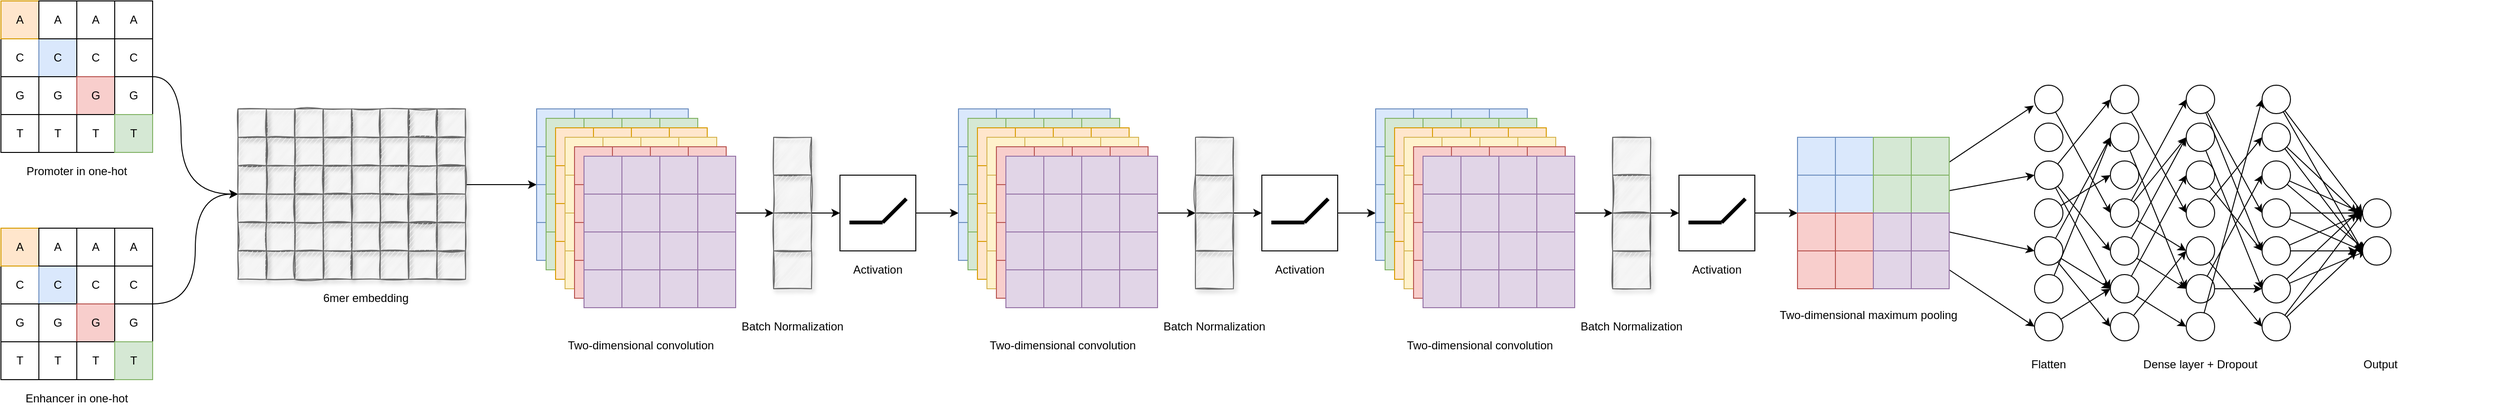 <mxfile version="14.8.5" type="github">
  <diagram id="KxuiyelQ4g_LW83yEsCo" name="Page-1">
    <mxGraphModel dx="1422" dy="763" grid="1" gridSize="10" guides="1" tooltips="1" connect="1" arrows="1" fold="1" page="1" pageScale="1" pageWidth="4681" pageHeight="3300" math="0" shadow="0">
      <root>
        <mxCell id="0" />
        <mxCell id="1" parent="0" />
        <mxCell id="44AiBCDxBOzTBdy34bFM-1" value="" style="rounded=0;whiteSpace=wrap;html=1;" parent="1" vertex="1">
          <mxGeometry x="80" y="80" width="40" height="160" as="geometry" />
        </mxCell>
        <mxCell id="44AiBCDxBOzTBdy34bFM-2" value="" style="rounded=0;whiteSpace=wrap;html=1;" parent="1" vertex="1">
          <mxGeometry x="80" y="120" width="40" height="40" as="geometry" />
        </mxCell>
        <mxCell id="44AiBCDxBOzTBdy34bFM-3" value="" style="rounded=0;whiteSpace=wrap;html=1;" parent="1" vertex="1">
          <mxGeometry x="80" y="160" width="40" height="40" as="geometry" />
        </mxCell>
        <mxCell id="44AiBCDxBOzTBdy34bFM-4" value="" style="rounded=0;whiteSpace=wrap;html=1;" parent="1" vertex="1">
          <mxGeometry x="80" y="200" width="40" height="40" as="geometry" />
        </mxCell>
        <mxCell id="44AiBCDxBOzTBdy34bFM-5" value="" style="rounded=0;whiteSpace=wrap;html=1;fillColor=#ffe6cc;strokeColor=#d79b00;" parent="1" vertex="1">
          <mxGeometry x="80" y="80" width="40" height="40" as="geometry" />
        </mxCell>
        <mxCell id="44AiBCDxBOzTBdy34bFM-6" value="&lt;div&gt;A&lt;/div&gt;" style="text;html=1;strokeColor=none;fillColor=none;align=center;verticalAlign=middle;whiteSpace=wrap;rounded=0;" parent="1" vertex="1">
          <mxGeometry x="80" y="90" width="40" height="20" as="geometry" />
        </mxCell>
        <mxCell id="44AiBCDxBOzTBdy34bFM-7" value="C" style="text;html=1;strokeColor=none;fillColor=none;align=center;verticalAlign=middle;whiteSpace=wrap;rounded=0;" parent="1" vertex="1">
          <mxGeometry x="80" y="130" width="40" height="20" as="geometry" />
        </mxCell>
        <mxCell id="44AiBCDxBOzTBdy34bFM-8" value="G" style="text;html=1;strokeColor=none;fillColor=none;align=center;verticalAlign=middle;whiteSpace=wrap;rounded=0;" parent="1" vertex="1">
          <mxGeometry x="80" y="170" width="40" height="20" as="geometry" />
        </mxCell>
        <mxCell id="44AiBCDxBOzTBdy34bFM-9" value="T" style="text;html=1;strokeColor=none;fillColor=none;align=center;verticalAlign=middle;whiteSpace=wrap;rounded=0;" parent="1" vertex="1">
          <mxGeometry x="80" y="210" width="40" height="20" as="geometry" />
        </mxCell>
        <mxCell id="44AiBCDxBOzTBdy34bFM-11" value="" style="rounded=0;whiteSpace=wrap;html=1;" parent="1" vertex="1">
          <mxGeometry x="120" y="80" width="40" height="160" as="geometry" />
        </mxCell>
        <mxCell id="44AiBCDxBOzTBdy34bFM-12" value="" style="rounded=0;whiteSpace=wrap;html=1;fillColor=#dae8fc;strokeColor=#6c8ebf;" parent="1" vertex="1">
          <mxGeometry x="120" y="120" width="40" height="40" as="geometry" />
        </mxCell>
        <mxCell id="44AiBCDxBOzTBdy34bFM-13" value="" style="rounded=0;whiteSpace=wrap;html=1;" parent="1" vertex="1">
          <mxGeometry x="120" y="160" width="40" height="40" as="geometry" />
        </mxCell>
        <mxCell id="44AiBCDxBOzTBdy34bFM-14" value="" style="rounded=0;whiteSpace=wrap;html=1;" parent="1" vertex="1">
          <mxGeometry x="120" y="200" width="40" height="40" as="geometry" />
        </mxCell>
        <mxCell id="44AiBCDxBOzTBdy34bFM-15" value="" style="rounded=0;whiteSpace=wrap;html=1;" parent="1" vertex="1">
          <mxGeometry x="120" y="80" width="40" height="40" as="geometry" />
        </mxCell>
        <mxCell id="44AiBCDxBOzTBdy34bFM-16" value="&lt;div&gt;A&lt;/div&gt;" style="text;html=1;strokeColor=none;fillColor=none;align=center;verticalAlign=middle;whiteSpace=wrap;rounded=0;" parent="1" vertex="1">
          <mxGeometry x="120" y="90" width="40" height="20" as="geometry" />
        </mxCell>
        <mxCell id="44AiBCDxBOzTBdy34bFM-17" value="C" style="text;html=1;strokeColor=none;fillColor=none;align=center;verticalAlign=middle;whiteSpace=wrap;rounded=0;" parent="1" vertex="1">
          <mxGeometry x="120" y="130" width="40" height="20" as="geometry" />
        </mxCell>
        <mxCell id="44AiBCDxBOzTBdy34bFM-18" value="G" style="text;html=1;strokeColor=none;fillColor=none;align=center;verticalAlign=middle;whiteSpace=wrap;rounded=0;" parent="1" vertex="1">
          <mxGeometry x="120" y="170" width="40" height="20" as="geometry" />
        </mxCell>
        <mxCell id="44AiBCDxBOzTBdy34bFM-19" value="T" style="text;html=1;strokeColor=none;fillColor=none;align=center;verticalAlign=middle;whiteSpace=wrap;rounded=0;" parent="1" vertex="1">
          <mxGeometry x="120" y="210" width="40" height="20" as="geometry" />
        </mxCell>
        <mxCell id="44AiBCDxBOzTBdy34bFM-20" value="" style="rounded=0;whiteSpace=wrap;html=1;" parent="1" vertex="1">
          <mxGeometry x="120" y="80" width="40" height="160" as="geometry" />
        </mxCell>
        <mxCell id="44AiBCDxBOzTBdy34bFM-21" value="" style="rounded=0;whiteSpace=wrap;html=1;fillColor=#dae8fc;strokeColor=#6c8ebf;" parent="1" vertex="1">
          <mxGeometry x="120" y="120" width="40" height="40" as="geometry" />
        </mxCell>
        <mxCell id="44AiBCDxBOzTBdy34bFM-22" value="" style="rounded=0;whiteSpace=wrap;html=1;" parent="1" vertex="1">
          <mxGeometry x="120" y="160" width="40" height="40" as="geometry" />
        </mxCell>
        <mxCell id="44AiBCDxBOzTBdy34bFM-23" value="" style="rounded=0;whiteSpace=wrap;html=1;" parent="1" vertex="1">
          <mxGeometry x="120" y="200" width="40" height="40" as="geometry" />
        </mxCell>
        <mxCell id="44AiBCDxBOzTBdy34bFM-24" value="" style="rounded=0;whiteSpace=wrap;html=1;" parent="1" vertex="1">
          <mxGeometry x="120" y="80" width="40" height="40" as="geometry" />
        </mxCell>
        <mxCell id="44AiBCDxBOzTBdy34bFM-25" value="&lt;div&gt;A&lt;/div&gt;" style="text;html=1;strokeColor=none;fillColor=none;align=center;verticalAlign=middle;whiteSpace=wrap;rounded=0;" parent="1" vertex="1">
          <mxGeometry x="120" y="90" width="40" height="20" as="geometry" />
        </mxCell>
        <mxCell id="44AiBCDxBOzTBdy34bFM-26" value="C" style="text;html=1;strokeColor=none;fillColor=none;align=center;verticalAlign=middle;whiteSpace=wrap;rounded=0;" parent="1" vertex="1">
          <mxGeometry x="120" y="130" width="40" height="20" as="geometry" />
        </mxCell>
        <mxCell id="44AiBCDxBOzTBdy34bFM-27" value="G" style="text;html=1;strokeColor=none;fillColor=none;align=center;verticalAlign=middle;whiteSpace=wrap;rounded=0;" parent="1" vertex="1">
          <mxGeometry x="120" y="170" width="40" height="20" as="geometry" />
        </mxCell>
        <mxCell id="44AiBCDxBOzTBdy34bFM-28" value="T" style="text;html=1;strokeColor=none;fillColor=none;align=center;verticalAlign=middle;whiteSpace=wrap;rounded=0;" parent="1" vertex="1">
          <mxGeometry x="120" y="210" width="40" height="20" as="geometry" />
        </mxCell>
        <mxCell id="44AiBCDxBOzTBdy34bFM-29" value="" style="rounded=0;whiteSpace=wrap;html=1;" parent="1" vertex="1">
          <mxGeometry x="160" y="80" width="40" height="160" as="geometry" />
        </mxCell>
        <mxCell id="44AiBCDxBOzTBdy34bFM-30" value="" style="rounded=0;whiteSpace=wrap;html=1;fillColor=#dae8fc;strokeColor=#6c8ebf;" parent="1" vertex="1">
          <mxGeometry x="160" y="120" width="40" height="40" as="geometry" />
        </mxCell>
        <mxCell id="44AiBCDxBOzTBdy34bFM-31" value="" style="rounded=0;whiteSpace=wrap;html=1;" parent="1" vertex="1">
          <mxGeometry x="160" y="160" width="40" height="40" as="geometry" />
        </mxCell>
        <mxCell id="44AiBCDxBOzTBdy34bFM-32" value="" style="rounded=0;whiteSpace=wrap;html=1;" parent="1" vertex="1">
          <mxGeometry x="160" y="200" width="40" height="40" as="geometry" />
        </mxCell>
        <mxCell id="44AiBCDxBOzTBdy34bFM-33" value="" style="rounded=0;whiteSpace=wrap;html=1;" parent="1" vertex="1">
          <mxGeometry x="160" y="80" width="40" height="40" as="geometry" />
        </mxCell>
        <mxCell id="44AiBCDxBOzTBdy34bFM-34" value="&lt;div&gt;A&lt;/div&gt;" style="text;html=1;strokeColor=none;fillColor=none;align=center;verticalAlign=middle;whiteSpace=wrap;rounded=0;" parent="1" vertex="1">
          <mxGeometry x="160" y="90" width="40" height="20" as="geometry" />
        </mxCell>
        <mxCell id="44AiBCDxBOzTBdy34bFM-35" value="C" style="text;html=1;strokeColor=none;fillColor=none;align=center;verticalAlign=middle;whiteSpace=wrap;rounded=0;" parent="1" vertex="1">
          <mxGeometry x="160" y="130" width="40" height="20" as="geometry" />
        </mxCell>
        <mxCell id="44AiBCDxBOzTBdy34bFM-36" value="G" style="text;html=1;strokeColor=none;fillColor=none;align=center;verticalAlign=middle;whiteSpace=wrap;rounded=0;" parent="1" vertex="1">
          <mxGeometry x="160" y="170" width="40" height="20" as="geometry" />
        </mxCell>
        <mxCell id="44AiBCDxBOzTBdy34bFM-37" value="T" style="text;html=1;strokeColor=none;fillColor=none;align=center;verticalAlign=middle;whiteSpace=wrap;rounded=0;" parent="1" vertex="1">
          <mxGeometry x="160" y="210" width="40" height="20" as="geometry" />
        </mxCell>
        <mxCell id="44AiBCDxBOzTBdy34bFM-38" value="" style="rounded=0;whiteSpace=wrap;html=1;" parent="1" vertex="1">
          <mxGeometry x="160" y="80" width="40" height="160" as="geometry" />
        </mxCell>
        <mxCell id="44AiBCDxBOzTBdy34bFM-39" value="" style="rounded=0;whiteSpace=wrap;html=1;" parent="1" vertex="1">
          <mxGeometry x="160" y="120" width="40" height="40" as="geometry" />
        </mxCell>
        <mxCell id="44AiBCDxBOzTBdy34bFM-40" value="" style="rounded=0;whiteSpace=wrap;html=1;fillColor=#f8cecc;strokeColor=#b85450;" parent="1" vertex="1">
          <mxGeometry x="160" y="160" width="40" height="40" as="geometry" />
        </mxCell>
        <mxCell id="44AiBCDxBOzTBdy34bFM-41" value="" style="rounded=0;whiteSpace=wrap;html=1;" parent="1" vertex="1">
          <mxGeometry x="160" y="200" width="40" height="40" as="geometry" />
        </mxCell>
        <mxCell id="44AiBCDxBOzTBdy34bFM-42" value="" style="rounded=0;whiteSpace=wrap;html=1;" parent="1" vertex="1">
          <mxGeometry x="160" y="80" width="40" height="40" as="geometry" />
        </mxCell>
        <mxCell id="44AiBCDxBOzTBdy34bFM-43" value="&lt;div&gt;A&lt;/div&gt;" style="text;html=1;strokeColor=none;fillColor=none;align=center;verticalAlign=middle;whiteSpace=wrap;rounded=0;" parent="1" vertex="1">
          <mxGeometry x="160" y="90" width="40" height="20" as="geometry" />
        </mxCell>
        <mxCell id="44AiBCDxBOzTBdy34bFM-44" value="C" style="text;html=1;strokeColor=none;fillColor=none;align=center;verticalAlign=middle;whiteSpace=wrap;rounded=0;" parent="1" vertex="1">
          <mxGeometry x="160" y="130" width="40" height="20" as="geometry" />
        </mxCell>
        <mxCell id="44AiBCDxBOzTBdy34bFM-45" value="G" style="text;html=1;strokeColor=none;fillColor=none;align=center;verticalAlign=middle;whiteSpace=wrap;rounded=0;" parent="1" vertex="1">
          <mxGeometry x="160" y="170" width="40" height="20" as="geometry" />
        </mxCell>
        <mxCell id="44AiBCDxBOzTBdy34bFM-46" value="T" style="text;html=1;strokeColor=none;fillColor=none;align=center;verticalAlign=middle;whiteSpace=wrap;rounded=0;" parent="1" vertex="1">
          <mxGeometry x="160" y="210" width="40" height="20" as="geometry" />
        </mxCell>
        <mxCell id="44AiBCDxBOzTBdy34bFM-47" value="" style="rounded=0;whiteSpace=wrap;html=1;" parent="1" vertex="1">
          <mxGeometry x="200" y="80" width="40" height="160" as="geometry" />
        </mxCell>
        <mxCell id="44AiBCDxBOzTBdy34bFM-48" value="" style="rounded=0;whiteSpace=wrap;html=1;fillColor=#dae8fc;strokeColor=#6c8ebf;" parent="1" vertex="1">
          <mxGeometry x="200" y="120" width="40" height="40" as="geometry" />
        </mxCell>
        <mxCell id="44AiBCDxBOzTBdy34bFM-49" value="" style="rounded=0;whiteSpace=wrap;html=1;" parent="1" vertex="1">
          <mxGeometry x="200" y="160" width="40" height="40" as="geometry" />
        </mxCell>
        <mxCell id="44AiBCDxBOzTBdy34bFM-50" value="" style="rounded=0;whiteSpace=wrap;html=1;" parent="1" vertex="1">
          <mxGeometry x="200" y="200" width="40" height="40" as="geometry" />
        </mxCell>
        <mxCell id="44AiBCDxBOzTBdy34bFM-51" value="" style="rounded=0;whiteSpace=wrap;html=1;" parent="1" vertex="1">
          <mxGeometry x="200" y="80" width="40" height="40" as="geometry" />
        </mxCell>
        <mxCell id="44AiBCDxBOzTBdy34bFM-52" value="&lt;div&gt;A&lt;/div&gt;" style="text;html=1;strokeColor=none;fillColor=none;align=center;verticalAlign=middle;whiteSpace=wrap;rounded=0;" parent="1" vertex="1">
          <mxGeometry x="200" y="90" width="40" height="20" as="geometry" />
        </mxCell>
        <mxCell id="44AiBCDxBOzTBdy34bFM-53" value="C" style="text;html=1;strokeColor=none;fillColor=none;align=center;verticalAlign=middle;whiteSpace=wrap;rounded=0;" parent="1" vertex="1">
          <mxGeometry x="200" y="130" width="40" height="20" as="geometry" />
        </mxCell>
        <mxCell id="44AiBCDxBOzTBdy34bFM-54" value="G" style="text;html=1;strokeColor=none;fillColor=none;align=center;verticalAlign=middle;whiteSpace=wrap;rounded=0;" parent="1" vertex="1">
          <mxGeometry x="200" y="170" width="40" height="20" as="geometry" />
        </mxCell>
        <mxCell id="44AiBCDxBOzTBdy34bFM-55" value="T" style="text;html=1;strokeColor=none;fillColor=none;align=center;verticalAlign=middle;whiteSpace=wrap;rounded=0;" parent="1" vertex="1">
          <mxGeometry x="200" y="210" width="40" height="20" as="geometry" />
        </mxCell>
        <mxCell id="44AiBCDxBOzTBdy34bFM-56" value="" style="rounded=0;whiteSpace=wrap;html=1;" parent="1" vertex="1">
          <mxGeometry x="200" y="80" width="40" height="160" as="geometry" />
        </mxCell>
        <mxCell id="44AiBCDxBOzTBdy34bFM-57" value="" style="rounded=0;whiteSpace=wrap;html=1;" parent="1" vertex="1">
          <mxGeometry x="200" y="120" width="40" height="40" as="geometry" />
        </mxCell>
        <mxCell id="44AiBCDxBOzTBdy34bFM-58" value="" style="rounded=0;whiteSpace=wrap;html=1;" parent="1" vertex="1">
          <mxGeometry x="200" y="160" width="40" height="40" as="geometry" />
        </mxCell>
        <mxCell id="44AiBCDxBOzTBdy34bFM-59" value="" style="rounded=0;whiteSpace=wrap;html=1;fillColor=#d5e8d4;strokeColor=#82b366;" parent="1" vertex="1">
          <mxGeometry x="200" y="200" width="40" height="40" as="geometry" />
        </mxCell>
        <mxCell id="44AiBCDxBOzTBdy34bFM-60" value="" style="rounded=0;whiteSpace=wrap;html=1;" parent="1" vertex="1">
          <mxGeometry x="200" y="80" width="40" height="40" as="geometry" />
        </mxCell>
        <mxCell id="44AiBCDxBOzTBdy34bFM-61" value="&lt;div&gt;A&lt;/div&gt;" style="text;html=1;strokeColor=none;fillColor=none;align=center;verticalAlign=middle;whiteSpace=wrap;rounded=0;" parent="1" vertex="1">
          <mxGeometry x="200" y="90" width="40" height="20" as="geometry" />
        </mxCell>
        <mxCell id="sUNE9Ao9WOD159sY9nD--51" style="edgeStyle=orthogonalEdgeStyle;curved=1;rounded=0;orthogonalLoop=1;jettySize=auto;html=1;entryX=0;entryY=0;entryDx=0;entryDy=0;exitX=1;exitY=0;exitDx=0;exitDy=0;" parent="1" source="44AiBCDxBOzTBdy34bFM-58" target="sUNE9Ao9WOD159sY9nD--24" edge="1">
          <mxGeometry relative="1" as="geometry">
            <Array as="points">
              <mxPoint x="270" y="160" />
              <mxPoint x="270" y="284" />
            </Array>
          </mxGeometry>
        </mxCell>
        <mxCell id="44AiBCDxBOzTBdy34bFM-62" value="C" style="text;html=1;align=center;verticalAlign=middle;whiteSpace=wrap;rounded=0;" parent="1" vertex="1">
          <mxGeometry x="200" y="130" width="40" height="20" as="geometry" />
        </mxCell>
        <mxCell id="44AiBCDxBOzTBdy34bFM-63" value="G" style="text;html=1;strokeColor=none;fillColor=none;align=center;verticalAlign=middle;whiteSpace=wrap;rounded=0;" parent="1" vertex="1">
          <mxGeometry x="200" y="170" width="40" height="20" as="geometry" />
        </mxCell>
        <mxCell id="44AiBCDxBOzTBdy34bFM-64" value="T" style="text;html=1;strokeColor=none;fillColor=none;align=center;verticalAlign=middle;whiteSpace=wrap;rounded=0;" parent="1" vertex="1">
          <mxGeometry x="200" y="210" width="40" height="20" as="geometry" />
        </mxCell>
        <mxCell id="44AiBCDxBOzTBdy34bFM-65" value="&lt;div&gt;Promoter in one-hot&lt;/div&gt;" style="text;html=1;strokeColor=none;fillColor=none;align=center;verticalAlign=middle;whiteSpace=wrap;rounded=0;" parent="1" vertex="1">
          <mxGeometry x="80" y="250" width="160" height="20" as="geometry" />
        </mxCell>
        <mxCell id="44AiBCDxBOzTBdy34bFM-66" value="" style="rounded=0;whiteSpace=wrap;html=1;" parent="1" vertex="1">
          <mxGeometry x="80" y="320" width="40" height="160" as="geometry" />
        </mxCell>
        <mxCell id="44AiBCDxBOzTBdy34bFM-67" value="" style="rounded=0;whiteSpace=wrap;html=1;" parent="1" vertex="1">
          <mxGeometry x="80" y="360" width="40" height="40" as="geometry" />
        </mxCell>
        <mxCell id="44AiBCDxBOzTBdy34bFM-68" value="" style="rounded=0;whiteSpace=wrap;html=1;" parent="1" vertex="1">
          <mxGeometry x="80" y="400" width="40" height="40" as="geometry" />
        </mxCell>
        <mxCell id="44AiBCDxBOzTBdy34bFM-69" value="" style="rounded=0;whiteSpace=wrap;html=1;" parent="1" vertex="1">
          <mxGeometry x="80" y="440" width="40" height="40" as="geometry" />
        </mxCell>
        <mxCell id="44AiBCDxBOzTBdy34bFM-70" value="" style="rounded=0;whiteSpace=wrap;html=1;fillColor=#ffe6cc;strokeColor=#d79b00;" parent="1" vertex="1">
          <mxGeometry x="80" y="320" width="40" height="40" as="geometry" />
        </mxCell>
        <mxCell id="44AiBCDxBOzTBdy34bFM-71" value="&lt;div&gt;A&lt;/div&gt;" style="text;html=1;strokeColor=none;fillColor=none;align=center;verticalAlign=middle;whiteSpace=wrap;rounded=0;" parent="1" vertex="1">
          <mxGeometry x="80" y="330" width="40" height="20" as="geometry" />
        </mxCell>
        <mxCell id="44AiBCDxBOzTBdy34bFM-72" value="C" style="text;html=1;strokeColor=none;fillColor=none;align=center;verticalAlign=middle;whiteSpace=wrap;rounded=0;" parent="1" vertex="1">
          <mxGeometry x="80" y="370" width="40" height="20" as="geometry" />
        </mxCell>
        <mxCell id="44AiBCDxBOzTBdy34bFM-73" value="G" style="text;html=1;strokeColor=none;fillColor=none;align=center;verticalAlign=middle;whiteSpace=wrap;rounded=0;" parent="1" vertex="1">
          <mxGeometry x="80" y="410" width="40" height="20" as="geometry" />
        </mxCell>
        <mxCell id="44AiBCDxBOzTBdy34bFM-74" value="T" style="text;html=1;strokeColor=none;fillColor=none;align=center;verticalAlign=middle;whiteSpace=wrap;rounded=0;" parent="1" vertex="1">
          <mxGeometry x="80" y="450" width="40" height="20" as="geometry" />
        </mxCell>
        <mxCell id="44AiBCDxBOzTBdy34bFM-75" value="" style="rounded=0;whiteSpace=wrap;html=1;" parent="1" vertex="1">
          <mxGeometry x="120" y="320" width="40" height="160" as="geometry" />
        </mxCell>
        <mxCell id="44AiBCDxBOzTBdy34bFM-76" value="" style="rounded=0;whiteSpace=wrap;html=1;fillColor=#dae8fc;strokeColor=#6c8ebf;" parent="1" vertex="1">
          <mxGeometry x="120" y="360" width="40" height="40" as="geometry" />
        </mxCell>
        <mxCell id="44AiBCDxBOzTBdy34bFM-77" value="" style="rounded=0;whiteSpace=wrap;html=1;" parent="1" vertex="1">
          <mxGeometry x="120" y="400" width="40" height="40" as="geometry" />
        </mxCell>
        <mxCell id="44AiBCDxBOzTBdy34bFM-78" value="" style="rounded=0;whiteSpace=wrap;html=1;" parent="1" vertex="1">
          <mxGeometry x="120" y="440" width="40" height="40" as="geometry" />
        </mxCell>
        <mxCell id="44AiBCDxBOzTBdy34bFM-79" value="" style="rounded=0;whiteSpace=wrap;html=1;" parent="1" vertex="1">
          <mxGeometry x="120" y="320" width="40" height="40" as="geometry" />
        </mxCell>
        <mxCell id="44AiBCDxBOzTBdy34bFM-80" value="&lt;div&gt;A&lt;/div&gt;" style="text;html=1;strokeColor=none;fillColor=none;align=center;verticalAlign=middle;whiteSpace=wrap;rounded=0;" parent="1" vertex="1">
          <mxGeometry x="120" y="330" width="40" height="20" as="geometry" />
        </mxCell>
        <mxCell id="44AiBCDxBOzTBdy34bFM-81" value="C" style="text;html=1;strokeColor=none;fillColor=none;align=center;verticalAlign=middle;whiteSpace=wrap;rounded=0;" parent="1" vertex="1">
          <mxGeometry x="120" y="370" width="40" height="20" as="geometry" />
        </mxCell>
        <mxCell id="44AiBCDxBOzTBdy34bFM-82" value="G" style="text;html=1;strokeColor=none;fillColor=none;align=center;verticalAlign=middle;whiteSpace=wrap;rounded=0;" parent="1" vertex="1">
          <mxGeometry x="120" y="410" width="40" height="20" as="geometry" />
        </mxCell>
        <mxCell id="44AiBCDxBOzTBdy34bFM-83" value="T" style="text;html=1;strokeColor=none;fillColor=none;align=center;verticalAlign=middle;whiteSpace=wrap;rounded=0;" parent="1" vertex="1">
          <mxGeometry x="120" y="450" width="40" height="20" as="geometry" />
        </mxCell>
        <mxCell id="44AiBCDxBOzTBdy34bFM-84" value="" style="rounded=0;whiteSpace=wrap;html=1;" parent="1" vertex="1">
          <mxGeometry x="120" y="320" width="40" height="160" as="geometry" />
        </mxCell>
        <mxCell id="44AiBCDxBOzTBdy34bFM-85" value="" style="rounded=0;whiteSpace=wrap;html=1;fillColor=#dae8fc;strokeColor=#6c8ebf;" parent="1" vertex="1">
          <mxGeometry x="120" y="360" width="40" height="40" as="geometry" />
        </mxCell>
        <mxCell id="44AiBCDxBOzTBdy34bFM-86" value="" style="rounded=0;whiteSpace=wrap;html=1;" parent="1" vertex="1">
          <mxGeometry x="120" y="400" width="40" height="40" as="geometry" />
        </mxCell>
        <mxCell id="44AiBCDxBOzTBdy34bFM-87" value="" style="rounded=0;whiteSpace=wrap;html=1;" parent="1" vertex="1">
          <mxGeometry x="120" y="440" width="40" height="40" as="geometry" />
        </mxCell>
        <mxCell id="44AiBCDxBOzTBdy34bFM-88" value="" style="rounded=0;whiteSpace=wrap;html=1;" parent="1" vertex="1">
          <mxGeometry x="120" y="320" width="40" height="40" as="geometry" />
        </mxCell>
        <mxCell id="44AiBCDxBOzTBdy34bFM-89" value="&lt;div&gt;A&lt;/div&gt;" style="text;html=1;strokeColor=none;fillColor=none;align=center;verticalAlign=middle;whiteSpace=wrap;rounded=0;" parent="1" vertex="1">
          <mxGeometry x="120" y="330" width="40" height="20" as="geometry" />
        </mxCell>
        <mxCell id="44AiBCDxBOzTBdy34bFM-90" value="C" style="text;html=1;strokeColor=none;fillColor=none;align=center;verticalAlign=middle;whiteSpace=wrap;rounded=0;" parent="1" vertex="1">
          <mxGeometry x="120" y="370" width="40" height="20" as="geometry" />
        </mxCell>
        <mxCell id="44AiBCDxBOzTBdy34bFM-91" value="G" style="text;html=1;strokeColor=none;fillColor=none;align=center;verticalAlign=middle;whiteSpace=wrap;rounded=0;" parent="1" vertex="1">
          <mxGeometry x="120" y="410" width="40" height="20" as="geometry" />
        </mxCell>
        <mxCell id="44AiBCDxBOzTBdy34bFM-92" value="T" style="text;html=1;strokeColor=none;fillColor=none;align=center;verticalAlign=middle;whiteSpace=wrap;rounded=0;" parent="1" vertex="1">
          <mxGeometry x="120" y="450" width="40" height="20" as="geometry" />
        </mxCell>
        <mxCell id="44AiBCDxBOzTBdy34bFM-93" value="" style="rounded=0;whiteSpace=wrap;html=1;" parent="1" vertex="1">
          <mxGeometry x="160" y="320" width="40" height="160" as="geometry" />
        </mxCell>
        <mxCell id="44AiBCDxBOzTBdy34bFM-94" value="" style="rounded=0;whiteSpace=wrap;html=1;fillColor=#dae8fc;strokeColor=#6c8ebf;" parent="1" vertex="1">
          <mxGeometry x="160" y="360" width="40" height="40" as="geometry" />
        </mxCell>
        <mxCell id="44AiBCDxBOzTBdy34bFM-95" value="" style="rounded=0;whiteSpace=wrap;html=1;" parent="1" vertex="1">
          <mxGeometry x="160" y="400" width="40" height="40" as="geometry" />
        </mxCell>
        <mxCell id="44AiBCDxBOzTBdy34bFM-96" value="" style="rounded=0;whiteSpace=wrap;html=1;" parent="1" vertex="1">
          <mxGeometry x="160" y="440" width="40" height="40" as="geometry" />
        </mxCell>
        <mxCell id="44AiBCDxBOzTBdy34bFM-97" value="" style="rounded=0;whiteSpace=wrap;html=1;" parent="1" vertex="1">
          <mxGeometry x="160" y="320" width="40" height="40" as="geometry" />
        </mxCell>
        <mxCell id="44AiBCDxBOzTBdy34bFM-98" value="&lt;div&gt;A&lt;/div&gt;" style="text;html=1;strokeColor=none;fillColor=none;align=center;verticalAlign=middle;whiteSpace=wrap;rounded=0;" parent="1" vertex="1">
          <mxGeometry x="160" y="330" width="40" height="20" as="geometry" />
        </mxCell>
        <mxCell id="44AiBCDxBOzTBdy34bFM-99" value="C" style="text;html=1;strokeColor=none;fillColor=none;align=center;verticalAlign=middle;whiteSpace=wrap;rounded=0;" parent="1" vertex="1">
          <mxGeometry x="160" y="370" width="40" height="20" as="geometry" />
        </mxCell>
        <mxCell id="44AiBCDxBOzTBdy34bFM-100" value="G" style="text;html=1;strokeColor=none;fillColor=none;align=center;verticalAlign=middle;whiteSpace=wrap;rounded=0;" parent="1" vertex="1">
          <mxGeometry x="160" y="410" width="40" height="20" as="geometry" />
        </mxCell>
        <mxCell id="44AiBCDxBOzTBdy34bFM-101" value="T" style="text;html=1;strokeColor=none;fillColor=none;align=center;verticalAlign=middle;whiteSpace=wrap;rounded=0;" parent="1" vertex="1">
          <mxGeometry x="160" y="450" width="40" height="20" as="geometry" />
        </mxCell>
        <mxCell id="44AiBCDxBOzTBdy34bFM-102" value="" style="rounded=0;whiteSpace=wrap;html=1;" parent="1" vertex="1">
          <mxGeometry x="160" y="320" width="40" height="160" as="geometry" />
        </mxCell>
        <mxCell id="44AiBCDxBOzTBdy34bFM-103" value="" style="rounded=0;whiteSpace=wrap;html=1;" parent="1" vertex="1">
          <mxGeometry x="160" y="360" width="40" height="40" as="geometry" />
        </mxCell>
        <mxCell id="44AiBCDxBOzTBdy34bFM-104" value="" style="rounded=0;whiteSpace=wrap;html=1;fillColor=#f8cecc;strokeColor=#b85450;" parent="1" vertex="1">
          <mxGeometry x="160" y="400" width="40" height="40" as="geometry" />
        </mxCell>
        <mxCell id="44AiBCDxBOzTBdy34bFM-105" value="" style="rounded=0;whiteSpace=wrap;html=1;" parent="1" vertex="1">
          <mxGeometry x="160" y="440" width="40" height="40" as="geometry" />
        </mxCell>
        <mxCell id="44AiBCDxBOzTBdy34bFM-106" value="" style="rounded=0;whiteSpace=wrap;html=1;" parent="1" vertex="1">
          <mxGeometry x="160" y="320" width="40" height="40" as="geometry" />
        </mxCell>
        <mxCell id="44AiBCDxBOzTBdy34bFM-107" value="&lt;div&gt;A&lt;/div&gt;" style="text;html=1;strokeColor=none;fillColor=none;align=center;verticalAlign=middle;whiteSpace=wrap;rounded=0;" parent="1" vertex="1">
          <mxGeometry x="160" y="330" width="40" height="20" as="geometry" />
        </mxCell>
        <mxCell id="44AiBCDxBOzTBdy34bFM-108" value="C" style="text;html=1;strokeColor=none;fillColor=none;align=center;verticalAlign=middle;whiteSpace=wrap;rounded=0;" parent="1" vertex="1">
          <mxGeometry x="160" y="370" width="40" height="20" as="geometry" />
        </mxCell>
        <mxCell id="44AiBCDxBOzTBdy34bFM-109" value="G" style="text;html=1;strokeColor=none;fillColor=none;align=center;verticalAlign=middle;whiteSpace=wrap;rounded=0;" parent="1" vertex="1">
          <mxGeometry x="160" y="410" width="40" height="20" as="geometry" />
        </mxCell>
        <mxCell id="44AiBCDxBOzTBdy34bFM-110" value="T" style="text;html=1;strokeColor=none;fillColor=none;align=center;verticalAlign=middle;whiteSpace=wrap;rounded=0;" parent="1" vertex="1">
          <mxGeometry x="160" y="450" width="40" height="20" as="geometry" />
        </mxCell>
        <mxCell id="44AiBCDxBOzTBdy34bFM-111" value="" style="rounded=0;whiteSpace=wrap;html=1;" parent="1" vertex="1">
          <mxGeometry x="200" y="320" width="40" height="160" as="geometry" />
        </mxCell>
        <mxCell id="44AiBCDxBOzTBdy34bFM-112" value="" style="rounded=0;whiteSpace=wrap;html=1;fillColor=#dae8fc;strokeColor=#6c8ebf;" parent="1" vertex="1">
          <mxGeometry x="200" y="360" width="40" height="40" as="geometry" />
        </mxCell>
        <mxCell id="44AiBCDxBOzTBdy34bFM-113" value="" style="rounded=0;whiteSpace=wrap;html=1;" parent="1" vertex="1">
          <mxGeometry x="200" y="400" width="40" height="40" as="geometry" />
        </mxCell>
        <mxCell id="44AiBCDxBOzTBdy34bFM-114" value="" style="rounded=0;whiteSpace=wrap;html=1;" parent="1" vertex="1">
          <mxGeometry x="200" y="440" width="40" height="40" as="geometry" />
        </mxCell>
        <mxCell id="44AiBCDxBOzTBdy34bFM-115" value="" style="rounded=0;whiteSpace=wrap;html=1;" parent="1" vertex="1">
          <mxGeometry x="200" y="320" width="40" height="40" as="geometry" />
        </mxCell>
        <mxCell id="44AiBCDxBOzTBdy34bFM-116" value="&lt;div&gt;A&lt;/div&gt;" style="text;html=1;strokeColor=none;fillColor=none;align=center;verticalAlign=middle;whiteSpace=wrap;rounded=0;" parent="1" vertex="1">
          <mxGeometry x="200" y="330" width="40" height="20" as="geometry" />
        </mxCell>
        <mxCell id="44AiBCDxBOzTBdy34bFM-117" value="C" style="text;html=1;strokeColor=none;fillColor=none;align=center;verticalAlign=middle;whiteSpace=wrap;rounded=0;" parent="1" vertex="1">
          <mxGeometry x="200" y="370" width="40" height="20" as="geometry" />
        </mxCell>
        <mxCell id="44AiBCDxBOzTBdy34bFM-118" value="G" style="text;html=1;strokeColor=none;fillColor=none;align=center;verticalAlign=middle;whiteSpace=wrap;rounded=0;" parent="1" vertex="1">
          <mxGeometry x="200" y="410" width="40" height="20" as="geometry" />
        </mxCell>
        <mxCell id="44AiBCDxBOzTBdy34bFM-119" value="T" style="text;html=1;strokeColor=none;fillColor=none;align=center;verticalAlign=middle;whiteSpace=wrap;rounded=0;" parent="1" vertex="1">
          <mxGeometry x="200" y="450" width="40" height="20" as="geometry" />
        </mxCell>
        <mxCell id="44AiBCDxBOzTBdy34bFM-120" value="" style="rounded=0;whiteSpace=wrap;html=1;" parent="1" vertex="1">
          <mxGeometry x="200" y="320" width="40" height="160" as="geometry" />
        </mxCell>
        <mxCell id="44AiBCDxBOzTBdy34bFM-121" value="" style="rounded=0;whiteSpace=wrap;html=1;" parent="1" vertex="1">
          <mxGeometry x="200" y="360" width="40" height="40" as="geometry" />
        </mxCell>
        <mxCell id="44AiBCDxBOzTBdy34bFM-122" value="" style="rounded=0;whiteSpace=wrap;html=1;" parent="1" vertex="1">
          <mxGeometry x="200" y="400" width="40" height="40" as="geometry" />
        </mxCell>
        <mxCell id="44AiBCDxBOzTBdy34bFM-123" value="" style="rounded=0;whiteSpace=wrap;html=1;fillColor=#d5e8d4;strokeColor=#82b366;" parent="1" vertex="1">
          <mxGeometry x="200" y="440" width="40" height="40" as="geometry" />
        </mxCell>
        <mxCell id="44AiBCDxBOzTBdy34bFM-124" value="" style="rounded=0;whiteSpace=wrap;html=1;" parent="1" vertex="1">
          <mxGeometry x="200" y="320" width="40" height="40" as="geometry" />
        </mxCell>
        <mxCell id="44AiBCDxBOzTBdy34bFM-125" value="&lt;div&gt;A&lt;/div&gt;" style="text;html=1;strokeColor=none;fillColor=none;align=center;verticalAlign=middle;whiteSpace=wrap;rounded=0;" parent="1" vertex="1">
          <mxGeometry x="200" y="330" width="40" height="20" as="geometry" />
        </mxCell>
        <mxCell id="sUNE9Ao9WOD159sY9nD--52" style="edgeStyle=orthogonalEdgeStyle;curved=1;rounded=0;orthogonalLoop=1;jettySize=auto;html=1;entryX=0;entryY=0;entryDx=0;entryDy=0;exitX=1;exitY=0;exitDx=0;exitDy=0;" parent="1" source="44AiBCDxBOzTBdy34bFM-122" target="sUNE9Ao9WOD159sY9nD--24" edge="1">
          <mxGeometry relative="1" as="geometry">
            <Array as="points">
              <mxPoint x="285" y="400" />
              <mxPoint x="285" y="284" />
            </Array>
          </mxGeometry>
        </mxCell>
        <mxCell id="44AiBCDxBOzTBdy34bFM-126" value="C" style="text;html=1;align=center;verticalAlign=middle;whiteSpace=wrap;rounded=0;" parent="1" vertex="1">
          <mxGeometry x="200" y="370" width="40" height="20" as="geometry" />
        </mxCell>
        <mxCell id="44AiBCDxBOzTBdy34bFM-127" value="G" style="text;html=1;strokeColor=none;fillColor=none;align=center;verticalAlign=middle;whiteSpace=wrap;rounded=0;" parent="1" vertex="1">
          <mxGeometry x="200" y="410" width="40" height="20" as="geometry" />
        </mxCell>
        <mxCell id="44AiBCDxBOzTBdy34bFM-128" value="T" style="text;html=1;strokeColor=none;fillColor=none;align=center;verticalAlign=middle;whiteSpace=wrap;rounded=0;" parent="1" vertex="1">
          <mxGeometry x="200" y="450" width="40" height="20" as="geometry" />
        </mxCell>
        <mxCell id="44AiBCDxBOzTBdy34bFM-129" value="&lt;div&gt;Enhancer in one-hot&lt;/div&gt;" style="text;html=1;strokeColor=none;fillColor=none;align=center;verticalAlign=middle;whiteSpace=wrap;rounded=0;" parent="1" vertex="1">
          <mxGeometry x="80" y="490" width="160" height="20" as="geometry" />
        </mxCell>
        <mxCell id="44AiBCDxBOzTBdy34bFM-130" value="" style="rounded=0;whiteSpace=wrap;html=1;fillColor=#dae8fc;strokeColor=#6c8ebf;" parent="1" vertex="1">
          <mxGeometry x="645" y="194" width="40" height="40" as="geometry" />
        </mxCell>
        <mxCell id="44AiBCDxBOzTBdy34bFM-131" value="" style="rounded=0;whiteSpace=wrap;html=1;fillColor=#dae8fc;strokeColor=#6c8ebf;" parent="1" vertex="1">
          <mxGeometry x="685" y="194" width="40" height="40" as="geometry" />
        </mxCell>
        <mxCell id="44AiBCDxBOzTBdy34bFM-132" value="" style="rounded=0;whiteSpace=wrap;html=1;fillColor=#dae8fc;strokeColor=#6c8ebf;" parent="1" vertex="1">
          <mxGeometry x="725" y="194" width="40" height="40" as="geometry" />
        </mxCell>
        <mxCell id="44AiBCDxBOzTBdy34bFM-133" value="" style="rounded=0;whiteSpace=wrap;html=1;fillColor=#dae8fc;strokeColor=#6c8ebf;" parent="1" vertex="1">
          <mxGeometry x="765" y="194" width="40" height="40" as="geometry" />
        </mxCell>
        <mxCell id="44AiBCDxBOzTBdy34bFM-160" value="" style="rounded=0;whiteSpace=wrap;html=1;fillColor=#dae8fc;strokeColor=#6c8ebf;" parent="1" vertex="1">
          <mxGeometry x="645" y="234" width="40" height="40" as="geometry" />
        </mxCell>
        <mxCell id="44AiBCDxBOzTBdy34bFM-161" value="" style="rounded=0;whiteSpace=wrap;html=1;fillColor=#dae8fc;strokeColor=#6c8ebf;" parent="1" vertex="1">
          <mxGeometry x="685" y="234" width="40" height="40" as="geometry" />
        </mxCell>
        <mxCell id="44AiBCDxBOzTBdy34bFM-162" value="" style="rounded=0;whiteSpace=wrap;html=1;fillColor=#dae8fc;strokeColor=#6c8ebf;" parent="1" vertex="1">
          <mxGeometry x="725" y="234" width="40" height="40" as="geometry" />
        </mxCell>
        <mxCell id="44AiBCDxBOzTBdy34bFM-163" value="" style="rounded=0;whiteSpace=wrap;html=1;fillColor=#dae8fc;strokeColor=#6c8ebf;" parent="1" vertex="1">
          <mxGeometry x="765" y="234" width="40" height="40" as="geometry" />
        </mxCell>
        <mxCell id="44AiBCDxBOzTBdy34bFM-164" value="" style="rounded=0;whiteSpace=wrap;html=1;fillColor=#dae8fc;strokeColor=#6c8ebf;" parent="1" vertex="1">
          <mxGeometry x="805" y="234" width="40" height="40" as="geometry" />
        </mxCell>
        <mxCell id="44AiBCDxBOzTBdy34bFM-166" value="" style="rounded=0;whiteSpace=wrap;html=1;fillColor=#dae8fc;strokeColor=#6c8ebf;" parent="1" vertex="1">
          <mxGeometry x="645" y="274" width="40" height="40" as="geometry" />
        </mxCell>
        <mxCell id="44AiBCDxBOzTBdy34bFM-167" value="" style="rounded=0;whiteSpace=wrap;html=1;fillColor=#dae8fc;strokeColor=#6c8ebf;" parent="1" vertex="1">
          <mxGeometry x="685" y="274" width="40" height="40" as="geometry" />
        </mxCell>
        <mxCell id="44AiBCDxBOzTBdy34bFM-168" value="" style="rounded=0;whiteSpace=wrap;html=1;fillColor=#dae8fc;strokeColor=#6c8ebf;" parent="1" vertex="1">
          <mxGeometry x="725" y="274" width="40" height="40" as="geometry" />
        </mxCell>
        <mxCell id="44AiBCDxBOzTBdy34bFM-169" value="" style="rounded=0;whiteSpace=wrap;html=1;fillColor=#dae8fc;strokeColor=#6c8ebf;" parent="1" vertex="1">
          <mxGeometry x="765" y="274" width="40" height="40" as="geometry" />
        </mxCell>
        <mxCell id="44AiBCDxBOzTBdy34bFM-170" value="" style="rounded=0;whiteSpace=wrap;html=1;fillColor=#dae8fc;strokeColor=#6c8ebf;" parent="1" vertex="1">
          <mxGeometry x="805" y="274" width="40" height="40" as="geometry" />
        </mxCell>
        <mxCell id="44AiBCDxBOzTBdy34bFM-172" value="" style="rounded=0;whiteSpace=wrap;html=1;fillColor=#dae8fc;strokeColor=#6c8ebf;" parent="1" vertex="1">
          <mxGeometry x="645" y="314" width="40" height="40" as="geometry" />
        </mxCell>
        <mxCell id="44AiBCDxBOzTBdy34bFM-173" value="" style="rounded=0;whiteSpace=wrap;html=1;fillColor=#dae8fc;strokeColor=#6c8ebf;" parent="1" vertex="1">
          <mxGeometry x="685" y="314" width="40" height="40" as="geometry" />
        </mxCell>
        <mxCell id="44AiBCDxBOzTBdy34bFM-174" value="" style="rounded=0;whiteSpace=wrap;html=1;fillColor=#dae8fc;strokeColor=#6c8ebf;" parent="1" vertex="1">
          <mxGeometry x="725" y="314" width="40" height="40" as="geometry" />
        </mxCell>
        <mxCell id="44AiBCDxBOzTBdy34bFM-175" value="" style="rounded=0;whiteSpace=wrap;html=1;fillColor=#dae8fc;strokeColor=#6c8ebf;" parent="1" vertex="1">
          <mxGeometry x="765" y="314" width="40" height="40" as="geometry" />
        </mxCell>
        <mxCell id="44AiBCDxBOzTBdy34bFM-176" value="" style="rounded=0;whiteSpace=wrap;html=1;fillColor=#dae8fc;strokeColor=#6c8ebf;" parent="1" vertex="1">
          <mxGeometry x="805" y="314" width="40" height="40" as="geometry" />
        </mxCell>
        <mxCell id="44AiBCDxBOzTBdy34bFM-538" value="" style="rounded=0;whiteSpace=wrap;html=1;fillColor=#d5e8d4;strokeColor=#82b366;" parent="1" vertex="1">
          <mxGeometry x="655" y="204" width="40" height="40" as="geometry" />
        </mxCell>
        <mxCell id="44AiBCDxBOzTBdy34bFM-539" value="" style="rounded=0;whiteSpace=wrap;html=1;fillColor=#d5e8d4;strokeColor=#82b366;" parent="1" vertex="1">
          <mxGeometry x="695" y="204" width="40" height="40" as="geometry" />
        </mxCell>
        <mxCell id="44AiBCDxBOzTBdy34bFM-540" value="" style="rounded=0;whiteSpace=wrap;html=1;fillColor=#d5e8d4;strokeColor=#82b366;" parent="1" vertex="1">
          <mxGeometry x="735" y="204" width="40" height="40" as="geometry" />
        </mxCell>
        <mxCell id="44AiBCDxBOzTBdy34bFM-541" value="" style="rounded=0;whiteSpace=wrap;html=1;fillColor=#d5e8d4;strokeColor=#82b366;" parent="1" vertex="1">
          <mxGeometry x="775" y="204" width="40" height="40" as="geometry" />
        </mxCell>
        <mxCell id="44AiBCDxBOzTBdy34bFM-544" value="" style="rounded=0;whiteSpace=wrap;html=1;fillColor=#d5e8d4;strokeColor=#82b366;" parent="1" vertex="1">
          <mxGeometry x="655" y="244" width="40" height="40" as="geometry" />
        </mxCell>
        <mxCell id="44AiBCDxBOzTBdy34bFM-545" value="" style="rounded=0;whiteSpace=wrap;html=1;fillColor=#d5e8d4;strokeColor=#82b366;" parent="1" vertex="1">
          <mxGeometry x="695" y="244" width="40" height="40" as="geometry" />
        </mxCell>
        <mxCell id="44AiBCDxBOzTBdy34bFM-546" value="" style="rounded=0;whiteSpace=wrap;html=1;fillColor=#d5e8d4;strokeColor=#82b366;" parent="1" vertex="1">
          <mxGeometry x="735" y="244" width="40" height="40" as="geometry" />
        </mxCell>
        <mxCell id="44AiBCDxBOzTBdy34bFM-547" value="" style="rounded=0;whiteSpace=wrap;html=1;fillColor=#d5e8d4;strokeColor=#82b366;" parent="1" vertex="1">
          <mxGeometry x="775" y="244" width="40" height="40" as="geometry" />
        </mxCell>
        <mxCell id="44AiBCDxBOzTBdy34bFM-548" value="" style="rounded=0;whiteSpace=wrap;html=1;fillColor=#d5e8d4;strokeColor=#82b366;" parent="1" vertex="1">
          <mxGeometry x="815" y="244" width="40" height="40" as="geometry" />
        </mxCell>
        <mxCell id="44AiBCDxBOzTBdy34bFM-550" value="" style="rounded=0;whiteSpace=wrap;html=1;fillColor=#d5e8d4;strokeColor=#82b366;" parent="1" vertex="1">
          <mxGeometry x="655" y="284" width="40" height="40" as="geometry" />
        </mxCell>
        <mxCell id="44AiBCDxBOzTBdy34bFM-551" value="" style="rounded=0;whiteSpace=wrap;html=1;fillColor=#d5e8d4;strokeColor=#82b366;" parent="1" vertex="1">
          <mxGeometry x="695" y="284" width="40" height="40" as="geometry" />
        </mxCell>
        <mxCell id="44AiBCDxBOzTBdy34bFM-552" value="" style="rounded=0;whiteSpace=wrap;html=1;fillColor=#d5e8d4;strokeColor=#82b366;" parent="1" vertex="1">
          <mxGeometry x="735" y="284" width="40" height="40" as="geometry" />
        </mxCell>
        <mxCell id="44AiBCDxBOzTBdy34bFM-553" value="" style="rounded=0;whiteSpace=wrap;html=1;fillColor=#d5e8d4;strokeColor=#82b366;" parent="1" vertex="1">
          <mxGeometry x="775" y="284" width="40" height="40" as="geometry" />
        </mxCell>
        <mxCell id="44AiBCDxBOzTBdy34bFM-554" value="" style="rounded=0;whiteSpace=wrap;html=1;fillColor=#d5e8d4;strokeColor=#82b366;" parent="1" vertex="1">
          <mxGeometry x="815" y="284" width="40" height="40" as="geometry" />
        </mxCell>
        <mxCell id="44AiBCDxBOzTBdy34bFM-556" value="" style="rounded=0;whiteSpace=wrap;html=1;fillColor=#d5e8d4;strokeColor=#82b366;" parent="1" vertex="1">
          <mxGeometry x="655" y="324" width="40" height="40" as="geometry" />
        </mxCell>
        <mxCell id="44AiBCDxBOzTBdy34bFM-557" value="" style="rounded=0;whiteSpace=wrap;html=1;fillColor=#d5e8d4;strokeColor=#82b366;" parent="1" vertex="1">
          <mxGeometry x="695" y="324" width="40" height="40" as="geometry" />
        </mxCell>
        <mxCell id="44AiBCDxBOzTBdy34bFM-558" value="" style="rounded=0;whiteSpace=wrap;html=1;fillColor=#d5e8d4;strokeColor=#82b366;" parent="1" vertex="1">
          <mxGeometry x="735" y="324" width="40" height="40" as="geometry" />
        </mxCell>
        <mxCell id="44AiBCDxBOzTBdy34bFM-559" value="" style="rounded=0;whiteSpace=wrap;html=1;fillColor=#d5e8d4;strokeColor=#82b366;" parent="1" vertex="1">
          <mxGeometry x="775" y="324" width="40" height="40" as="geometry" />
        </mxCell>
        <mxCell id="44AiBCDxBOzTBdy34bFM-560" value="" style="rounded=0;whiteSpace=wrap;html=1;fillColor=#d5e8d4;strokeColor=#82b366;" parent="1" vertex="1">
          <mxGeometry x="815" y="324" width="40" height="40" as="geometry" />
        </mxCell>
        <mxCell id="44AiBCDxBOzTBdy34bFM-586" value="" style="rounded=0;whiteSpace=wrap;html=1;fillColor=#ffe6cc;strokeColor=#d79b00;" parent="1" vertex="1">
          <mxGeometry x="665" y="214" width="40" height="40" as="geometry" />
        </mxCell>
        <mxCell id="44AiBCDxBOzTBdy34bFM-587" value="" style="rounded=0;whiteSpace=wrap;html=1;fillColor=#ffe6cc;strokeColor=#d79b00;" parent="1" vertex="1">
          <mxGeometry x="705" y="214" width="40" height="40" as="geometry" />
        </mxCell>
        <mxCell id="44AiBCDxBOzTBdy34bFM-588" value="" style="rounded=0;whiteSpace=wrap;html=1;fillColor=#ffe6cc;strokeColor=#d79b00;" parent="1" vertex="1">
          <mxGeometry x="745" y="214" width="40" height="40" as="geometry" />
        </mxCell>
        <mxCell id="44AiBCDxBOzTBdy34bFM-589" value="" style="rounded=0;whiteSpace=wrap;html=1;fillColor=#ffe6cc;strokeColor=#d79b00;" parent="1" vertex="1">
          <mxGeometry x="785" y="214" width="40" height="40" as="geometry" />
        </mxCell>
        <mxCell id="44AiBCDxBOzTBdy34bFM-592" value="" style="rounded=0;whiteSpace=wrap;html=1;fillColor=#ffe6cc;strokeColor=#d79b00;" parent="1" vertex="1">
          <mxGeometry x="665" y="254" width="40" height="40" as="geometry" />
        </mxCell>
        <mxCell id="44AiBCDxBOzTBdy34bFM-593" value="" style="rounded=0;whiteSpace=wrap;html=1;fillColor=#ffe6cc;strokeColor=#d79b00;" parent="1" vertex="1">
          <mxGeometry x="705" y="254" width="40" height="40" as="geometry" />
        </mxCell>
        <mxCell id="44AiBCDxBOzTBdy34bFM-594" value="" style="rounded=0;whiteSpace=wrap;html=1;fillColor=#ffe6cc;strokeColor=#d79b00;" parent="1" vertex="1">
          <mxGeometry x="745" y="254" width="40" height="40" as="geometry" />
        </mxCell>
        <mxCell id="44AiBCDxBOzTBdy34bFM-595" value="" style="rounded=0;whiteSpace=wrap;html=1;fillColor=#ffe6cc;strokeColor=#d79b00;" parent="1" vertex="1">
          <mxGeometry x="785" y="254" width="40" height="40" as="geometry" />
        </mxCell>
        <mxCell id="44AiBCDxBOzTBdy34bFM-598" value="" style="rounded=0;whiteSpace=wrap;html=1;fillColor=#ffe6cc;strokeColor=#d79b00;" parent="1" vertex="1">
          <mxGeometry x="665" y="294" width="40" height="40" as="geometry" />
        </mxCell>
        <mxCell id="44AiBCDxBOzTBdy34bFM-599" value="" style="rounded=0;whiteSpace=wrap;html=1;fillColor=#ffe6cc;strokeColor=#d79b00;" parent="1" vertex="1">
          <mxGeometry x="705" y="294" width="40" height="40" as="geometry" />
        </mxCell>
        <mxCell id="44AiBCDxBOzTBdy34bFM-600" value="" style="rounded=0;whiteSpace=wrap;html=1;fillColor=#ffe6cc;strokeColor=#d79b00;" parent="1" vertex="1">
          <mxGeometry x="745" y="294" width="40" height="40" as="geometry" />
        </mxCell>
        <mxCell id="44AiBCDxBOzTBdy34bFM-601" value="" style="rounded=0;whiteSpace=wrap;html=1;fillColor=#ffe6cc;strokeColor=#d79b00;" parent="1" vertex="1">
          <mxGeometry x="785" y="294" width="40" height="40" as="geometry" />
        </mxCell>
        <mxCell id="44AiBCDxBOzTBdy34bFM-604" value="" style="rounded=0;whiteSpace=wrap;html=1;fillColor=#ffe6cc;strokeColor=#d79b00;" parent="1" vertex="1">
          <mxGeometry x="665" y="334" width="40" height="40" as="geometry" />
        </mxCell>
        <mxCell id="44AiBCDxBOzTBdy34bFM-605" value="" style="rounded=0;whiteSpace=wrap;html=1;fillColor=#ffe6cc;strokeColor=#d79b00;" parent="1" vertex="1">
          <mxGeometry x="705" y="334" width="40" height="40" as="geometry" />
        </mxCell>
        <mxCell id="44AiBCDxBOzTBdy34bFM-606" value="" style="rounded=0;whiteSpace=wrap;html=1;fillColor=#ffe6cc;strokeColor=#d79b00;" parent="1" vertex="1">
          <mxGeometry x="745" y="334" width="40" height="40" as="geometry" />
        </mxCell>
        <mxCell id="44AiBCDxBOzTBdy34bFM-607" value="" style="rounded=0;whiteSpace=wrap;html=1;fillColor=#ffe6cc;strokeColor=#d79b00;" parent="1" vertex="1">
          <mxGeometry x="785" y="334" width="40" height="40" as="geometry" />
        </mxCell>
        <mxCell id="44AiBCDxBOzTBdy34bFM-634" value="" style="rounded=0;whiteSpace=wrap;html=1;fillColor=#fff2cc;strokeColor=#d6b656;" parent="1" vertex="1">
          <mxGeometry x="675" y="224" width="40" height="40" as="geometry" />
        </mxCell>
        <mxCell id="44AiBCDxBOzTBdy34bFM-635" value="" style="rounded=0;whiteSpace=wrap;html=1;fillColor=#fff2cc;strokeColor=#d6b656;" parent="1" vertex="1">
          <mxGeometry x="715" y="224" width="40" height="40" as="geometry" />
        </mxCell>
        <mxCell id="44AiBCDxBOzTBdy34bFM-636" value="" style="rounded=0;whiteSpace=wrap;html=1;fillColor=#fff2cc;strokeColor=#d6b656;" parent="1" vertex="1">
          <mxGeometry x="755" y="224" width="40" height="40" as="geometry" />
        </mxCell>
        <mxCell id="44AiBCDxBOzTBdy34bFM-637" value="" style="rounded=0;whiteSpace=wrap;html=1;fillColor=#fff2cc;strokeColor=#d6b656;" parent="1" vertex="1">
          <mxGeometry x="795" y="224" width="40" height="40" as="geometry" />
        </mxCell>
        <mxCell id="44AiBCDxBOzTBdy34bFM-640" value="" style="rounded=0;whiteSpace=wrap;html=1;fillColor=#fff2cc;strokeColor=#d6b656;" parent="1" vertex="1">
          <mxGeometry x="675" y="264" width="40" height="40" as="geometry" />
        </mxCell>
        <mxCell id="44AiBCDxBOzTBdy34bFM-641" value="" style="rounded=0;whiteSpace=wrap;html=1;fillColor=#fff2cc;strokeColor=#d6b656;" parent="1" vertex="1">
          <mxGeometry x="715" y="264" width="40" height="40" as="geometry" />
        </mxCell>
        <mxCell id="44AiBCDxBOzTBdy34bFM-642" value="" style="rounded=0;whiteSpace=wrap;html=1;fillColor=#fff2cc;strokeColor=#d6b656;" parent="1" vertex="1">
          <mxGeometry x="755" y="264" width="40" height="40" as="geometry" />
        </mxCell>
        <mxCell id="44AiBCDxBOzTBdy34bFM-643" value="" style="rounded=0;whiteSpace=wrap;html=1;fillColor=#fff2cc;strokeColor=#d6b656;" parent="1" vertex="1">
          <mxGeometry x="795" y="264" width="40" height="40" as="geometry" />
        </mxCell>
        <mxCell id="44AiBCDxBOzTBdy34bFM-646" value="" style="rounded=0;whiteSpace=wrap;html=1;fillColor=#fff2cc;strokeColor=#d6b656;" parent="1" vertex="1">
          <mxGeometry x="675" y="304" width="40" height="40" as="geometry" />
        </mxCell>
        <mxCell id="44AiBCDxBOzTBdy34bFM-647" value="" style="rounded=0;whiteSpace=wrap;html=1;fillColor=#fff2cc;strokeColor=#d6b656;" parent="1" vertex="1">
          <mxGeometry x="715" y="304" width="40" height="40" as="geometry" />
        </mxCell>
        <mxCell id="44AiBCDxBOzTBdy34bFM-648" value="" style="rounded=0;whiteSpace=wrap;html=1;fillColor=#fff2cc;strokeColor=#d6b656;" parent="1" vertex="1">
          <mxGeometry x="755" y="304" width="40" height="40" as="geometry" />
        </mxCell>
        <mxCell id="44AiBCDxBOzTBdy34bFM-649" value="" style="rounded=0;whiteSpace=wrap;html=1;fillColor=#fff2cc;strokeColor=#d6b656;" parent="1" vertex="1">
          <mxGeometry x="795" y="304" width="40" height="40" as="geometry" />
        </mxCell>
        <mxCell id="44AiBCDxBOzTBdy34bFM-652" value="" style="rounded=0;whiteSpace=wrap;html=1;fillColor=#fff2cc;strokeColor=#d6b656;" parent="1" vertex="1">
          <mxGeometry x="675" y="344" width="40" height="40" as="geometry" />
        </mxCell>
        <mxCell id="44AiBCDxBOzTBdy34bFM-653" value="" style="rounded=0;whiteSpace=wrap;html=1;fillColor=#fff2cc;strokeColor=#d6b656;" parent="1" vertex="1">
          <mxGeometry x="715" y="344" width="40" height="40" as="geometry" />
        </mxCell>
        <mxCell id="44AiBCDxBOzTBdy34bFM-654" value="" style="rounded=0;whiteSpace=wrap;html=1;fillColor=#fff2cc;strokeColor=#d6b656;" parent="1" vertex="1">
          <mxGeometry x="755" y="344" width="40" height="40" as="geometry" />
        </mxCell>
        <mxCell id="44AiBCDxBOzTBdy34bFM-655" value="" style="rounded=0;whiteSpace=wrap;html=1;fillColor=#fff2cc;strokeColor=#d6b656;" parent="1" vertex="1">
          <mxGeometry x="795" y="344" width="40" height="40" as="geometry" />
        </mxCell>
        <mxCell id="44AiBCDxBOzTBdy34bFM-682" value="" style="rounded=0;whiteSpace=wrap;html=1;fillColor=#f8cecc;strokeColor=#b85450;" parent="1" vertex="1">
          <mxGeometry x="685" y="234" width="40" height="40" as="geometry" />
        </mxCell>
        <mxCell id="44AiBCDxBOzTBdy34bFM-683" value="" style="rounded=0;whiteSpace=wrap;html=1;fillColor=#f8cecc;strokeColor=#b85450;" parent="1" vertex="1">
          <mxGeometry x="725" y="234" width="40" height="40" as="geometry" />
        </mxCell>
        <mxCell id="44AiBCDxBOzTBdy34bFM-684" value="" style="rounded=0;whiteSpace=wrap;html=1;fillColor=#f8cecc;strokeColor=#b85450;" parent="1" vertex="1">
          <mxGeometry x="765" y="234" width="40" height="40" as="geometry" />
        </mxCell>
        <mxCell id="44AiBCDxBOzTBdy34bFM-685" value="" style="rounded=0;whiteSpace=wrap;html=1;fillColor=#f8cecc;strokeColor=#b85450;" parent="1" vertex="1">
          <mxGeometry x="805" y="234" width="40" height="40" as="geometry" />
        </mxCell>
        <mxCell id="44AiBCDxBOzTBdy34bFM-688" value="" style="rounded=0;whiteSpace=wrap;html=1;fillColor=#f8cecc;strokeColor=#b85450;" parent="1" vertex="1">
          <mxGeometry x="685" y="274" width="40" height="40" as="geometry" />
        </mxCell>
        <mxCell id="44AiBCDxBOzTBdy34bFM-689" value="" style="rounded=0;whiteSpace=wrap;html=1;fillColor=#f8cecc;strokeColor=#b85450;" parent="1" vertex="1">
          <mxGeometry x="725" y="274" width="40" height="40" as="geometry" />
        </mxCell>
        <mxCell id="44AiBCDxBOzTBdy34bFM-690" value="" style="rounded=0;whiteSpace=wrap;html=1;fillColor=#f8cecc;strokeColor=#b85450;" parent="1" vertex="1">
          <mxGeometry x="765" y="274" width="40" height="40" as="geometry" />
        </mxCell>
        <mxCell id="44AiBCDxBOzTBdy34bFM-691" value="" style="rounded=0;whiteSpace=wrap;html=1;fillColor=#f8cecc;strokeColor=#b85450;" parent="1" vertex="1">
          <mxGeometry x="805" y="274" width="40" height="40" as="geometry" />
        </mxCell>
        <mxCell id="44AiBCDxBOzTBdy34bFM-694" value="" style="rounded=0;whiteSpace=wrap;html=1;fillColor=#f8cecc;strokeColor=#b85450;" parent="1" vertex="1">
          <mxGeometry x="685" y="314" width="40" height="40" as="geometry" />
        </mxCell>
        <mxCell id="44AiBCDxBOzTBdy34bFM-695" value="" style="rounded=0;whiteSpace=wrap;html=1;fillColor=#f8cecc;strokeColor=#b85450;" parent="1" vertex="1">
          <mxGeometry x="725" y="314" width="40" height="40" as="geometry" />
        </mxCell>
        <mxCell id="44AiBCDxBOzTBdy34bFM-696" value="" style="rounded=0;whiteSpace=wrap;html=1;fillColor=#f8cecc;strokeColor=#b85450;" parent="1" vertex="1">
          <mxGeometry x="765" y="314" width="40" height="40" as="geometry" />
        </mxCell>
        <mxCell id="44AiBCDxBOzTBdy34bFM-697" value="" style="rounded=0;whiteSpace=wrap;html=1;fillColor=#f8cecc;strokeColor=#b85450;" parent="1" vertex="1">
          <mxGeometry x="805" y="314" width="40" height="40" as="geometry" />
        </mxCell>
        <mxCell id="44AiBCDxBOzTBdy34bFM-700" value="" style="rounded=0;whiteSpace=wrap;html=1;fillColor=#f8cecc;strokeColor=#b85450;" parent="1" vertex="1">
          <mxGeometry x="685" y="354" width="40" height="40" as="geometry" />
        </mxCell>
        <mxCell id="44AiBCDxBOzTBdy34bFM-701" value="" style="rounded=0;whiteSpace=wrap;html=1;fillColor=#f8cecc;strokeColor=#b85450;" parent="1" vertex="1">
          <mxGeometry x="725" y="354" width="40" height="40" as="geometry" />
        </mxCell>
        <mxCell id="44AiBCDxBOzTBdy34bFM-702" value="" style="rounded=0;whiteSpace=wrap;html=1;fillColor=#f8cecc;strokeColor=#b85450;" parent="1" vertex="1">
          <mxGeometry x="765" y="354" width="40" height="40" as="geometry" />
        </mxCell>
        <mxCell id="44AiBCDxBOzTBdy34bFM-703" value="" style="rounded=0;whiteSpace=wrap;html=1;fillColor=#f8cecc;strokeColor=#b85450;" parent="1" vertex="1">
          <mxGeometry x="805" y="354" width="40" height="40" as="geometry" />
        </mxCell>
        <mxCell id="44AiBCDxBOzTBdy34bFM-730" value="" style="rounded=0;whiteSpace=wrap;html=1;fillColor=#e1d5e7;strokeColor=#9673a6;" parent="1" vertex="1">
          <mxGeometry x="695" y="244" width="40" height="40" as="geometry" />
        </mxCell>
        <mxCell id="44AiBCDxBOzTBdy34bFM-731" value="" style="rounded=0;whiteSpace=wrap;html=1;fillColor=#e1d5e7;strokeColor=#9673a6;" parent="1" vertex="1">
          <mxGeometry x="735" y="244" width="40" height="40" as="geometry" />
        </mxCell>
        <mxCell id="44AiBCDxBOzTBdy34bFM-732" value="" style="rounded=0;whiteSpace=wrap;html=1;fillColor=#e1d5e7;strokeColor=#9673a6;" parent="1" vertex="1">
          <mxGeometry x="775" y="244" width="40" height="40" as="geometry" />
        </mxCell>
        <mxCell id="44AiBCDxBOzTBdy34bFM-733" value="" style="rounded=0;whiteSpace=wrap;html=1;fillColor=#e1d5e7;strokeColor=#9673a6;" parent="1" vertex="1">
          <mxGeometry x="815" y="244" width="40" height="40" as="geometry" />
        </mxCell>
        <mxCell id="44AiBCDxBOzTBdy34bFM-736" value="" style="rounded=0;whiteSpace=wrap;html=1;fillColor=#e1d5e7;strokeColor=#9673a6;" parent="1" vertex="1">
          <mxGeometry x="695" y="284" width="40" height="40" as="geometry" />
        </mxCell>
        <mxCell id="44AiBCDxBOzTBdy34bFM-737" value="" style="rounded=0;whiteSpace=wrap;html=1;fillColor=#e1d5e7;strokeColor=#9673a6;" parent="1" vertex="1">
          <mxGeometry x="735" y="284" width="40" height="40" as="geometry" />
        </mxCell>
        <mxCell id="44AiBCDxBOzTBdy34bFM-738" value="" style="rounded=0;whiteSpace=wrap;html=1;fillColor=#e1d5e7;strokeColor=#9673a6;" parent="1" vertex="1">
          <mxGeometry x="775" y="284" width="40" height="40" as="geometry" />
        </mxCell>
        <mxCell id="ehlFxMS1mAo0d8vLHFDj-272" style="edgeStyle=none;rounded=1;jumpSize=20;orthogonalLoop=1;jettySize=auto;html=1;entryX=0;entryY=0;entryDx=0;entryDy=0;strokeWidth=1;" parent="1" source="44AiBCDxBOzTBdy34bFM-739" target="ehlFxMS1mAo0d8vLHFDj-4" edge="1">
          <mxGeometry relative="1" as="geometry" />
        </mxCell>
        <mxCell id="44AiBCDxBOzTBdy34bFM-739" value="" style="rounded=0;whiteSpace=wrap;html=1;fillColor=#e1d5e7;strokeColor=#9673a6;" parent="1" vertex="1">
          <mxGeometry x="815" y="284" width="40" height="40" as="geometry" />
        </mxCell>
        <mxCell id="44AiBCDxBOzTBdy34bFM-742" value="" style="rounded=0;whiteSpace=wrap;html=1;fillColor=#e1d5e7;strokeColor=#9673a6;" parent="1" vertex="1">
          <mxGeometry x="695" y="324" width="40" height="40" as="geometry" />
        </mxCell>
        <mxCell id="44AiBCDxBOzTBdy34bFM-743" value="" style="rounded=0;whiteSpace=wrap;html=1;fillColor=#e1d5e7;strokeColor=#9673a6;" parent="1" vertex="1">
          <mxGeometry x="735" y="324" width="40" height="40" as="geometry" />
        </mxCell>
        <mxCell id="44AiBCDxBOzTBdy34bFM-744" value="" style="rounded=0;whiteSpace=wrap;html=1;fillColor=#e1d5e7;strokeColor=#9673a6;" parent="1" vertex="1">
          <mxGeometry x="775" y="324" width="40" height="40" as="geometry" />
        </mxCell>
        <mxCell id="44AiBCDxBOzTBdy34bFM-745" value="" style="rounded=0;whiteSpace=wrap;html=1;fillColor=#e1d5e7;strokeColor=#9673a6;" parent="1" vertex="1">
          <mxGeometry x="815" y="324" width="40" height="40" as="geometry" />
        </mxCell>
        <mxCell id="44AiBCDxBOzTBdy34bFM-748" value="" style="rounded=0;whiteSpace=wrap;html=1;fillColor=#e1d5e7;strokeColor=#9673a6;" parent="1" vertex="1">
          <mxGeometry x="695" y="364" width="40" height="40" as="geometry" />
        </mxCell>
        <mxCell id="44AiBCDxBOzTBdy34bFM-749" value="" style="rounded=0;whiteSpace=wrap;html=1;fillColor=#e1d5e7;strokeColor=#9673a6;" parent="1" vertex="1">
          <mxGeometry x="735" y="364" width="40" height="40" as="geometry" />
        </mxCell>
        <mxCell id="44AiBCDxBOzTBdy34bFM-750" value="" style="rounded=0;whiteSpace=wrap;html=1;fillColor=#e1d5e7;strokeColor=#9673a6;" parent="1" vertex="1">
          <mxGeometry x="775" y="364" width="40" height="40" as="geometry" />
        </mxCell>
        <mxCell id="44AiBCDxBOzTBdy34bFM-751" value="" style="rounded=0;whiteSpace=wrap;html=1;fillColor=#e1d5e7;strokeColor=#9673a6;" parent="1" vertex="1">
          <mxGeometry x="815" y="364" width="40" height="40" as="geometry" />
        </mxCell>
        <mxCell id="ehlFxMS1mAo0d8vLHFDj-1" value="Two-dimensional convolution" style="text;html=1;strokeColor=none;fillColor=none;align=center;verticalAlign=middle;whiteSpace=wrap;rounded=0;" parent="1" vertex="1">
          <mxGeometry x="630" y="434" width="250" height="20" as="geometry" />
        </mxCell>
        <mxCell id="ehlFxMS1mAo0d8vLHFDj-2" value="" style="rounded=0;whiteSpace=wrap;html=1;fillColor=#f5f5f5;strokeColor=#666666;fontColor=#333333;shadow=1;sketch=1;" parent="1" vertex="1">
          <mxGeometry x="895" y="224" width="40" height="40" as="geometry" />
        </mxCell>
        <mxCell id="ehlFxMS1mAo0d8vLHFDj-273" style="edgeStyle=none;rounded=1;jumpSize=20;orthogonalLoop=1;jettySize=auto;html=1;entryX=0;entryY=0.5;entryDx=0;entryDy=0;strokeWidth=1;exitX=1;exitY=1;exitDx=0;exitDy=0;" parent="1" source="ehlFxMS1mAo0d8vLHFDj-3" target="ehlFxMS1mAo0d8vLHFDj-22" edge="1">
          <mxGeometry relative="1" as="geometry" />
        </mxCell>
        <mxCell id="ehlFxMS1mAo0d8vLHFDj-3" value="" style="rounded=0;whiteSpace=wrap;html=1;fillColor=#f5f5f5;strokeColor=#666666;fontColor=#333333;shadow=1;sketch=1;" parent="1" vertex="1">
          <mxGeometry x="895" y="264" width="40" height="40" as="geometry" />
        </mxCell>
        <mxCell id="ehlFxMS1mAo0d8vLHFDj-4" value="" style="rounded=0;whiteSpace=wrap;html=1;fillColor=#f5f5f5;strokeColor=#666666;fontColor=#333333;shadow=1;sketch=1;" parent="1" vertex="1">
          <mxGeometry x="895" y="304" width="40" height="40" as="geometry" />
        </mxCell>
        <mxCell id="ehlFxMS1mAo0d8vLHFDj-6" value="" style="rounded=0;whiteSpace=wrap;html=1;fillColor=#f5f5f5;strokeColor=#666666;fontColor=#333333;shadow=1;sketch=1;" parent="1" vertex="1">
          <mxGeometry x="895" y="344" width="40" height="40" as="geometry" />
        </mxCell>
        <mxCell id="ehlFxMS1mAo0d8vLHFDj-21" value="Activation" style="text;html=1;strokeColor=none;fillColor=none;align=center;verticalAlign=middle;whiteSpace=wrap;rounded=0;" parent="1" vertex="1">
          <mxGeometry x="880" y="354" width="250" height="20" as="geometry" />
        </mxCell>
        <mxCell id="ehlFxMS1mAo0d8vLHFDj-388" style="edgeStyle=none;rounded=1;jumpSize=20;orthogonalLoop=1;jettySize=auto;html=1;entryX=0;entryY=0.75;entryDx=0;entryDy=0;strokeWidth=1;" parent="1" source="ehlFxMS1mAo0d8vLHFDj-22" target="ehlFxMS1mAo0d8vLHFDj-283" edge="1">
          <mxGeometry relative="1" as="geometry" />
        </mxCell>
        <mxCell id="ehlFxMS1mAo0d8vLHFDj-22" value="" style="rounded=0;whiteSpace=wrap;html=1;" parent="1" vertex="1">
          <mxGeometry x="965" y="264" width="80" height="80" as="geometry" />
        </mxCell>
        <mxCell id="ehlFxMS1mAo0d8vLHFDj-23" value="" style="endArrow=none;html=1;rounded=1;jumpSize=20;strokeWidth=4;" parent="1" edge="1">
          <mxGeometry width="50" height="50" relative="1" as="geometry">
            <mxPoint x="975" y="314" as="sourcePoint" />
            <mxPoint x="1010" y="314" as="targetPoint" />
          </mxGeometry>
        </mxCell>
        <mxCell id="ehlFxMS1mAo0d8vLHFDj-24" value="" style="endArrow=none;html=1;rounded=1;jumpSize=20;strokeWidth=4;" parent="1" edge="1">
          <mxGeometry width="50" height="50" relative="1" as="geometry">
            <mxPoint x="1010" y="314" as="sourcePoint" />
            <mxPoint x="1035" y="289" as="targetPoint" />
          </mxGeometry>
        </mxCell>
        <mxCell id="ehlFxMS1mAo0d8vLHFDj-25" value="Batch Normalization" style="text;html=1;strokeColor=none;fillColor=none;align=center;verticalAlign=middle;whiteSpace=wrap;rounded=0;" parent="1" vertex="1">
          <mxGeometry x="790" y="414" width="250" height="20" as="geometry" />
        </mxCell>
        <mxCell id="ehlFxMS1mAo0d8vLHFDj-52" style="rounded=1;jumpSize=20;orthogonalLoop=1;jettySize=auto;html=1;entryX=0;entryY=0.5;entryDx=0;entryDy=0;strokeWidth=1;" parent="1" source="ehlFxMS1mAo0d8vLHFDj-30" target="ehlFxMS1mAo0d8vLHFDj-48" edge="1">
          <mxGeometry relative="1" as="geometry" />
        </mxCell>
        <mxCell id="ehlFxMS1mAo0d8vLHFDj-30" value="" style="ellipse;whiteSpace=wrap;html=1;aspect=fixed;" parent="1" vertex="1">
          <mxGeometry x="2225" y="169" width="30" height="30" as="geometry" />
        </mxCell>
        <mxCell id="ehlFxMS1mAo0d8vLHFDj-31" value="" style="ellipse;whiteSpace=wrap;html=1;aspect=fixed;" parent="1" vertex="1">
          <mxGeometry x="2225" y="209" width="30" height="30" as="geometry" />
        </mxCell>
        <mxCell id="ehlFxMS1mAo0d8vLHFDj-54" style="rounded=1;jumpSize=20;orthogonalLoop=1;jettySize=auto;html=1;entryX=0;entryY=0.5;entryDx=0;entryDy=0;strokeWidth=1;" parent="1" source="ehlFxMS1mAo0d8vLHFDj-32" target="ehlFxMS1mAo0d8vLHFDj-45" edge="1">
          <mxGeometry relative="1" as="geometry" />
        </mxCell>
        <mxCell id="ehlFxMS1mAo0d8vLHFDj-60" style="edgeStyle=none;rounded=1;jumpSize=20;orthogonalLoop=1;jettySize=auto;html=1;entryX=0;entryY=0.5;entryDx=0;entryDy=0;strokeWidth=1;" parent="1" source="ehlFxMS1mAo0d8vLHFDj-32" target="ehlFxMS1mAo0d8vLHFDj-50" edge="1">
          <mxGeometry relative="1" as="geometry" />
        </mxCell>
        <mxCell id="ehlFxMS1mAo0d8vLHFDj-550" style="edgeStyle=none;rounded=1;jumpSize=20;orthogonalLoop=1;jettySize=auto;html=1;entryX=0;entryY=0.5;entryDx=0;entryDy=0;strokeWidth=1;" parent="1" source="ehlFxMS1mAo0d8vLHFDj-32" target="ehlFxMS1mAo0d8vLHFDj-49" edge="1">
          <mxGeometry relative="1" as="geometry" />
        </mxCell>
        <mxCell id="ehlFxMS1mAo0d8vLHFDj-32" value="" style="ellipse;whiteSpace=wrap;html=1;aspect=fixed;" parent="1" vertex="1">
          <mxGeometry x="2225" y="249" width="30" height="30" as="geometry" />
        </mxCell>
        <mxCell id="ehlFxMS1mAo0d8vLHFDj-56" style="rounded=1;jumpSize=20;orthogonalLoop=1;jettySize=auto;html=1;entryX=0;entryY=0.5;entryDx=0;entryDy=0;strokeWidth=1;" parent="1" source="ehlFxMS1mAo0d8vLHFDj-33" target="ehlFxMS1mAo0d8vLHFDj-47" edge="1">
          <mxGeometry relative="1" as="geometry" />
        </mxCell>
        <mxCell id="ehlFxMS1mAo0d8vLHFDj-33" value="" style="ellipse;whiteSpace=wrap;html=1;aspect=fixed;" parent="1" vertex="1">
          <mxGeometry x="2225" y="289" width="30" height="30" as="geometry" />
        </mxCell>
        <mxCell id="ehlFxMS1mAo0d8vLHFDj-55" style="rounded=1;jumpSize=20;orthogonalLoop=1;jettySize=auto;html=1;entryX=0;entryY=0.5;entryDx=0;entryDy=0;strokeWidth=1;" parent="1" source="ehlFxMS1mAo0d8vLHFDj-34" target="ehlFxMS1mAo0d8vLHFDj-46" edge="1">
          <mxGeometry relative="1" as="geometry" />
        </mxCell>
        <mxCell id="ehlFxMS1mAo0d8vLHFDj-59" style="edgeStyle=none;rounded=1;jumpSize=20;orthogonalLoop=1;jettySize=auto;html=1;entryX=0;entryY=0.5;entryDx=0;entryDy=0;strokeWidth=1;" parent="1" source="ehlFxMS1mAo0d8vLHFDj-34" target="ehlFxMS1mAo0d8vLHFDj-51" edge="1">
          <mxGeometry relative="1" as="geometry" />
        </mxCell>
        <mxCell id="ehlFxMS1mAo0d8vLHFDj-61" style="edgeStyle=none;rounded=1;jumpSize=20;orthogonalLoop=1;jettySize=auto;html=1;entryX=0;entryY=0.5;entryDx=0;entryDy=0;strokeWidth=1;" parent="1" source="ehlFxMS1mAo0d8vLHFDj-34" target="ehlFxMS1mAo0d8vLHFDj-50" edge="1">
          <mxGeometry relative="1" as="geometry" />
        </mxCell>
        <mxCell id="ehlFxMS1mAo0d8vLHFDj-34" value="" style="ellipse;whiteSpace=wrap;html=1;aspect=fixed;" parent="1" vertex="1">
          <mxGeometry x="2225" y="329" width="30" height="30" as="geometry" />
        </mxCell>
        <mxCell id="ehlFxMS1mAo0d8vLHFDj-57" style="edgeStyle=none;rounded=1;jumpSize=20;orthogonalLoop=1;jettySize=auto;html=1;entryX=0;entryY=0.5;entryDx=0;entryDy=0;strokeWidth=1;" parent="1" source="ehlFxMS1mAo0d8vLHFDj-35" target="ehlFxMS1mAo0d8vLHFDj-46" edge="1">
          <mxGeometry relative="1" as="geometry" />
        </mxCell>
        <mxCell id="ehlFxMS1mAo0d8vLHFDj-35" value="" style="ellipse;whiteSpace=wrap;html=1;aspect=fixed;" parent="1" vertex="1">
          <mxGeometry x="2225" y="369" width="30" height="30" as="geometry" />
        </mxCell>
        <mxCell id="ehlFxMS1mAo0d8vLHFDj-58" style="edgeStyle=none;rounded=1;jumpSize=20;orthogonalLoop=1;jettySize=auto;html=1;entryX=0;entryY=0.5;entryDx=0;entryDy=0;strokeWidth=1;" parent="1" source="ehlFxMS1mAo0d8vLHFDj-36" target="ehlFxMS1mAo0d8vLHFDj-50" edge="1">
          <mxGeometry relative="1" as="geometry" />
        </mxCell>
        <mxCell id="ehlFxMS1mAo0d8vLHFDj-36" value="" style="ellipse;whiteSpace=wrap;html=1;aspect=fixed;" parent="1" vertex="1">
          <mxGeometry x="2225" y="409" width="30" height="30" as="geometry" />
        </mxCell>
        <mxCell id="ehlFxMS1mAo0d8vLHFDj-545" style="edgeStyle=none;rounded=1;jumpSize=20;orthogonalLoop=1;jettySize=auto;html=1;entryX=0;entryY=0.5;entryDx=0;entryDy=0;strokeWidth=1;" parent="1" source="ehlFxMS1mAo0d8vLHFDj-45" target="ehlFxMS1mAo0d8vLHFDj-534" edge="1">
          <mxGeometry relative="1" as="geometry" />
        </mxCell>
        <mxCell id="ehlFxMS1mAo0d8vLHFDj-45" value="" style="ellipse;whiteSpace=wrap;html=1;aspect=fixed;" parent="1" vertex="1">
          <mxGeometry x="2305" y="169" width="30" height="30" as="geometry" />
        </mxCell>
        <mxCell id="ehlFxMS1mAo0d8vLHFDj-547" style="edgeStyle=none;rounded=1;jumpSize=20;orthogonalLoop=1;jettySize=auto;html=1;entryX=0;entryY=0.5;entryDx=0;entryDy=0;strokeWidth=1;" parent="1" source="ehlFxMS1mAo0d8vLHFDj-46" target="ehlFxMS1mAo0d8vLHFDj-536" edge="1">
          <mxGeometry relative="1" as="geometry" />
        </mxCell>
        <mxCell id="ehlFxMS1mAo0d8vLHFDj-46" value="" style="ellipse;whiteSpace=wrap;html=1;aspect=fixed;" parent="1" vertex="1">
          <mxGeometry x="2305" y="209" width="30" height="30" as="geometry" />
        </mxCell>
        <mxCell id="ehlFxMS1mAo0d8vLHFDj-47" value="" style="ellipse;whiteSpace=wrap;html=1;aspect=fixed;" parent="1" vertex="1">
          <mxGeometry x="2305" y="249" width="30" height="30" as="geometry" />
        </mxCell>
        <mxCell id="ehlFxMS1mAo0d8vLHFDj-546" style="edgeStyle=none;rounded=1;jumpSize=20;orthogonalLoop=1;jettySize=auto;html=1;entryX=0;entryY=0.5;entryDx=0;entryDy=0;strokeWidth=1;" parent="1" source="ehlFxMS1mAo0d8vLHFDj-48" target="ehlFxMS1mAo0d8vLHFDj-531" edge="1">
          <mxGeometry relative="1" as="geometry" />
        </mxCell>
        <mxCell id="ehlFxMS1mAo0d8vLHFDj-548" style="edgeStyle=none;rounded=1;jumpSize=20;orthogonalLoop=1;jettySize=auto;html=1;entryX=0;entryY=0.5;entryDx=0;entryDy=0;strokeWidth=1;" parent="1" source="ehlFxMS1mAo0d8vLHFDj-48" target="ehlFxMS1mAo0d8vLHFDj-535" edge="1">
          <mxGeometry relative="1" as="geometry" />
        </mxCell>
        <mxCell id="ehlFxMS1mAo0d8vLHFDj-555" style="edgeStyle=none;rounded=1;jumpSize=20;orthogonalLoop=1;jettySize=auto;html=1;entryX=0;entryY=0.5;entryDx=0;entryDy=0;strokeWidth=1;" parent="1" source="ehlFxMS1mAo0d8vLHFDj-48" target="ehlFxMS1mAo0d8vLHFDj-532" edge="1">
          <mxGeometry relative="1" as="geometry" />
        </mxCell>
        <mxCell id="ehlFxMS1mAo0d8vLHFDj-48" value="" style="ellipse;whiteSpace=wrap;html=1;aspect=fixed;" parent="1" vertex="1">
          <mxGeometry x="2305" y="289" width="30" height="30" as="geometry" />
        </mxCell>
        <mxCell id="ehlFxMS1mAo0d8vLHFDj-549" style="edgeStyle=none;rounded=1;jumpSize=20;orthogonalLoop=1;jettySize=auto;html=1;entryX=0;entryY=0.5;entryDx=0;entryDy=0;strokeWidth=1;" parent="1" source="ehlFxMS1mAo0d8vLHFDj-49" target="ehlFxMS1mAo0d8vLHFDj-532" edge="1">
          <mxGeometry relative="1" as="geometry" />
        </mxCell>
        <mxCell id="ehlFxMS1mAo0d8vLHFDj-554" style="edgeStyle=none;rounded=1;jumpSize=20;orthogonalLoop=1;jettySize=auto;html=1;entryX=0;entryY=0.5;entryDx=0;entryDy=0;strokeWidth=1;" parent="1" source="ehlFxMS1mAo0d8vLHFDj-49" target="ehlFxMS1mAo0d8vLHFDj-536" edge="1">
          <mxGeometry relative="1" as="geometry" />
        </mxCell>
        <mxCell id="ehlFxMS1mAo0d8vLHFDj-49" value="" style="ellipse;whiteSpace=wrap;html=1;aspect=fixed;" parent="1" vertex="1">
          <mxGeometry x="2305" y="329" width="30" height="30" as="geometry" />
        </mxCell>
        <mxCell id="ehlFxMS1mAo0d8vLHFDj-551" style="edgeStyle=none;rounded=1;jumpSize=20;orthogonalLoop=1;jettySize=auto;html=1;entryX=0;entryY=0.5;entryDx=0;entryDy=0;strokeWidth=1;" parent="1" source="ehlFxMS1mAo0d8vLHFDj-50" target="ehlFxMS1mAo0d8vLHFDj-533" edge="1">
          <mxGeometry relative="1" as="geometry" />
        </mxCell>
        <mxCell id="ehlFxMS1mAo0d8vLHFDj-553" style="edgeStyle=none;rounded=1;jumpSize=20;orthogonalLoop=1;jettySize=auto;html=1;entryX=0;entryY=0.5;entryDx=0;entryDy=0;strokeWidth=1;" parent="1" source="ehlFxMS1mAo0d8vLHFDj-50" target="ehlFxMS1mAo0d8vLHFDj-537" edge="1">
          <mxGeometry relative="1" as="geometry" />
        </mxCell>
        <mxCell id="ehlFxMS1mAo0d8vLHFDj-50" value="" style="ellipse;whiteSpace=wrap;html=1;aspect=fixed;" parent="1" vertex="1">
          <mxGeometry x="2305" y="369" width="30" height="30" as="geometry" />
        </mxCell>
        <mxCell id="ehlFxMS1mAo0d8vLHFDj-552" style="edgeStyle=none;rounded=1;jumpSize=20;orthogonalLoop=1;jettySize=auto;html=1;entryX=0;entryY=0.5;entryDx=0;entryDy=0;strokeWidth=1;" parent="1" source="ehlFxMS1mAo0d8vLHFDj-51" target="ehlFxMS1mAo0d8vLHFDj-535" edge="1">
          <mxGeometry relative="1" as="geometry" />
        </mxCell>
        <mxCell id="ehlFxMS1mAo0d8vLHFDj-51" value="" style="ellipse;whiteSpace=wrap;html=1;aspect=fixed;" parent="1" vertex="1">
          <mxGeometry x="2305" y="409" width="30" height="30" as="geometry" />
        </mxCell>
        <mxCell id="ehlFxMS1mAo0d8vLHFDj-62" value="Dense layer + Dropout" style="text;html=1;strokeColor=none;fillColor=none;align=center;verticalAlign=middle;whiteSpace=wrap;rounded=0;" parent="1" vertex="1">
          <mxGeometry x="2275" y="454" width="250" height="20" as="geometry" />
        </mxCell>
        <mxCell id="ehlFxMS1mAo0d8vLHFDj-274" value="" style="rounded=0;whiteSpace=wrap;html=1;fillColor=#dae8fc;strokeColor=#6c8ebf;" parent="1" vertex="1">
          <mxGeometry x="1090" y="194" width="40" height="40" as="geometry" />
        </mxCell>
        <mxCell id="ehlFxMS1mAo0d8vLHFDj-275" value="" style="rounded=0;whiteSpace=wrap;html=1;fillColor=#dae8fc;strokeColor=#6c8ebf;" parent="1" vertex="1">
          <mxGeometry x="1130" y="194" width="40" height="40" as="geometry" />
        </mxCell>
        <mxCell id="ehlFxMS1mAo0d8vLHFDj-276" value="" style="rounded=0;whiteSpace=wrap;html=1;fillColor=#dae8fc;strokeColor=#6c8ebf;" parent="1" vertex="1">
          <mxGeometry x="1170" y="194" width="40" height="40" as="geometry" />
        </mxCell>
        <mxCell id="ehlFxMS1mAo0d8vLHFDj-277" value="" style="rounded=0;whiteSpace=wrap;html=1;fillColor=#dae8fc;strokeColor=#6c8ebf;" parent="1" vertex="1">
          <mxGeometry x="1210" y="194" width="40" height="40" as="geometry" />
        </mxCell>
        <mxCell id="ehlFxMS1mAo0d8vLHFDj-278" value="" style="rounded=0;whiteSpace=wrap;html=1;fillColor=#dae8fc;strokeColor=#6c8ebf;" parent="1" vertex="1">
          <mxGeometry x="1090" y="234" width="40" height="40" as="geometry" />
        </mxCell>
        <mxCell id="ehlFxMS1mAo0d8vLHFDj-279" value="" style="rounded=0;whiteSpace=wrap;html=1;fillColor=#dae8fc;strokeColor=#6c8ebf;" parent="1" vertex="1">
          <mxGeometry x="1130" y="234" width="40" height="40" as="geometry" />
        </mxCell>
        <mxCell id="ehlFxMS1mAo0d8vLHFDj-280" value="" style="rounded=0;whiteSpace=wrap;html=1;fillColor=#dae8fc;strokeColor=#6c8ebf;" parent="1" vertex="1">
          <mxGeometry x="1170" y="234" width="40" height="40" as="geometry" />
        </mxCell>
        <mxCell id="ehlFxMS1mAo0d8vLHFDj-281" value="" style="rounded=0;whiteSpace=wrap;html=1;fillColor=#dae8fc;strokeColor=#6c8ebf;" parent="1" vertex="1">
          <mxGeometry x="1210" y="234" width="40" height="40" as="geometry" />
        </mxCell>
        <mxCell id="ehlFxMS1mAo0d8vLHFDj-282" value="" style="rounded=0;whiteSpace=wrap;html=1;fillColor=#dae8fc;strokeColor=#6c8ebf;" parent="1" vertex="1">
          <mxGeometry x="1250" y="234" width="40" height="40" as="geometry" />
        </mxCell>
        <mxCell id="ehlFxMS1mAo0d8vLHFDj-283" value="" style="rounded=0;whiteSpace=wrap;html=1;fillColor=#dae8fc;strokeColor=#6c8ebf;" parent="1" vertex="1">
          <mxGeometry x="1090" y="274" width="40" height="40" as="geometry" />
        </mxCell>
        <mxCell id="ehlFxMS1mAo0d8vLHFDj-284" value="" style="rounded=0;whiteSpace=wrap;html=1;fillColor=#dae8fc;strokeColor=#6c8ebf;" parent="1" vertex="1">
          <mxGeometry x="1130" y="274" width="40" height="40" as="geometry" />
        </mxCell>
        <mxCell id="ehlFxMS1mAo0d8vLHFDj-285" value="" style="rounded=0;whiteSpace=wrap;html=1;fillColor=#dae8fc;strokeColor=#6c8ebf;" parent="1" vertex="1">
          <mxGeometry x="1170" y="274" width="40" height="40" as="geometry" />
        </mxCell>
        <mxCell id="ehlFxMS1mAo0d8vLHFDj-286" value="" style="rounded=0;whiteSpace=wrap;html=1;fillColor=#dae8fc;strokeColor=#6c8ebf;" parent="1" vertex="1">
          <mxGeometry x="1210" y="274" width="40" height="40" as="geometry" />
        </mxCell>
        <mxCell id="ehlFxMS1mAo0d8vLHFDj-287" value="" style="rounded=0;whiteSpace=wrap;html=1;fillColor=#dae8fc;strokeColor=#6c8ebf;" parent="1" vertex="1">
          <mxGeometry x="1250" y="274" width="40" height="40" as="geometry" />
        </mxCell>
        <mxCell id="ehlFxMS1mAo0d8vLHFDj-288" value="" style="rounded=0;whiteSpace=wrap;html=1;fillColor=#dae8fc;strokeColor=#6c8ebf;" parent="1" vertex="1">
          <mxGeometry x="1090" y="314" width="40" height="40" as="geometry" />
        </mxCell>
        <mxCell id="ehlFxMS1mAo0d8vLHFDj-289" value="" style="rounded=0;whiteSpace=wrap;html=1;fillColor=#dae8fc;strokeColor=#6c8ebf;" parent="1" vertex="1">
          <mxGeometry x="1130" y="314" width="40" height="40" as="geometry" />
        </mxCell>
        <mxCell id="ehlFxMS1mAo0d8vLHFDj-290" value="" style="rounded=0;whiteSpace=wrap;html=1;fillColor=#dae8fc;strokeColor=#6c8ebf;" parent="1" vertex="1">
          <mxGeometry x="1170" y="314" width="40" height="40" as="geometry" />
        </mxCell>
        <mxCell id="ehlFxMS1mAo0d8vLHFDj-291" value="" style="rounded=0;whiteSpace=wrap;html=1;fillColor=#dae8fc;strokeColor=#6c8ebf;" parent="1" vertex="1">
          <mxGeometry x="1210" y="314" width="40" height="40" as="geometry" />
        </mxCell>
        <mxCell id="ehlFxMS1mAo0d8vLHFDj-292" value="" style="rounded=0;whiteSpace=wrap;html=1;fillColor=#dae8fc;strokeColor=#6c8ebf;" parent="1" vertex="1">
          <mxGeometry x="1250" y="314" width="40" height="40" as="geometry" />
        </mxCell>
        <mxCell id="ehlFxMS1mAo0d8vLHFDj-293" value="" style="rounded=0;whiteSpace=wrap;html=1;fillColor=#d5e8d4;strokeColor=#82b366;" parent="1" vertex="1">
          <mxGeometry x="1100" y="204" width="40" height="40" as="geometry" />
        </mxCell>
        <mxCell id="ehlFxMS1mAo0d8vLHFDj-294" value="" style="rounded=0;whiteSpace=wrap;html=1;fillColor=#d5e8d4;strokeColor=#82b366;" parent="1" vertex="1">
          <mxGeometry x="1140" y="204" width="40" height="40" as="geometry" />
        </mxCell>
        <mxCell id="ehlFxMS1mAo0d8vLHFDj-295" value="" style="rounded=0;whiteSpace=wrap;html=1;fillColor=#d5e8d4;strokeColor=#82b366;" parent="1" vertex="1">
          <mxGeometry x="1180" y="204" width="40" height="40" as="geometry" />
        </mxCell>
        <mxCell id="ehlFxMS1mAo0d8vLHFDj-296" value="" style="rounded=0;whiteSpace=wrap;html=1;fillColor=#d5e8d4;strokeColor=#82b366;" parent="1" vertex="1">
          <mxGeometry x="1220" y="204" width="40" height="40" as="geometry" />
        </mxCell>
        <mxCell id="ehlFxMS1mAo0d8vLHFDj-297" value="" style="rounded=0;whiteSpace=wrap;html=1;fillColor=#d5e8d4;strokeColor=#82b366;" parent="1" vertex="1">
          <mxGeometry x="1100" y="244" width="40" height="40" as="geometry" />
        </mxCell>
        <mxCell id="ehlFxMS1mAo0d8vLHFDj-298" value="" style="rounded=0;whiteSpace=wrap;html=1;fillColor=#d5e8d4;strokeColor=#82b366;" parent="1" vertex="1">
          <mxGeometry x="1140" y="244" width="40" height="40" as="geometry" />
        </mxCell>
        <mxCell id="ehlFxMS1mAo0d8vLHFDj-299" value="" style="rounded=0;whiteSpace=wrap;html=1;fillColor=#d5e8d4;strokeColor=#82b366;" parent="1" vertex="1">
          <mxGeometry x="1180" y="244" width="40" height="40" as="geometry" />
        </mxCell>
        <mxCell id="ehlFxMS1mAo0d8vLHFDj-300" value="" style="rounded=0;whiteSpace=wrap;html=1;fillColor=#d5e8d4;strokeColor=#82b366;" parent="1" vertex="1">
          <mxGeometry x="1220" y="244" width="40" height="40" as="geometry" />
        </mxCell>
        <mxCell id="ehlFxMS1mAo0d8vLHFDj-301" value="" style="rounded=0;whiteSpace=wrap;html=1;fillColor=#d5e8d4;strokeColor=#82b366;" parent="1" vertex="1">
          <mxGeometry x="1260" y="244" width="40" height="40" as="geometry" />
        </mxCell>
        <mxCell id="ehlFxMS1mAo0d8vLHFDj-302" value="" style="rounded=0;whiteSpace=wrap;html=1;fillColor=#d5e8d4;strokeColor=#82b366;" parent="1" vertex="1">
          <mxGeometry x="1100" y="284" width="40" height="40" as="geometry" />
        </mxCell>
        <mxCell id="ehlFxMS1mAo0d8vLHFDj-303" value="" style="rounded=0;whiteSpace=wrap;html=1;fillColor=#d5e8d4;strokeColor=#82b366;" parent="1" vertex="1">
          <mxGeometry x="1140" y="284" width="40" height="40" as="geometry" />
        </mxCell>
        <mxCell id="ehlFxMS1mAo0d8vLHFDj-304" value="" style="rounded=0;whiteSpace=wrap;html=1;fillColor=#d5e8d4;strokeColor=#82b366;" parent="1" vertex="1">
          <mxGeometry x="1180" y="284" width="40" height="40" as="geometry" />
        </mxCell>
        <mxCell id="ehlFxMS1mAo0d8vLHFDj-305" value="" style="rounded=0;whiteSpace=wrap;html=1;fillColor=#d5e8d4;strokeColor=#82b366;" parent="1" vertex="1">
          <mxGeometry x="1220" y="284" width="40" height="40" as="geometry" />
        </mxCell>
        <mxCell id="ehlFxMS1mAo0d8vLHFDj-306" value="" style="rounded=0;whiteSpace=wrap;html=1;fillColor=#d5e8d4;strokeColor=#82b366;" parent="1" vertex="1">
          <mxGeometry x="1260" y="284" width="40" height="40" as="geometry" />
        </mxCell>
        <mxCell id="ehlFxMS1mAo0d8vLHFDj-307" value="" style="rounded=0;whiteSpace=wrap;html=1;fillColor=#d5e8d4;strokeColor=#82b366;" parent="1" vertex="1">
          <mxGeometry x="1100" y="324" width="40" height="40" as="geometry" />
        </mxCell>
        <mxCell id="ehlFxMS1mAo0d8vLHFDj-308" value="" style="rounded=0;whiteSpace=wrap;html=1;fillColor=#d5e8d4;strokeColor=#82b366;" parent="1" vertex="1">
          <mxGeometry x="1140" y="324" width="40" height="40" as="geometry" />
        </mxCell>
        <mxCell id="ehlFxMS1mAo0d8vLHFDj-309" value="" style="rounded=0;whiteSpace=wrap;html=1;fillColor=#d5e8d4;strokeColor=#82b366;" parent="1" vertex="1">
          <mxGeometry x="1180" y="324" width="40" height="40" as="geometry" />
        </mxCell>
        <mxCell id="ehlFxMS1mAo0d8vLHFDj-310" value="" style="rounded=0;whiteSpace=wrap;html=1;fillColor=#d5e8d4;strokeColor=#82b366;" parent="1" vertex="1">
          <mxGeometry x="1220" y="324" width="40" height="40" as="geometry" />
        </mxCell>
        <mxCell id="ehlFxMS1mAo0d8vLHFDj-311" value="" style="rounded=0;whiteSpace=wrap;html=1;fillColor=#d5e8d4;strokeColor=#82b366;" parent="1" vertex="1">
          <mxGeometry x="1260" y="324" width="40" height="40" as="geometry" />
        </mxCell>
        <mxCell id="ehlFxMS1mAo0d8vLHFDj-312" value="" style="rounded=0;whiteSpace=wrap;html=1;fillColor=#ffe6cc;strokeColor=#d79b00;" parent="1" vertex="1">
          <mxGeometry x="1110" y="214" width="40" height="40" as="geometry" />
        </mxCell>
        <mxCell id="ehlFxMS1mAo0d8vLHFDj-313" value="" style="rounded=0;whiteSpace=wrap;html=1;fillColor=#ffe6cc;strokeColor=#d79b00;" parent="1" vertex="1">
          <mxGeometry x="1150" y="214" width="40" height="40" as="geometry" />
        </mxCell>
        <mxCell id="ehlFxMS1mAo0d8vLHFDj-314" value="" style="rounded=0;whiteSpace=wrap;html=1;fillColor=#ffe6cc;strokeColor=#d79b00;" parent="1" vertex="1">
          <mxGeometry x="1190" y="214" width="40" height="40" as="geometry" />
        </mxCell>
        <mxCell id="ehlFxMS1mAo0d8vLHFDj-315" value="" style="rounded=0;whiteSpace=wrap;html=1;fillColor=#ffe6cc;strokeColor=#d79b00;" parent="1" vertex="1">
          <mxGeometry x="1230" y="214" width="40" height="40" as="geometry" />
        </mxCell>
        <mxCell id="ehlFxMS1mAo0d8vLHFDj-316" value="" style="rounded=0;whiteSpace=wrap;html=1;fillColor=#ffe6cc;strokeColor=#d79b00;" parent="1" vertex="1">
          <mxGeometry x="1110" y="254" width="40" height="40" as="geometry" />
        </mxCell>
        <mxCell id="ehlFxMS1mAo0d8vLHFDj-317" value="" style="rounded=0;whiteSpace=wrap;html=1;fillColor=#ffe6cc;strokeColor=#d79b00;" parent="1" vertex="1">
          <mxGeometry x="1150" y="254" width="40" height="40" as="geometry" />
        </mxCell>
        <mxCell id="ehlFxMS1mAo0d8vLHFDj-318" value="" style="rounded=0;whiteSpace=wrap;html=1;fillColor=#ffe6cc;strokeColor=#d79b00;" parent="1" vertex="1">
          <mxGeometry x="1190" y="254" width="40" height="40" as="geometry" />
        </mxCell>
        <mxCell id="ehlFxMS1mAo0d8vLHFDj-319" value="" style="rounded=0;whiteSpace=wrap;html=1;fillColor=#ffe6cc;strokeColor=#d79b00;" parent="1" vertex="1">
          <mxGeometry x="1230" y="254" width="40" height="40" as="geometry" />
        </mxCell>
        <mxCell id="ehlFxMS1mAo0d8vLHFDj-320" value="" style="rounded=0;whiteSpace=wrap;html=1;fillColor=#ffe6cc;strokeColor=#d79b00;" parent="1" vertex="1">
          <mxGeometry x="1110" y="294" width="40" height="40" as="geometry" />
        </mxCell>
        <mxCell id="ehlFxMS1mAo0d8vLHFDj-321" value="" style="rounded=0;whiteSpace=wrap;html=1;fillColor=#ffe6cc;strokeColor=#d79b00;" parent="1" vertex="1">
          <mxGeometry x="1150" y="294" width="40" height="40" as="geometry" />
        </mxCell>
        <mxCell id="ehlFxMS1mAo0d8vLHFDj-322" value="" style="rounded=0;whiteSpace=wrap;html=1;fillColor=#ffe6cc;strokeColor=#d79b00;" parent="1" vertex="1">
          <mxGeometry x="1190" y="294" width="40" height="40" as="geometry" />
        </mxCell>
        <mxCell id="ehlFxMS1mAo0d8vLHFDj-323" value="" style="rounded=0;whiteSpace=wrap;html=1;fillColor=#ffe6cc;strokeColor=#d79b00;" parent="1" vertex="1">
          <mxGeometry x="1230" y="294" width="40" height="40" as="geometry" />
        </mxCell>
        <mxCell id="ehlFxMS1mAo0d8vLHFDj-324" value="" style="rounded=0;whiteSpace=wrap;html=1;fillColor=#ffe6cc;strokeColor=#d79b00;" parent="1" vertex="1">
          <mxGeometry x="1110" y="334" width="40" height="40" as="geometry" />
        </mxCell>
        <mxCell id="ehlFxMS1mAo0d8vLHFDj-325" value="" style="rounded=0;whiteSpace=wrap;html=1;fillColor=#ffe6cc;strokeColor=#d79b00;" parent="1" vertex="1">
          <mxGeometry x="1150" y="334" width="40" height="40" as="geometry" />
        </mxCell>
        <mxCell id="ehlFxMS1mAo0d8vLHFDj-326" value="" style="rounded=0;whiteSpace=wrap;html=1;fillColor=#ffe6cc;strokeColor=#d79b00;" parent="1" vertex="1">
          <mxGeometry x="1190" y="334" width="40" height="40" as="geometry" />
        </mxCell>
        <mxCell id="ehlFxMS1mAo0d8vLHFDj-327" value="" style="rounded=0;whiteSpace=wrap;html=1;fillColor=#ffe6cc;strokeColor=#d79b00;" parent="1" vertex="1">
          <mxGeometry x="1230" y="334" width="40" height="40" as="geometry" />
        </mxCell>
        <mxCell id="ehlFxMS1mAo0d8vLHFDj-328" value="" style="rounded=0;whiteSpace=wrap;html=1;fillColor=#fff2cc;strokeColor=#d6b656;" parent="1" vertex="1">
          <mxGeometry x="1120" y="224" width="40" height="40" as="geometry" />
        </mxCell>
        <mxCell id="ehlFxMS1mAo0d8vLHFDj-329" value="" style="rounded=0;whiteSpace=wrap;html=1;fillColor=#fff2cc;strokeColor=#d6b656;" parent="1" vertex="1">
          <mxGeometry x="1160" y="224" width="40" height="40" as="geometry" />
        </mxCell>
        <mxCell id="ehlFxMS1mAo0d8vLHFDj-330" value="" style="rounded=0;whiteSpace=wrap;html=1;fillColor=#fff2cc;strokeColor=#d6b656;" parent="1" vertex="1">
          <mxGeometry x="1200" y="224" width="40" height="40" as="geometry" />
        </mxCell>
        <mxCell id="ehlFxMS1mAo0d8vLHFDj-331" value="" style="rounded=0;whiteSpace=wrap;html=1;fillColor=#fff2cc;strokeColor=#d6b656;" parent="1" vertex="1">
          <mxGeometry x="1240" y="224" width="40" height="40" as="geometry" />
        </mxCell>
        <mxCell id="ehlFxMS1mAo0d8vLHFDj-332" value="" style="rounded=0;whiteSpace=wrap;html=1;fillColor=#fff2cc;strokeColor=#d6b656;" parent="1" vertex="1">
          <mxGeometry x="1120" y="264" width="40" height="40" as="geometry" />
        </mxCell>
        <mxCell id="ehlFxMS1mAo0d8vLHFDj-333" value="" style="rounded=0;whiteSpace=wrap;html=1;fillColor=#fff2cc;strokeColor=#d6b656;" parent="1" vertex="1">
          <mxGeometry x="1160" y="264" width="40" height="40" as="geometry" />
        </mxCell>
        <mxCell id="ehlFxMS1mAo0d8vLHFDj-334" value="" style="rounded=0;whiteSpace=wrap;html=1;fillColor=#fff2cc;strokeColor=#d6b656;" parent="1" vertex="1">
          <mxGeometry x="1200" y="264" width="40" height="40" as="geometry" />
        </mxCell>
        <mxCell id="ehlFxMS1mAo0d8vLHFDj-335" value="" style="rounded=0;whiteSpace=wrap;html=1;fillColor=#fff2cc;strokeColor=#d6b656;" parent="1" vertex="1">
          <mxGeometry x="1240" y="264" width="40" height="40" as="geometry" />
        </mxCell>
        <mxCell id="ehlFxMS1mAo0d8vLHFDj-336" value="" style="rounded=0;whiteSpace=wrap;html=1;fillColor=#fff2cc;strokeColor=#d6b656;" parent="1" vertex="1">
          <mxGeometry x="1120" y="304" width="40" height="40" as="geometry" />
        </mxCell>
        <mxCell id="ehlFxMS1mAo0d8vLHFDj-337" value="" style="rounded=0;whiteSpace=wrap;html=1;fillColor=#fff2cc;strokeColor=#d6b656;" parent="1" vertex="1">
          <mxGeometry x="1160" y="304" width="40" height="40" as="geometry" />
        </mxCell>
        <mxCell id="ehlFxMS1mAo0d8vLHFDj-338" value="" style="rounded=0;whiteSpace=wrap;html=1;fillColor=#fff2cc;strokeColor=#d6b656;" parent="1" vertex="1">
          <mxGeometry x="1200" y="304" width="40" height="40" as="geometry" />
        </mxCell>
        <mxCell id="ehlFxMS1mAo0d8vLHFDj-339" value="" style="rounded=0;whiteSpace=wrap;html=1;fillColor=#fff2cc;strokeColor=#d6b656;" parent="1" vertex="1">
          <mxGeometry x="1240" y="304" width="40" height="40" as="geometry" />
        </mxCell>
        <mxCell id="ehlFxMS1mAo0d8vLHFDj-340" value="" style="rounded=0;whiteSpace=wrap;html=1;fillColor=#fff2cc;strokeColor=#d6b656;" parent="1" vertex="1">
          <mxGeometry x="1120" y="344" width="40" height="40" as="geometry" />
        </mxCell>
        <mxCell id="ehlFxMS1mAo0d8vLHFDj-341" value="" style="rounded=0;whiteSpace=wrap;html=1;fillColor=#fff2cc;strokeColor=#d6b656;" parent="1" vertex="1">
          <mxGeometry x="1160" y="344" width="40" height="40" as="geometry" />
        </mxCell>
        <mxCell id="ehlFxMS1mAo0d8vLHFDj-342" value="" style="rounded=0;whiteSpace=wrap;html=1;fillColor=#fff2cc;strokeColor=#d6b656;" parent="1" vertex="1">
          <mxGeometry x="1200" y="344" width="40" height="40" as="geometry" />
        </mxCell>
        <mxCell id="ehlFxMS1mAo0d8vLHFDj-343" value="" style="rounded=0;whiteSpace=wrap;html=1;fillColor=#fff2cc;strokeColor=#d6b656;" parent="1" vertex="1">
          <mxGeometry x="1240" y="344" width="40" height="40" as="geometry" />
        </mxCell>
        <mxCell id="ehlFxMS1mAo0d8vLHFDj-344" value="" style="rounded=0;whiteSpace=wrap;html=1;fillColor=#f8cecc;strokeColor=#b85450;" parent="1" vertex="1">
          <mxGeometry x="1130" y="234" width="40" height="40" as="geometry" />
        </mxCell>
        <mxCell id="ehlFxMS1mAo0d8vLHFDj-345" value="" style="rounded=0;whiteSpace=wrap;html=1;fillColor=#f8cecc;strokeColor=#b85450;" parent="1" vertex="1">
          <mxGeometry x="1170" y="234" width="40" height="40" as="geometry" />
        </mxCell>
        <mxCell id="ehlFxMS1mAo0d8vLHFDj-346" value="" style="rounded=0;whiteSpace=wrap;html=1;fillColor=#f8cecc;strokeColor=#b85450;" parent="1" vertex="1">
          <mxGeometry x="1210" y="234" width="40" height="40" as="geometry" />
        </mxCell>
        <mxCell id="ehlFxMS1mAo0d8vLHFDj-347" value="" style="rounded=0;whiteSpace=wrap;html=1;fillColor=#f8cecc;strokeColor=#b85450;" parent="1" vertex="1">
          <mxGeometry x="1250" y="234" width="40" height="40" as="geometry" />
        </mxCell>
        <mxCell id="ehlFxMS1mAo0d8vLHFDj-348" value="" style="rounded=0;whiteSpace=wrap;html=1;fillColor=#f8cecc;strokeColor=#b85450;" parent="1" vertex="1">
          <mxGeometry x="1130" y="274" width="40" height="40" as="geometry" />
        </mxCell>
        <mxCell id="ehlFxMS1mAo0d8vLHFDj-349" value="" style="rounded=0;whiteSpace=wrap;html=1;fillColor=#f8cecc;strokeColor=#b85450;" parent="1" vertex="1">
          <mxGeometry x="1170" y="274" width="40" height="40" as="geometry" />
        </mxCell>
        <mxCell id="ehlFxMS1mAo0d8vLHFDj-350" value="" style="rounded=0;whiteSpace=wrap;html=1;fillColor=#f8cecc;strokeColor=#b85450;" parent="1" vertex="1">
          <mxGeometry x="1210" y="274" width="40" height="40" as="geometry" />
        </mxCell>
        <mxCell id="ehlFxMS1mAo0d8vLHFDj-351" value="" style="rounded=0;whiteSpace=wrap;html=1;fillColor=#f8cecc;strokeColor=#b85450;" parent="1" vertex="1">
          <mxGeometry x="1250" y="274" width="40" height="40" as="geometry" />
        </mxCell>
        <mxCell id="ehlFxMS1mAo0d8vLHFDj-352" value="" style="rounded=0;whiteSpace=wrap;html=1;fillColor=#f8cecc;strokeColor=#b85450;" parent="1" vertex="1">
          <mxGeometry x="1130" y="314" width="40" height="40" as="geometry" />
        </mxCell>
        <mxCell id="ehlFxMS1mAo0d8vLHFDj-353" value="" style="rounded=0;whiteSpace=wrap;html=1;fillColor=#f8cecc;strokeColor=#b85450;" parent="1" vertex="1">
          <mxGeometry x="1170" y="314" width="40" height="40" as="geometry" />
        </mxCell>
        <mxCell id="ehlFxMS1mAo0d8vLHFDj-354" value="" style="rounded=0;whiteSpace=wrap;html=1;fillColor=#f8cecc;strokeColor=#b85450;" parent="1" vertex="1">
          <mxGeometry x="1210" y="314" width="40" height="40" as="geometry" />
        </mxCell>
        <mxCell id="ehlFxMS1mAo0d8vLHFDj-355" value="" style="rounded=0;whiteSpace=wrap;html=1;fillColor=#f8cecc;strokeColor=#b85450;" parent="1" vertex="1">
          <mxGeometry x="1250" y="314" width="40" height="40" as="geometry" />
        </mxCell>
        <mxCell id="ehlFxMS1mAo0d8vLHFDj-356" value="" style="rounded=0;whiteSpace=wrap;html=1;fillColor=#f8cecc;strokeColor=#b85450;" parent="1" vertex="1">
          <mxGeometry x="1130" y="354" width="40" height="40" as="geometry" />
        </mxCell>
        <mxCell id="ehlFxMS1mAo0d8vLHFDj-357" value="" style="rounded=0;whiteSpace=wrap;html=1;fillColor=#f8cecc;strokeColor=#b85450;" parent="1" vertex="1">
          <mxGeometry x="1170" y="354" width="40" height="40" as="geometry" />
        </mxCell>
        <mxCell id="ehlFxMS1mAo0d8vLHFDj-358" value="" style="rounded=0;whiteSpace=wrap;html=1;fillColor=#f8cecc;strokeColor=#b85450;" parent="1" vertex="1">
          <mxGeometry x="1210" y="354" width="40" height="40" as="geometry" />
        </mxCell>
        <mxCell id="ehlFxMS1mAo0d8vLHFDj-359" value="" style="rounded=0;whiteSpace=wrap;html=1;fillColor=#f8cecc;strokeColor=#b85450;" parent="1" vertex="1">
          <mxGeometry x="1250" y="354" width="40" height="40" as="geometry" />
        </mxCell>
        <mxCell id="ehlFxMS1mAo0d8vLHFDj-360" value="" style="rounded=0;whiteSpace=wrap;html=1;fillColor=#e1d5e7;strokeColor=#9673a6;" parent="1" vertex="1">
          <mxGeometry x="1140" y="244" width="40" height="40" as="geometry" />
        </mxCell>
        <mxCell id="ehlFxMS1mAo0d8vLHFDj-361" value="" style="rounded=0;whiteSpace=wrap;html=1;fillColor=#e1d5e7;strokeColor=#9673a6;" parent="1" vertex="1">
          <mxGeometry x="1180" y="244" width="40" height="40" as="geometry" />
        </mxCell>
        <mxCell id="ehlFxMS1mAo0d8vLHFDj-362" value="" style="rounded=0;whiteSpace=wrap;html=1;fillColor=#e1d5e7;strokeColor=#9673a6;" parent="1" vertex="1">
          <mxGeometry x="1220" y="244" width="40" height="40" as="geometry" />
        </mxCell>
        <mxCell id="ehlFxMS1mAo0d8vLHFDj-363" value="" style="rounded=0;whiteSpace=wrap;html=1;fillColor=#e1d5e7;strokeColor=#9673a6;" parent="1" vertex="1">
          <mxGeometry x="1260" y="244" width="40" height="40" as="geometry" />
        </mxCell>
        <mxCell id="ehlFxMS1mAo0d8vLHFDj-364" value="" style="rounded=0;whiteSpace=wrap;html=1;fillColor=#e1d5e7;strokeColor=#9673a6;" parent="1" vertex="1">
          <mxGeometry x="1140" y="284" width="40" height="40" as="geometry" />
        </mxCell>
        <mxCell id="ehlFxMS1mAo0d8vLHFDj-365" value="" style="rounded=0;whiteSpace=wrap;html=1;fillColor=#e1d5e7;strokeColor=#9673a6;" parent="1" vertex="1">
          <mxGeometry x="1180" y="284" width="40" height="40" as="geometry" />
        </mxCell>
        <mxCell id="ehlFxMS1mAo0d8vLHFDj-366" value="" style="rounded=0;whiteSpace=wrap;html=1;fillColor=#e1d5e7;strokeColor=#9673a6;" parent="1" vertex="1">
          <mxGeometry x="1220" y="284" width="40" height="40" as="geometry" />
        </mxCell>
        <mxCell id="ehlFxMS1mAo0d8vLHFDj-367" style="edgeStyle=none;rounded=1;jumpSize=20;orthogonalLoop=1;jettySize=auto;html=1;entryX=0;entryY=0;entryDx=0;entryDy=0;strokeWidth=1;" parent="1" source="ehlFxMS1mAo0d8vLHFDj-368" target="ehlFxMS1mAo0d8vLHFDj-381" edge="1">
          <mxGeometry relative="1" as="geometry" />
        </mxCell>
        <mxCell id="ehlFxMS1mAo0d8vLHFDj-368" value="" style="rounded=0;whiteSpace=wrap;html=1;fillColor=#e1d5e7;strokeColor=#9673a6;" parent="1" vertex="1">
          <mxGeometry x="1260" y="284" width="40" height="40" as="geometry" />
        </mxCell>
        <mxCell id="ehlFxMS1mAo0d8vLHFDj-369" value="" style="rounded=0;whiteSpace=wrap;html=1;fillColor=#e1d5e7;strokeColor=#9673a6;" parent="1" vertex="1">
          <mxGeometry x="1140" y="324" width="40" height="40" as="geometry" />
        </mxCell>
        <mxCell id="ehlFxMS1mAo0d8vLHFDj-370" value="" style="rounded=0;whiteSpace=wrap;html=1;fillColor=#e1d5e7;strokeColor=#9673a6;" parent="1" vertex="1">
          <mxGeometry x="1180" y="324" width="40" height="40" as="geometry" />
        </mxCell>
        <mxCell id="ehlFxMS1mAo0d8vLHFDj-371" value="" style="rounded=0;whiteSpace=wrap;html=1;fillColor=#e1d5e7;strokeColor=#9673a6;" parent="1" vertex="1">
          <mxGeometry x="1220" y="324" width="40" height="40" as="geometry" />
        </mxCell>
        <mxCell id="ehlFxMS1mAo0d8vLHFDj-372" value="" style="rounded=0;whiteSpace=wrap;html=1;fillColor=#e1d5e7;strokeColor=#9673a6;" parent="1" vertex="1">
          <mxGeometry x="1260" y="324" width="40" height="40" as="geometry" />
        </mxCell>
        <mxCell id="ehlFxMS1mAo0d8vLHFDj-373" value="" style="rounded=0;whiteSpace=wrap;html=1;fillColor=#e1d5e7;strokeColor=#9673a6;" parent="1" vertex="1">
          <mxGeometry x="1140" y="364" width="40" height="40" as="geometry" />
        </mxCell>
        <mxCell id="ehlFxMS1mAo0d8vLHFDj-374" value="" style="rounded=0;whiteSpace=wrap;html=1;fillColor=#e1d5e7;strokeColor=#9673a6;" parent="1" vertex="1">
          <mxGeometry x="1180" y="364" width="40" height="40" as="geometry" />
        </mxCell>
        <mxCell id="ehlFxMS1mAo0d8vLHFDj-375" value="" style="rounded=0;whiteSpace=wrap;html=1;fillColor=#e1d5e7;strokeColor=#9673a6;" parent="1" vertex="1">
          <mxGeometry x="1220" y="364" width="40" height="40" as="geometry" />
        </mxCell>
        <mxCell id="ehlFxMS1mAo0d8vLHFDj-376" value="" style="rounded=0;whiteSpace=wrap;html=1;fillColor=#e1d5e7;strokeColor=#9673a6;" parent="1" vertex="1">
          <mxGeometry x="1260" y="364" width="40" height="40" as="geometry" />
        </mxCell>
        <mxCell id="ehlFxMS1mAo0d8vLHFDj-377" value="Two-dimensional convolution" style="text;html=1;strokeColor=none;fillColor=none;align=center;verticalAlign=middle;whiteSpace=wrap;rounded=0;" parent="1" vertex="1">
          <mxGeometry x="1075" y="434" width="250" height="20" as="geometry" />
        </mxCell>
        <mxCell id="ehlFxMS1mAo0d8vLHFDj-378" value="" style="rounded=0;whiteSpace=wrap;html=1;fillColor=#f5f5f5;strokeColor=#666666;fontColor=#333333;shadow=1;sketch=1;" parent="1" vertex="1">
          <mxGeometry x="1340" y="224" width="40" height="40" as="geometry" />
        </mxCell>
        <mxCell id="ehlFxMS1mAo0d8vLHFDj-379" style="edgeStyle=none;rounded=1;jumpSize=20;orthogonalLoop=1;jettySize=auto;html=1;entryX=0;entryY=0.5;entryDx=0;entryDy=0;strokeWidth=1;exitX=1;exitY=1;exitDx=0;exitDy=0;" parent="1" source="ehlFxMS1mAo0d8vLHFDj-380" target="ehlFxMS1mAo0d8vLHFDj-384" edge="1">
          <mxGeometry relative="1" as="geometry" />
        </mxCell>
        <mxCell id="ehlFxMS1mAo0d8vLHFDj-380" value="" style="rounded=0;whiteSpace=wrap;html=1;fillColor=#f5f5f5;strokeColor=#666666;fontColor=#333333;shadow=1;sketch=1;" parent="1" vertex="1">
          <mxGeometry x="1340" y="264" width="40" height="40" as="geometry" />
        </mxCell>
        <mxCell id="ehlFxMS1mAo0d8vLHFDj-381" value="" style="rounded=0;whiteSpace=wrap;html=1;fillColor=#f5f5f5;strokeColor=#666666;fontColor=#333333;shadow=1;sketch=1;" parent="1" vertex="1">
          <mxGeometry x="1340" y="304" width="40" height="40" as="geometry" />
        </mxCell>
        <mxCell id="ehlFxMS1mAo0d8vLHFDj-382" value="" style="rounded=0;whiteSpace=wrap;html=1;fillColor=#f5f5f5;strokeColor=#666666;fontColor=#333333;shadow=1;sketch=1;" parent="1" vertex="1">
          <mxGeometry x="1340" y="344" width="40" height="40" as="geometry" />
        </mxCell>
        <mxCell id="ehlFxMS1mAo0d8vLHFDj-383" value="Activation" style="text;html=1;strokeColor=none;fillColor=none;align=center;verticalAlign=middle;whiteSpace=wrap;rounded=0;" parent="1" vertex="1">
          <mxGeometry x="1325" y="354" width="250" height="20" as="geometry" />
        </mxCell>
        <mxCell id="ehlFxMS1mAo0d8vLHFDj-504" style="edgeStyle=none;rounded=1;jumpSize=20;orthogonalLoop=1;jettySize=auto;html=1;entryX=0;entryY=0.75;entryDx=0;entryDy=0;strokeWidth=1;" parent="1" source="ehlFxMS1mAo0d8vLHFDj-384" target="ehlFxMS1mAo0d8vLHFDj-398" edge="1">
          <mxGeometry relative="1" as="geometry" />
        </mxCell>
        <mxCell id="ehlFxMS1mAo0d8vLHFDj-384" value="" style="rounded=0;whiteSpace=wrap;html=1;" parent="1" vertex="1">
          <mxGeometry x="1410" y="264" width="80" height="80" as="geometry" />
        </mxCell>
        <mxCell id="ehlFxMS1mAo0d8vLHFDj-385" value="" style="endArrow=none;html=1;rounded=1;jumpSize=20;strokeWidth=4;" parent="1" edge="1">
          <mxGeometry width="50" height="50" relative="1" as="geometry">
            <mxPoint x="1420" y="314" as="sourcePoint" />
            <mxPoint x="1455" y="314" as="targetPoint" />
          </mxGeometry>
        </mxCell>
        <mxCell id="ehlFxMS1mAo0d8vLHFDj-386" value="" style="endArrow=none;html=1;rounded=1;jumpSize=20;strokeWidth=4;" parent="1" edge="1">
          <mxGeometry width="50" height="50" relative="1" as="geometry">
            <mxPoint x="1455" y="314" as="sourcePoint" />
            <mxPoint x="1480" y="289" as="targetPoint" />
          </mxGeometry>
        </mxCell>
        <mxCell id="ehlFxMS1mAo0d8vLHFDj-387" value="Batch Normalization" style="text;html=1;strokeColor=none;fillColor=none;align=center;verticalAlign=middle;whiteSpace=wrap;rounded=0;" parent="1" vertex="1">
          <mxGeometry x="1235" y="414" width="250" height="20" as="geometry" />
        </mxCell>
        <mxCell id="ehlFxMS1mAo0d8vLHFDj-389" value="" style="rounded=0;whiteSpace=wrap;html=1;fillColor=#dae8fc;strokeColor=#6c8ebf;" parent="1" vertex="1">
          <mxGeometry x="1530" y="194" width="40" height="40" as="geometry" />
        </mxCell>
        <mxCell id="ehlFxMS1mAo0d8vLHFDj-390" value="" style="rounded=0;whiteSpace=wrap;html=1;fillColor=#dae8fc;strokeColor=#6c8ebf;" parent="1" vertex="1">
          <mxGeometry x="1570" y="194" width="40" height="40" as="geometry" />
        </mxCell>
        <mxCell id="ehlFxMS1mAo0d8vLHFDj-391" value="" style="rounded=0;whiteSpace=wrap;html=1;fillColor=#dae8fc;strokeColor=#6c8ebf;" parent="1" vertex="1">
          <mxGeometry x="1610" y="194" width="40" height="40" as="geometry" />
        </mxCell>
        <mxCell id="ehlFxMS1mAo0d8vLHFDj-392" value="" style="rounded=0;whiteSpace=wrap;html=1;fillColor=#dae8fc;strokeColor=#6c8ebf;" parent="1" vertex="1">
          <mxGeometry x="1650" y="194" width="40" height="40" as="geometry" />
        </mxCell>
        <mxCell id="ehlFxMS1mAo0d8vLHFDj-393" value="" style="rounded=0;whiteSpace=wrap;html=1;fillColor=#dae8fc;strokeColor=#6c8ebf;" parent="1" vertex="1">
          <mxGeometry x="1530" y="234" width="40" height="40" as="geometry" />
        </mxCell>
        <mxCell id="ehlFxMS1mAo0d8vLHFDj-394" value="" style="rounded=0;whiteSpace=wrap;html=1;fillColor=#dae8fc;strokeColor=#6c8ebf;" parent="1" vertex="1">
          <mxGeometry x="1570" y="234" width="40" height="40" as="geometry" />
        </mxCell>
        <mxCell id="ehlFxMS1mAo0d8vLHFDj-395" value="" style="rounded=0;whiteSpace=wrap;html=1;fillColor=#dae8fc;strokeColor=#6c8ebf;" parent="1" vertex="1">
          <mxGeometry x="1610" y="234" width="40" height="40" as="geometry" />
        </mxCell>
        <mxCell id="ehlFxMS1mAo0d8vLHFDj-396" value="" style="rounded=0;whiteSpace=wrap;html=1;fillColor=#dae8fc;strokeColor=#6c8ebf;" parent="1" vertex="1">
          <mxGeometry x="1650" y="234" width="40" height="40" as="geometry" />
        </mxCell>
        <mxCell id="ehlFxMS1mAo0d8vLHFDj-397" value="" style="rounded=0;whiteSpace=wrap;html=1;fillColor=#dae8fc;strokeColor=#6c8ebf;" parent="1" vertex="1">
          <mxGeometry x="1690" y="234" width="40" height="40" as="geometry" />
        </mxCell>
        <mxCell id="ehlFxMS1mAo0d8vLHFDj-398" value="" style="rounded=0;whiteSpace=wrap;html=1;fillColor=#dae8fc;strokeColor=#6c8ebf;" parent="1" vertex="1">
          <mxGeometry x="1530" y="274" width="40" height="40" as="geometry" />
        </mxCell>
        <mxCell id="ehlFxMS1mAo0d8vLHFDj-399" value="" style="rounded=0;whiteSpace=wrap;html=1;fillColor=#dae8fc;strokeColor=#6c8ebf;" parent="1" vertex="1">
          <mxGeometry x="1570" y="274" width="40" height="40" as="geometry" />
        </mxCell>
        <mxCell id="ehlFxMS1mAo0d8vLHFDj-400" value="" style="rounded=0;whiteSpace=wrap;html=1;fillColor=#dae8fc;strokeColor=#6c8ebf;" parent="1" vertex="1">
          <mxGeometry x="1610" y="274" width="40" height="40" as="geometry" />
        </mxCell>
        <mxCell id="ehlFxMS1mAo0d8vLHFDj-401" value="" style="rounded=0;whiteSpace=wrap;html=1;fillColor=#dae8fc;strokeColor=#6c8ebf;" parent="1" vertex="1">
          <mxGeometry x="1650" y="274" width="40" height="40" as="geometry" />
        </mxCell>
        <mxCell id="ehlFxMS1mAo0d8vLHFDj-402" value="" style="rounded=0;whiteSpace=wrap;html=1;fillColor=#dae8fc;strokeColor=#6c8ebf;" parent="1" vertex="1">
          <mxGeometry x="1690" y="274" width="40" height="40" as="geometry" />
        </mxCell>
        <mxCell id="ehlFxMS1mAo0d8vLHFDj-403" value="" style="rounded=0;whiteSpace=wrap;html=1;fillColor=#dae8fc;strokeColor=#6c8ebf;" parent="1" vertex="1">
          <mxGeometry x="1530" y="314" width="40" height="40" as="geometry" />
        </mxCell>
        <mxCell id="ehlFxMS1mAo0d8vLHFDj-404" value="" style="rounded=0;whiteSpace=wrap;html=1;fillColor=#dae8fc;strokeColor=#6c8ebf;" parent="1" vertex="1">
          <mxGeometry x="1570" y="314" width="40" height="40" as="geometry" />
        </mxCell>
        <mxCell id="ehlFxMS1mAo0d8vLHFDj-405" value="" style="rounded=0;whiteSpace=wrap;html=1;fillColor=#dae8fc;strokeColor=#6c8ebf;" parent="1" vertex="1">
          <mxGeometry x="1610" y="314" width="40" height="40" as="geometry" />
        </mxCell>
        <mxCell id="ehlFxMS1mAo0d8vLHFDj-406" value="" style="rounded=0;whiteSpace=wrap;html=1;fillColor=#dae8fc;strokeColor=#6c8ebf;" parent="1" vertex="1">
          <mxGeometry x="1650" y="314" width="40" height="40" as="geometry" />
        </mxCell>
        <mxCell id="ehlFxMS1mAo0d8vLHFDj-407" value="" style="rounded=0;whiteSpace=wrap;html=1;fillColor=#dae8fc;strokeColor=#6c8ebf;" parent="1" vertex="1">
          <mxGeometry x="1690" y="314" width="40" height="40" as="geometry" />
        </mxCell>
        <mxCell id="ehlFxMS1mAo0d8vLHFDj-408" value="" style="rounded=0;whiteSpace=wrap;html=1;fillColor=#d5e8d4;strokeColor=#82b366;" parent="1" vertex="1">
          <mxGeometry x="1540" y="204" width="40" height="40" as="geometry" />
        </mxCell>
        <mxCell id="ehlFxMS1mAo0d8vLHFDj-409" value="" style="rounded=0;whiteSpace=wrap;html=1;fillColor=#d5e8d4;strokeColor=#82b366;" parent="1" vertex="1">
          <mxGeometry x="1580" y="204" width="40" height="40" as="geometry" />
        </mxCell>
        <mxCell id="ehlFxMS1mAo0d8vLHFDj-410" value="" style="rounded=0;whiteSpace=wrap;html=1;fillColor=#d5e8d4;strokeColor=#82b366;" parent="1" vertex="1">
          <mxGeometry x="1620" y="204" width="40" height="40" as="geometry" />
        </mxCell>
        <mxCell id="ehlFxMS1mAo0d8vLHFDj-411" value="" style="rounded=0;whiteSpace=wrap;html=1;fillColor=#d5e8d4;strokeColor=#82b366;" parent="1" vertex="1">
          <mxGeometry x="1660" y="204" width="40" height="40" as="geometry" />
        </mxCell>
        <mxCell id="ehlFxMS1mAo0d8vLHFDj-412" value="" style="rounded=0;whiteSpace=wrap;html=1;fillColor=#d5e8d4;strokeColor=#82b366;" parent="1" vertex="1">
          <mxGeometry x="1540" y="244" width="40" height="40" as="geometry" />
        </mxCell>
        <mxCell id="ehlFxMS1mAo0d8vLHFDj-413" value="" style="rounded=0;whiteSpace=wrap;html=1;fillColor=#d5e8d4;strokeColor=#82b366;" parent="1" vertex="1">
          <mxGeometry x="1580" y="244" width="40" height="40" as="geometry" />
        </mxCell>
        <mxCell id="ehlFxMS1mAo0d8vLHFDj-414" value="" style="rounded=0;whiteSpace=wrap;html=1;fillColor=#d5e8d4;strokeColor=#82b366;" parent="1" vertex="1">
          <mxGeometry x="1620" y="244" width="40" height="40" as="geometry" />
        </mxCell>
        <mxCell id="ehlFxMS1mAo0d8vLHFDj-415" value="" style="rounded=0;whiteSpace=wrap;html=1;fillColor=#d5e8d4;strokeColor=#82b366;" parent="1" vertex="1">
          <mxGeometry x="1660" y="244" width="40" height="40" as="geometry" />
        </mxCell>
        <mxCell id="ehlFxMS1mAo0d8vLHFDj-416" value="" style="rounded=0;whiteSpace=wrap;html=1;fillColor=#d5e8d4;strokeColor=#82b366;" parent="1" vertex="1">
          <mxGeometry x="1700" y="244" width="40" height="40" as="geometry" />
        </mxCell>
        <mxCell id="ehlFxMS1mAo0d8vLHFDj-417" value="" style="rounded=0;whiteSpace=wrap;html=1;fillColor=#d5e8d4;strokeColor=#82b366;" parent="1" vertex="1">
          <mxGeometry x="1540" y="284" width="40" height="40" as="geometry" />
        </mxCell>
        <mxCell id="ehlFxMS1mAo0d8vLHFDj-418" value="" style="rounded=0;whiteSpace=wrap;html=1;fillColor=#d5e8d4;strokeColor=#82b366;" parent="1" vertex="1">
          <mxGeometry x="1580" y="284" width="40" height="40" as="geometry" />
        </mxCell>
        <mxCell id="ehlFxMS1mAo0d8vLHFDj-419" value="" style="rounded=0;whiteSpace=wrap;html=1;fillColor=#d5e8d4;strokeColor=#82b366;" parent="1" vertex="1">
          <mxGeometry x="1620" y="284" width="40" height="40" as="geometry" />
        </mxCell>
        <mxCell id="ehlFxMS1mAo0d8vLHFDj-420" value="" style="rounded=0;whiteSpace=wrap;html=1;fillColor=#d5e8d4;strokeColor=#82b366;" parent="1" vertex="1">
          <mxGeometry x="1660" y="284" width="40" height="40" as="geometry" />
        </mxCell>
        <mxCell id="ehlFxMS1mAo0d8vLHFDj-421" value="" style="rounded=0;whiteSpace=wrap;html=1;fillColor=#d5e8d4;strokeColor=#82b366;" parent="1" vertex="1">
          <mxGeometry x="1700" y="284" width="40" height="40" as="geometry" />
        </mxCell>
        <mxCell id="ehlFxMS1mAo0d8vLHFDj-422" value="" style="rounded=0;whiteSpace=wrap;html=1;fillColor=#d5e8d4;strokeColor=#82b366;" parent="1" vertex="1">
          <mxGeometry x="1540" y="324" width="40" height="40" as="geometry" />
        </mxCell>
        <mxCell id="ehlFxMS1mAo0d8vLHFDj-423" value="" style="rounded=0;whiteSpace=wrap;html=1;fillColor=#d5e8d4;strokeColor=#82b366;" parent="1" vertex="1">
          <mxGeometry x="1580" y="324" width="40" height="40" as="geometry" />
        </mxCell>
        <mxCell id="ehlFxMS1mAo0d8vLHFDj-424" value="" style="rounded=0;whiteSpace=wrap;html=1;fillColor=#d5e8d4;strokeColor=#82b366;" parent="1" vertex="1">
          <mxGeometry x="1620" y="324" width="40" height="40" as="geometry" />
        </mxCell>
        <mxCell id="ehlFxMS1mAo0d8vLHFDj-425" value="" style="rounded=0;whiteSpace=wrap;html=1;fillColor=#d5e8d4;strokeColor=#82b366;" parent="1" vertex="1">
          <mxGeometry x="1660" y="324" width="40" height="40" as="geometry" />
        </mxCell>
        <mxCell id="ehlFxMS1mAo0d8vLHFDj-426" value="" style="rounded=0;whiteSpace=wrap;html=1;fillColor=#d5e8d4;strokeColor=#82b366;" parent="1" vertex="1">
          <mxGeometry x="1700" y="324" width="40" height="40" as="geometry" />
        </mxCell>
        <mxCell id="ehlFxMS1mAo0d8vLHFDj-427" value="" style="rounded=0;whiteSpace=wrap;html=1;fillColor=#ffe6cc;strokeColor=#d79b00;" parent="1" vertex="1">
          <mxGeometry x="1550" y="214" width="40" height="40" as="geometry" />
        </mxCell>
        <mxCell id="ehlFxMS1mAo0d8vLHFDj-428" value="" style="rounded=0;whiteSpace=wrap;html=1;fillColor=#ffe6cc;strokeColor=#d79b00;" parent="1" vertex="1">
          <mxGeometry x="1590" y="214" width="40" height="40" as="geometry" />
        </mxCell>
        <mxCell id="ehlFxMS1mAo0d8vLHFDj-429" value="" style="rounded=0;whiteSpace=wrap;html=1;fillColor=#ffe6cc;strokeColor=#d79b00;" parent="1" vertex="1">
          <mxGeometry x="1630" y="214" width="40" height="40" as="geometry" />
        </mxCell>
        <mxCell id="ehlFxMS1mAo0d8vLHFDj-430" value="" style="rounded=0;whiteSpace=wrap;html=1;fillColor=#ffe6cc;strokeColor=#d79b00;" parent="1" vertex="1">
          <mxGeometry x="1670" y="214" width="40" height="40" as="geometry" />
        </mxCell>
        <mxCell id="ehlFxMS1mAo0d8vLHFDj-431" value="" style="rounded=0;whiteSpace=wrap;html=1;fillColor=#ffe6cc;strokeColor=#d79b00;" parent="1" vertex="1">
          <mxGeometry x="1550" y="254" width="40" height="40" as="geometry" />
        </mxCell>
        <mxCell id="ehlFxMS1mAo0d8vLHFDj-432" value="" style="rounded=0;whiteSpace=wrap;html=1;fillColor=#ffe6cc;strokeColor=#d79b00;" parent="1" vertex="1">
          <mxGeometry x="1590" y="254" width="40" height="40" as="geometry" />
        </mxCell>
        <mxCell id="ehlFxMS1mAo0d8vLHFDj-433" value="" style="rounded=0;whiteSpace=wrap;html=1;fillColor=#ffe6cc;strokeColor=#d79b00;" parent="1" vertex="1">
          <mxGeometry x="1630" y="254" width="40" height="40" as="geometry" />
        </mxCell>
        <mxCell id="ehlFxMS1mAo0d8vLHFDj-434" value="" style="rounded=0;whiteSpace=wrap;html=1;fillColor=#ffe6cc;strokeColor=#d79b00;" parent="1" vertex="1">
          <mxGeometry x="1670" y="254" width="40" height="40" as="geometry" />
        </mxCell>
        <mxCell id="ehlFxMS1mAo0d8vLHFDj-435" value="" style="rounded=0;whiteSpace=wrap;html=1;fillColor=#ffe6cc;strokeColor=#d79b00;" parent="1" vertex="1">
          <mxGeometry x="1550" y="294" width="40" height="40" as="geometry" />
        </mxCell>
        <mxCell id="ehlFxMS1mAo0d8vLHFDj-436" value="" style="rounded=0;whiteSpace=wrap;html=1;fillColor=#ffe6cc;strokeColor=#d79b00;" parent="1" vertex="1">
          <mxGeometry x="1590" y="294" width="40" height="40" as="geometry" />
        </mxCell>
        <mxCell id="ehlFxMS1mAo0d8vLHFDj-437" value="" style="rounded=0;whiteSpace=wrap;html=1;fillColor=#ffe6cc;strokeColor=#d79b00;" parent="1" vertex="1">
          <mxGeometry x="1630" y="294" width="40" height="40" as="geometry" />
        </mxCell>
        <mxCell id="ehlFxMS1mAo0d8vLHFDj-438" value="" style="rounded=0;whiteSpace=wrap;html=1;fillColor=#ffe6cc;strokeColor=#d79b00;" parent="1" vertex="1">
          <mxGeometry x="1670" y="294" width="40" height="40" as="geometry" />
        </mxCell>
        <mxCell id="ehlFxMS1mAo0d8vLHFDj-439" value="" style="rounded=0;whiteSpace=wrap;html=1;fillColor=#ffe6cc;strokeColor=#d79b00;" parent="1" vertex="1">
          <mxGeometry x="1550" y="334" width="40" height="40" as="geometry" />
        </mxCell>
        <mxCell id="ehlFxMS1mAo0d8vLHFDj-440" value="" style="rounded=0;whiteSpace=wrap;html=1;fillColor=#ffe6cc;strokeColor=#d79b00;" parent="1" vertex="1">
          <mxGeometry x="1590" y="334" width="40" height="40" as="geometry" />
        </mxCell>
        <mxCell id="ehlFxMS1mAo0d8vLHFDj-441" value="" style="rounded=0;whiteSpace=wrap;html=1;fillColor=#ffe6cc;strokeColor=#d79b00;" parent="1" vertex="1">
          <mxGeometry x="1630" y="334" width="40" height="40" as="geometry" />
        </mxCell>
        <mxCell id="ehlFxMS1mAo0d8vLHFDj-442" value="" style="rounded=0;whiteSpace=wrap;html=1;fillColor=#ffe6cc;strokeColor=#d79b00;" parent="1" vertex="1">
          <mxGeometry x="1670" y="334" width="40" height="40" as="geometry" />
        </mxCell>
        <mxCell id="ehlFxMS1mAo0d8vLHFDj-443" value="" style="rounded=0;whiteSpace=wrap;html=1;fillColor=#fff2cc;strokeColor=#d6b656;" parent="1" vertex="1">
          <mxGeometry x="1560" y="224" width="40" height="40" as="geometry" />
        </mxCell>
        <mxCell id="ehlFxMS1mAo0d8vLHFDj-444" value="" style="rounded=0;whiteSpace=wrap;html=1;fillColor=#fff2cc;strokeColor=#d6b656;" parent="1" vertex="1">
          <mxGeometry x="1600" y="224" width="40" height="40" as="geometry" />
        </mxCell>
        <mxCell id="ehlFxMS1mAo0d8vLHFDj-445" value="" style="rounded=0;whiteSpace=wrap;html=1;fillColor=#fff2cc;strokeColor=#d6b656;" parent="1" vertex="1">
          <mxGeometry x="1640" y="224" width="40" height="40" as="geometry" />
        </mxCell>
        <mxCell id="ehlFxMS1mAo0d8vLHFDj-446" value="" style="rounded=0;whiteSpace=wrap;html=1;fillColor=#fff2cc;strokeColor=#d6b656;" parent="1" vertex="1">
          <mxGeometry x="1680" y="224" width="40" height="40" as="geometry" />
        </mxCell>
        <mxCell id="ehlFxMS1mAo0d8vLHFDj-447" value="" style="rounded=0;whiteSpace=wrap;html=1;fillColor=#fff2cc;strokeColor=#d6b656;" parent="1" vertex="1">
          <mxGeometry x="1560" y="264" width="40" height="40" as="geometry" />
        </mxCell>
        <mxCell id="ehlFxMS1mAo0d8vLHFDj-448" value="" style="rounded=0;whiteSpace=wrap;html=1;fillColor=#fff2cc;strokeColor=#d6b656;" parent="1" vertex="1">
          <mxGeometry x="1600" y="264" width="40" height="40" as="geometry" />
        </mxCell>
        <mxCell id="ehlFxMS1mAo0d8vLHFDj-449" value="" style="rounded=0;whiteSpace=wrap;html=1;fillColor=#fff2cc;strokeColor=#d6b656;" parent="1" vertex="1">
          <mxGeometry x="1640" y="264" width="40" height="40" as="geometry" />
        </mxCell>
        <mxCell id="ehlFxMS1mAo0d8vLHFDj-450" value="" style="rounded=0;whiteSpace=wrap;html=1;fillColor=#fff2cc;strokeColor=#d6b656;" parent="1" vertex="1">
          <mxGeometry x="1680" y="264" width="40" height="40" as="geometry" />
        </mxCell>
        <mxCell id="ehlFxMS1mAo0d8vLHFDj-451" value="" style="rounded=0;whiteSpace=wrap;html=1;fillColor=#fff2cc;strokeColor=#d6b656;" parent="1" vertex="1">
          <mxGeometry x="1560" y="304" width="40" height="40" as="geometry" />
        </mxCell>
        <mxCell id="ehlFxMS1mAo0d8vLHFDj-452" value="" style="rounded=0;whiteSpace=wrap;html=1;fillColor=#fff2cc;strokeColor=#d6b656;" parent="1" vertex="1">
          <mxGeometry x="1600" y="304" width="40" height="40" as="geometry" />
        </mxCell>
        <mxCell id="ehlFxMS1mAo0d8vLHFDj-453" value="" style="rounded=0;whiteSpace=wrap;html=1;fillColor=#fff2cc;strokeColor=#d6b656;" parent="1" vertex="1">
          <mxGeometry x="1640" y="304" width="40" height="40" as="geometry" />
        </mxCell>
        <mxCell id="ehlFxMS1mAo0d8vLHFDj-454" value="" style="rounded=0;whiteSpace=wrap;html=1;fillColor=#fff2cc;strokeColor=#d6b656;" parent="1" vertex="1">
          <mxGeometry x="1680" y="304" width="40" height="40" as="geometry" />
        </mxCell>
        <mxCell id="ehlFxMS1mAo0d8vLHFDj-455" value="" style="rounded=0;whiteSpace=wrap;html=1;fillColor=#fff2cc;strokeColor=#d6b656;" parent="1" vertex="1">
          <mxGeometry x="1560" y="344" width="40" height="40" as="geometry" />
        </mxCell>
        <mxCell id="ehlFxMS1mAo0d8vLHFDj-456" value="" style="rounded=0;whiteSpace=wrap;html=1;fillColor=#fff2cc;strokeColor=#d6b656;" parent="1" vertex="1">
          <mxGeometry x="1600" y="344" width="40" height="40" as="geometry" />
        </mxCell>
        <mxCell id="ehlFxMS1mAo0d8vLHFDj-457" value="" style="rounded=0;whiteSpace=wrap;html=1;fillColor=#fff2cc;strokeColor=#d6b656;" parent="1" vertex="1">
          <mxGeometry x="1640" y="344" width="40" height="40" as="geometry" />
        </mxCell>
        <mxCell id="ehlFxMS1mAo0d8vLHFDj-458" value="" style="rounded=0;whiteSpace=wrap;html=1;fillColor=#fff2cc;strokeColor=#d6b656;" parent="1" vertex="1">
          <mxGeometry x="1680" y="344" width="40" height="40" as="geometry" />
        </mxCell>
        <mxCell id="ehlFxMS1mAo0d8vLHFDj-459" value="" style="rounded=0;whiteSpace=wrap;html=1;fillColor=#f8cecc;strokeColor=#b85450;" parent="1" vertex="1">
          <mxGeometry x="1570" y="234" width="40" height="40" as="geometry" />
        </mxCell>
        <mxCell id="ehlFxMS1mAo0d8vLHFDj-460" value="" style="rounded=0;whiteSpace=wrap;html=1;fillColor=#f8cecc;strokeColor=#b85450;" parent="1" vertex="1">
          <mxGeometry x="1610" y="234" width="40" height="40" as="geometry" />
        </mxCell>
        <mxCell id="ehlFxMS1mAo0d8vLHFDj-461" value="" style="rounded=0;whiteSpace=wrap;html=1;fillColor=#f8cecc;strokeColor=#b85450;" parent="1" vertex="1">
          <mxGeometry x="1650" y="234" width="40" height="40" as="geometry" />
        </mxCell>
        <mxCell id="ehlFxMS1mAo0d8vLHFDj-462" value="" style="rounded=0;whiteSpace=wrap;html=1;fillColor=#f8cecc;strokeColor=#b85450;" parent="1" vertex="1">
          <mxGeometry x="1690" y="234" width="40" height="40" as="geometry" />
        </mxCell>
        <mxCell id="ehlFxMS1mAo0d8vLHFDj-463" value="" style="rounded=0;whiteSpace=wrap;html=1;fillColor=#f8cecc;strokeColor=#b85450;" parent="1" vertex="1">
          <mxGeometry x="1570" y="274" width="40" height="40" as="geometry" />
        </mxCell>
        <mxCell id="ehlFxMS1mAo0d8vLHFDj-464" value="" style="rounded=0;whiteSpace=wrap;html=1;fillColor=#f8cecc;strokeColor=#b85450;" parent="1" vertex="1">
          <mxGeometry x="1610" y="274" width="40" height="40" as="geometry" />
        </mxCell>
        <mxCell id="ehlFxMS1mAo0d8vLHFDj-465" value="" style="rounded=0;whiteSpace=wrap;html=1;fillColor=#f8cecc;strokeColor=#b85450;" parent="1" vertex="1">
          <mxGeometry x="1650" y="274" width="40" height="40" as="geometry" />
        </mxCell>
        <mxCell id="ehlFxMS1mAo0d8vLHFDj-466" value="" style="rounded=0;whiteSpace=wrap;html=1;fillColor=#f8cecc;strokeColor=#b85450;" parent="1" vertex="1">
          <mxGeometry x="1690" y="274" width="40" height="40" as="geometry" />
        </mxCell>
        <mxCell id="ehlFxMS1mAo0d8vLHFDj-467" value="" style="rounded=0;whiteSpace=wrap;html=1;fillColor=#f8cecc;strokeColor=#b85450;" parent="1" vertex="1">
          <mxGeometry x="1570" y="314" width="40" height="40" as="geometry" />
        </mxCell>
        <mxCell id="ehlFxMS1mAo0d8vLHFDj-468" value="" style="rounded=0;whiteSpace=wrap;html=1;fillColor=#f8cecc;strokeColor=#b85450;" parent="1" vertex="1">
          <mxGeometry x="1610" y="314" width="40" height="40" as="geometry" />
        </mxCell>
        <mxCell id="ehlFxMS1mAo0d8vLHFDj-469" value="" style="rounded=0;whiteSpace=wrap;html=1;fillColor=#f8cecc;strokeColor=#b85450;" parent="1" vertex="1">
          <mxGeometry x="1650" y="314" width="40" height="40" as="geometry" />
        </mxCell>
        <mxCell id="ehlFxMS1mAo0d8vLHFDj-470" value="" style="rounded=0;whiteSpace=wrap;html=1;fillColor=#f8cecc;strokeColor=#b85450;" parent="1" vertex="1">
          <mxGeometry x="1690" y="314" width="40" height="40" as="geometry" />
        </mxCell>
        <mxCell id="ehlFxMS1mAo0d8vLHFDj-471" value="" style="rounded=0;whiteSpace=wrap;html=1;fillColor=#f8cecc;strokeColor=#b85450;" parent="1" vertex="1">
          <mxGeometry x="1570" y="354" width="40" height="40" as="geometry" />
        </mxCell>
        <mxCell id="ehlFxMS1mAo0d8vLHFDj-472" value="" style="rounded=0;whiteSpace=wrap;html=1;fillColor=#f8cecc;strokeColor=#b85450;" parent="1" vertex="1">
          <mxGeometry x="1610" y="354" width="40" height="40" as="geometry" />
        </mxCell>
        <mxCell id="ehlFxMS1mAo0d8vLHFDj-473" value="" style="rounded=0;whiteSpace=wrap;html=1;fillColor=#f8cecc;strokeColor=#b85450;" parent="1" vertex="1">
          <mxGeometry x="1650" y="354" width="40" height="40" as="geometry" />
        </mxCell>
        <mxCell id="ehlFxMS1mAo0d8vLHFDj-474" value="" style="rounded=0;whiteSpace=wrap;html=1;fillColor=#f8cecc;strokeColor=#b85450;" parent="1" vertex="1">
          <mxGeometry x="1690" y="354" width="40" height="40" as="geometry" />
        </mxCell>
        <mxCell id="ehlFxMS1mAo0d8vLHFDj-475" value="" style="rounded=0;whiteSpace=wrap;html=1;fillColor=#e1d5e7;strokeColor=#9673a6;" parent="1" vertex="1">
          <mxGeometry x="1580" y="244" width="40" height="40" as="geometry" />
        </mxCell>
        <mxCell id="ehlFxMS1mAo0d8vLHFDj-476" value="" style="rounded=0;whiteSpace=wrap;html=1;fillColor=#e1d5e7;strokeColor=#9673a6;" parent="1" vertex="1">
          <mxGeometry x="1620" y="244" width="40" height="40" as="geometry" />
        </mxCell>
        <mxCell id="ehlFxMS1mAo0d8vLHFDj-477" value="" style="rounded=0;whiteSpace=wrap;html=1;fillColor=#e1d5e7;strokeColor=#9673a6;" parent="1" vertex="1">
          <mxGeometry x="1660" y="244" width="40" height="40" as="geometry" />
        </mxCell>
        <mxCell id="ehlFxMS1mAo0d8vLHFDj-478" value="" style="rounded=0;whiteSpace=wrap;html=1;fillColor=#e1d5e7;strokeColor=#9673a6;" parent="1" vertex="1">
          <mxGeometry x="1700" y="244" width="40" height="40" as="geometry" />
        </mxCell>
        <mxCell id="ehlFxMS1mAo0d8vLHFDj-479" value="" style="rounded=0;whiteSpace=wrap;html=1;fillColor=#e1d5e7;strokeColor=#9673a6;" parent="1" vertex="1">
          <mxGeometry x="1580" y="284" width="40" height="40" as="geometry" />
        </mxCell>
        <mxCell id="ehlFxMS1mAo0d8vLHFDj-480" value="" style="rounded=0;whiteSpace=wrap;html=1;fillColor=#e1d5e7;strokeColor=#9673a6;" parent="1" vertex="1">
          <mxGeometry x="1620" y="284" width="40" height="40" as="geometry" />
        </mxCell>
        <mxCell id="ehlFxMS1mAo0d8vLHFDj-481" value="" style="rounded=0;whiteSpace=wrap;html=1;fillColor=#e1d5e7;strokeColor=#9673a6;" parent="1" vertex="1">
          <mxGeometry x="1660" y="284" width="40" height="40" as="geometry" />
        </mxCell>
        <mxCell id="ehlFxMS1mAo0d8vLHFDj-482" style="edgeStyle=none;rounded=1;jumpSize=20;orthogonalLoop=1;jettySize=auto;html=1;entryX=0;entryY=0;entryDx=0;entryDy=0;strokeWidth=1;" parent="1" source="ehlFxMS1mAo0d8vLHFDj-483" target="ehlFxMS1mAo0d8vLHFDj-496" edge="1">
          <mxGeometry relative="1" as="geometry" />
        </mxCell>
        <mxCell id="ehlFxMS1mAo0d8vLHFDj-483" value="" style="rounded=0;whiteSpace=wrap;html=1;fillColor=#e1d5e7;strokeColor=#9673a6;" parent="1" vertex="1">
          <mxGeometry x="1700" y="284" width="40" height="40" as="geometry" />
        </mxCell>
        <mxCell id="ehlFxMS1mAo0d8vLHFDj-484" value="" style="rounded=0;whiteSpace=wrap;html=1;fillColor=#e1d5e7;strokeColor=#9673a6;" parent="1" vertex="1">
          <mxGeometry x="1580" y="324" width="40" height="40" as="geometry" />
        </mxCell>
        <mxCell id="ehlFxMS1mAo0d8vLHFDj-485" value="" style="rounded=0;whiteSpace=wrap;html=1;fillColor=#e1d5e7;strokeColor=#9673a6;" parent="1" vertex="1">
          <mxGeometry x="1620" y="324" width="40" height="40" as="geometry" />
        </mxCell>
        <mxCell id="ehlFxMS1mAo0d8vLHFDj-486" value="" style="rounded=0;whiteSpace=wrap;html=1;fillColor=#e1d5e7;strokeColor=#9673a6;" parent="1" vertex="1">
          <mxGeometry x="1660" y="324" width="40" height="40" as="geometry" />
        </mxCell>
        <mxCell id="ehlFxMS1mAo0d8vLHFDj-487" value="" style="rounded=0;whiteSpace=wrap;html=1;fillColor=#e1d5e7;strokeColor=#9673a6;" parent="1" vertex="1">
          <mxGeometry x="1700" y="324" width="40" height="40" as="geometry" />
        </mxCell>
        <mxCell id="ehlFxMS1mAo0d8vLHFDj-488" value="" style="rounded=0;whiteSpace=wrap;html=1;fillColor=#e1d5e7;strokeColor=#9673a6;" parent="1" vertex="1">
          <mxGeometry x="1580" y="364" width="40" height="40" as="geometry" />
        </mxCell>
        <mxCell id="ehlFxMS1mAo0d8vLHFDj-489" value="" style="rounded=0;whiteSpace=wrap;html=1;fillColor=#e1d5e7;strokeColor=#9673a6;" parent="1" vertex="1">
          <mxGeometry x="1620" y="364" width="40" height="40" as="geometry" />
        </mxCell>
        <mxCell id="ehlFxMS1mAo0d8vLHFDj-490" value="" style="rounded=0;whiteSpace=wrap;html=1;fillColor=#e1d5e7;strokeColor=#9673a6;" parent="1" vertex="1">
          <mxGeometry x="1660" y="364" width="40" height="40" as="geometry" />
        </mxCell>
        <mxCell id="ehlFxMS1mAo0d8vLHFDj-491" value="" style="rounded=0;whiteSpace=wrap;html=1;fillColor=#e1d5e7;strokeColor=#9673a6;" parent="1" vertex="1">
          <mxGeometry x="1700" y="364" width="40" height="40" as="geometry" />
        </mxCell>
        <mxCell id="ehlFxMS1mAo0d8vLHFDj-492" value="Two-dimensional convolution" style="text;html=1;strokeColor=none;fillColor=none;align=center;verticalAlign=middle;whiteSpace=wrap;rounded=0;" parent="1" vertex="1">
          <mxGeometry x="1515" y="434" width="250" height="20" as="geometry" />
        </mxCell>
        <mxCell id="ehlFxMS1mAo0d8vLHFDj-493" value="" style="rounded=0;whiteSpace=wrap;html=1;fillColor=#f5f5f5;strokeColor=#666666;fontColor=#333333;shadow=1;sketch=1;" parent="1" vertex="1">
          <mxGeometry x="1780" y="224" width="40" height="40" as="geometry" />
        </mxCell>
        <mxCell id="ehlFxMS1mAo0d8vLHFDj-494" style="edgeStyle=none;rounded=1;jumpSize=20;orthogonalLoop=1;jettySize=auto;html=1;entryX=0;entryY=0.5;entryDx=0;entryDy=0;strokeWidth=1;exitX=1;exitY=1;exitDx=0;exitDy=0;" parent="1" source="ehlFxMS1mAo0d8vLHFDj-495" target="ehlFxMS1mAo0d8vLHFDj-499" edge="1">
          <mxGeometry relative="1" as="geometry" />
        </mxCell>
        <mxCell id="ehlFxMS1mAo0d8vLHFDj-495" value="" style="rounded=0;whiteSpace=wrap;html=1;fillColor=#f5f5f5;strokeColor=#666666;fontColor=#333333;shadow=1;sketch=1;" parent="1" vertex="1">
          <mxGeometry x="1780" y="264" width="40" height="40" as="geometry" />
        </mxCell>
        <mxCell id="ehlFxMS1mAo0d8vLHFDj-496" value="" style="rounded=0;whiteSpace=wrap;html=1;fillColor=#f5f5f5;strokeColor=#666666;fontColor=#333333;shadow=1;sketch=1;" parent="1" vertex="1">
          <mxGeometry x="1780" y="304" width="40" height="40" as="geometry" />
        </mxCell>
        <mxCell id="ehlFxMS1mAo0d8vLHFDj-497" value="" style="rounded=0;whiteSpace=wrap;html=1;fillColor=#f5f5f5;strokeColor=#666666;fontColor=#333333;shadow=1;sketch=1;" parent="1" vertex="1">
          <mxGeometry x="1780" y="344" width="40" height="40" as="geometry" />
        </mxCell>
        <mxCell id="ehlFxMS1mAo0d8vLHFDj-498" value="Activation" style="text;html=1;strokeColor=none;fillColor=none;align=center;verticalAlign=middle;whiteSpace=wrap;rounded=0;" parent="1" vertex="1">
          <mxGeometry x="1765" y="354" width="250" height="20" as="geometry" />
        </mxCell>
        <mxCell id="ehlFxMS1mAo0d8vLHFDj-524" style="edgeStyle=none;rounded=1;jumpSize=20;orthogonalLoop=1;jettySize=auto;html=1;entryX=0;entryY=1;entryDx=0;entryDy=0;strokeWidth=1;" parent="1" source="ehlFxMS1mAo0d8vLHFDj-499" target="ehlFxMS1mAo0d8vLHFDj-511" edge="1">
          <mxGeometry relative="1" as="geometry" />
        </mxCell>
        <mxCell id="ehlFxMS1mAo0d8vLHFDj-499" value="" style="rounded=0;whiteSpace=wrap;html=1;" parent="1" vertex="1">
          <mxGeometry x="1850" y="264" width="80" height="80" as="geometry" />
        </mxCell>
        <mxCell id="ehlFxMS1mAo0d8vLHFDj-500" value="" style="endArrow=none;html=1;rounded=1;jumpSize=20;strokeWidth=4;" parent="1" edge="1">
          <mxGeometry width="50" height="50" relative="1" as="geometry">
            <mxPoint x="1860" y="314" as="sourcePoint" />
            <mxPoint x="1895" y="314" as="targetPoint" />
          </mxGeometry>
        </mxCell>
        <mxCell id="ehlFxMS1mAo0d8vLHFDj-501" value="" style="endArrow=none;html=1;rounded=1;jumpSize=20;strokeWidth=4;" parent="1" edge="1">
          <mxGeometry width="50" height="50" relative="1" as="geometry">
            <mxPoint x="1895" y="314" as="sourcePoint" />
            <mxPoint x="1920" y="289" as="targetPoint" />
          </mxGeometry>
        </mxCell>
        <mxCell id="ehlFxMS1mAo0d8vLHFDj-502" value="Batch Normalization" style="text;html=1;strokeColor=none;fillColor=none;align=center;verticalAlign=middle;whiteSpace=wrap;rounded=0;" parent="1" vertex="1">
          <mxGeometry x="1675" y="414" width="250" height="20" as="geometry" />
        </mxCell>
        <mxCell id="ehlFxMS1mAo0d8vLHFDj-526" style="edgeStyle=none;rounded=1;jumpSize=20;orthogonalLoop=1;jettySize=auto;html=1;entryX=-0.028;entryY=0.717;entryDx=0;entryDy=0;strokeWidth=1;entryPerimeter=0;" parent="1" source="ehlFxMS1mAo0d8vLHFDj-506" target="ehlFxMS1mAo0d8vLHFDj-30" edge="1">
          <mxGeometry relative="1" as="geometry" />
        </mxCell>
        <mxCell id="ehlFxMS1mAo0d8vLHFDj-506" value="" style="rounded=0;whiteSpace=wrap;html=1;" parent="1" vertex="1">
          <mxGeometry x="1975" y="224" width="160" height="160" as="geometry" />
        </mxCell>
        <mxCell id="ehlFxMS1mAo0d8vLHFDj-507" value="" style="rounded=0;whiteSpace=wrap;html=1;fillColor=#dae8fc;strokeColor=#6c8ebf;" parent="1" vertex="1">
          <mxGeometry x="1975" y="224" width="40" height="40" as="geometry" />
        </mxCell>
        <mxCell id="ehlFxMS1mAo0d8vLHFDj-508" value="" style="rounded=0;whiteSpace=wrap;html=1;fillColor=#dae8fc;strokeColor=#6c8ebf;" parent="1" vertex="1">
          <mxGeometry x="2015" y="224" width="40" height="40" as="geometry" />
        </mxCell>
        <mxCell id="ehlFxMS1mAo0d8vLHFDj-509" value="" style="rounded=0;whiteSpace=wrap;html=1;fillColor=#d5e8d4;strokeColor=#82b366;" parent="1" vertex="1">
          <mxGeometry x="2055" y="224" width="40" height="40" as="geometry" />
        </mxCell>
        <mxCell id="ehlFxMS1mAo0d8vLHFDj-510" value="" style="rounded=0;whiteSpace=wrap;html=1;fillColor=#d5e8d4;strokeColor=#82b366;" parent="1" vertex="1">
          <mxGeometry x="2095" y="224" width="40" height="40" as="geometry" />
        </mxCell>
        <mxCell id="ehlFxMS1mAo0d8vLHFDj-511" value="" style="rounded=0;whiteSpace=wrap;html=1;fillColor=#dae8fc;strokeColor=#6c8ebf;" parent="1" vertex="1">
          <mxGeometry x="1975" y="264" width="40" height="40" as="geometry" />
        </mxCell>
        <mxCell id="ehlFxMS1mAo0d8vLHFDj-512" value="" style="rounded=0;whiteSpace=wrap;html=1;fillColor=#dae8fc;strokeColor=#6c8ebf;" parent="1" vertex="1">
          <mxGeometry x="2015" y="264" width="40" height="40" as="geometry" />
        </mxCell>
        <mxCell id="ehlFxMS1mAo0d8vLHFDj-513" value="" style="rounded=0;whiteSpace=wrap;html=1;fillColor=#d5e8d4;strokeColor=#82b366;" parent="1" vertex="1">
          <mxGeometry x="2055" y="264" width="40" height="40" as="geometry" />
        </mxCell>
        <mxCell id="ehlFxMS1mAo0d8vLHFDj-527" style="edgeStyle=none;rounded=1;jumpSize=20;orthogonalLoop=1;jettySize=auto;html=1;entryX=0;entryY=0.5;entryDx=0;entryDy=0;strokeWidth=1;" parent="1" source="ehlFxMS1mAo0d8vLHFDj-514" target="ehlFxMS1mAo0d8vLHFDj-32" edge="1">
          <mxGeometry relative="1" as="geometry" />
        </mxCell>
        <mxCell id="ehlFxMS1mAo0d8vLHFDj-528" style="edgeStyle=none;rounded=1;jumpSize=20;orthogonalLoop=1;jettySize=auto;html=1;entryX=0;entryY=0.5;entryDx=0;entryDy=0;strokeWidth=1;exitX=1;exitY=0.5;exitDx=0;exitDy=0;" parent="1" source="ehlFxMS1mAo0d8vLHFDj-518" target="ehlFxMS1mAo0d8vLHFDj-34" edge="1">
          <mxGeometry relative="1" as="geometry" />
        </mxCell>
        <mxCell id="ehlFxMS1mAo0d8vLHFDj-514" value="" style="rounded=0;whiteSpace=wrap;html=1;fillColor=#d5e8d4;strokeColor=#82b366;" parent="1" vertex="1">
          <mxGeometry x="2095" y="264" width="40" height="40" as="geometry" />
        </mxCell>
        <mxCell id="ehlFxMS1mAo0d8vLHFDj-515" value="" style="rounded=0;whiteSpace=wrap;html=1;fillColor=#f8cecc;strokeColor=#b85450;" parent="1" vertex="1">
          <mxGeometry x="1975" y="304" width="40" height="40" as="geometry" />
        </mxCell>
        <mxCell id="ehlFxMS1mAo0d8vLHFDj-516" value="" style="rounded=0;whiteSpace=wrap;html=1;fillColor=#f8cecc;strokeColor=#b85450;" parent="1" vertex="1">
          <mxGeometry x="2015" y="304" width="40" height="40" as="geometry" />
        </mxCell>
        <mxCell id="ehlFxMS1mAo0d8vLHFDj-517" value="" style="rounded=0;whiteSpace=wrap;html=1;fillColor=#e1d5e7;strokeColor=#9673a6;" parent="1" vertex="1">
          <mxGeometry x="2055" y="304" width="40" height="40" as="geometry" />
        </mxCell>
        <mxCell id="ehlFxMS1mAo0d8vLHFDj-529" style="edgeStyle=none;rounded=1;jumpSize=20;orthogonalLoop=1;jettySize=auto;html=1;entryX=0;entryY=0.5;entryDx=0;entryDy=0;strokeWidth=1;exitX=1;exitY=0.5;exitDx=0;exitDy=0;" parent="1" source="ehlFxMS1mAo0d8vLHFDj-523" target="ehlFxMS1mAo0d8vLHFDj-36" edge="1">
          <mxGeometry relative="1" as="geometry" />
        </mxCell>
        <mxCell id="ehlFxMS1mAo0d8vLHFDj-518" value="" style="rounded=0;whiteSpace=wrap;html=1;fillColor=#e1d5e7;strokeColor=#9673a6;" parent="1" vertex="1">
          <mxGeometry x="2095" y="304" width="40" height="40" as="geometry" />
        </mxCell>
        <mxCell id="ehlFxMS1mAo0d8vLHFDj-520" value="" style="rounded=0;whiteSpace=wrap;html=1;fillColor=#f8cecc;strokeColor=#b85450;" parent="1" vertex="1">
          <mxGeometry x="1975" y="344" width="40" height="40" as="geometry" />
        </mxCell>
        <mxCell id="ehlFxMS1mAo0d8vLHFDj-521" value="" style="rounded=0;whiteSpace=wrap;html=1;fillColor=#f8cecc;strokeColor=#b85450;" parent="1" vertex="1">
          <mxGeometry x="2015" y="344" width="40" height="40" as="geometry" />
        </mxCell>
        <mxCell id="ehlFxMS1mAo0d8vLHFDj-522" value="" style="rounded=0;whiteSpace=wrap;html=1;fillColor=#e1d5e7;strokeColor=#9673a6;" parent="1" vertex="1">
          <mxGeometry x="2055" y="344" width="40" height="40" as="geometry" />
        </mxCell>
        <mxCell id="ehlFxMS1mAo0d8vLHFDj-523" value="" style="rounded=0;whiteSpace=wrap;html=1;fillColor=#e1d5e7;strokeColor=#9673a6;" parent="1" vertex="1">
          <mxGeometry x="2095" y="344" width="40" height="40" as="geometry" />
        </mxCell>
        <mxCell id="ehlFxMS1mAo0d8vLHFDj-525" value="Two-dimensional maximum pooling" style="text;html=1;strokeColor=none;fillColor=none;align=center;verticalAlign=middle;whiteSpace=wrap;rounded=0;" parent="1" vertex="1">
          <mxGeometry x="1925" y="401.5" width="250" height="20" as="geometry" />
        </mxCell>
        <mxCell id="ehlFxMS1mAo0d8vLHFDj-530" value="Flatten" style="text;html=1;strokeColor=none;fillColor=none;align=center;verticalAlign=middle;whiteSpace=wrap;rounded=0;" parent="1" vertex="1">
          <mxGeometry x="2115" y="454" width="250" height="20" as="geometry" />
        </mxCell>
        <mxCell id="ehlFxMS1mAo0d8vLHFDj-557" style="edgeStyle=none;rounded=1;jumpSize=20;orthogonalLoop=1;jettySize=auto;html=1;entryX=0;entryY=0.5;entryDx=0;entryDy=0;strokeWidth=1;" parent="1" source="ehlFxMS1mAo0d8vLHFDj-531" target="ehlFxMS1mAo0d8vLHFDj-541" edge="1">
          <mxGeometry relative="1" as="geometry" />
        </mxCell>
        <mxCell id="ehlFxMS1mAo0d8vLHFDj-564" style="edgeStyle=none;rounded=1;jumpSize=20;orthogonalLoop=1;jettySize=auto;html=1;strokeWidth=1;" parent="1" source="ehlFxMS1mAo0d8vLHFDj-531" edge="1">
          <mxGeometry relative="1" as="geometry">
            <mxPoint x="2465" y="344.0" as="targetPoint" />
          </mxGeometry>
        </mxCell>
        <mxCell id="ehlFxMS1mAo0d8vLHFDj-531" value="" style="ellipse;whiteSpace=wrap;html=1;aspect=fixed;" parent="1" vertex="1">
          <mxGeometry x="2385" y="169" width="30" height="30" as="geometry" />
        </mxCell>
        <mxCell id="ehlFxMS1mAo0d8vLHFDj-559" style="edgeStyle=none;rounded=1;jumpSize=20;orthogonalLoop=1;jettySize=auto;html=1;entryX=0;entryY=0.5;entryDx=0;entryDy=0;strokeWidth=1;" parent="1" source="ehlFxMS1mAo0d8vLHFDj-532" target="ehlFxMS1mAo0d8vLHFDj-543" edge="1">
          <mxGeometry relative="1" as="geometry" />
        </mxCell>
        <mxCell id="ehlFxMS1mAo0d8vLHFDj-532" value="" style="ellipse;whiteSpace=wrap;html=1;aspect=fixed;" parent="1" vertex="1">
          <mxGeometry x="2385" y="209" width="30" height="30" as="geometry" />
        </mxCell>
        <mxCell id="ehlFxMS1mAo0d8vLHFDj-563" style="edgeStyle=none;rounded=1;jumpSize=20;orthogonalLoop=1;jettySize=auto;html=1;entryX=0;entryY=0.5;entryDx=0;entryDy=0;strokeWidth=1;" parent="1" source="ehlFxMS1mAo0d8vLHFDj-533" target="ehlFxMS1mAo0d8vLHFDj-542" edge="1">
          <mxGeometry relative="1" as="geometry" />
        </mxCell>
        <mxCell id="ehlFxMS1mAo0d8vLHFDj-533" value="" style="ellipse;whiteSpace=wrap;html=1;aspect=fixed;" parent="1" vertex="1">
          <mxGeometry x="2385" y="249" width="30" height="30" as="geometry" />
        </mxCell>
        <mxCell id="ehlFxMS1mAo0d8vLHFDj-558" style="edgeStyle=none;rounded=1;jumpSize=20;orthogonalLoop=1;jettySize=auto;html=1;entryX=0;entryY=0.5;entryDx=0;entryDy=0;strokeWidth=1;" parent="1" source="ehlFxMS1mAo0d8vLHFDj-534" target="ehlFxMS1mAo0d8vLHFDj-539" edge="1">
          <mxGeometry relative="1" as="geometry" />
        </mxCell>
        <mxCell id="ehlFxMS1mAo0d8vLHFDj-534" value="" style="ellipse;whiteSpace=wrap;html=1;aspect=fixed;" parent="1" vertex="1">
          <mxGeometry x="2385" y="289" width="30" height="30" as="geometry" />
        </mxCell>
        <mxCell id="ehlFxMS1mAo0d8vLHFDj-561" style="edgeStyle=none;rounded=1;jumpSize=20;orthogonalLoop=1;jettySize=auto;html=1;entryX=0;entryY=0.5;entryDx=0;entryDy=0;strokeWidth=1;" parent="1" source="ehlFxMS1mAo0d8vLHFDj-535" target="ehlFxMS1mAo0d8vLHFDj-544" edge="1">
          <mxGeometry relative="1" as="geometry" />
        </mxCell>
        <mxCell id="ehlFxMS1mAo0d8vLHFDj-535" value="" style="ellipse;whiteSpace=wrap;html=1;aspect=fixed;" parent="1" vertex="1">
          <mxGeometry x="2385" y="329" width="30" height="30" as="geometry" />
        </mxCell>
        <mxCell id="ehlFxMS1mAo0d8vLHFDj-560" style="edgeStyle=none;rounded=1;jumpSize=20;orthogonalLoop=1;jettySize=auto;html=1;entryX=0;entryY=0.5;entryDx=0;entryDy=0;strokeWidth=1;" parent="1" source="ehlFxMS1mAo0d8vLHFDj-536" target="ehlFxMS1mAo0d8vLHFDj-540" edge="1">
          <mxGeometry relative="1" as="geometry" />
        </mxCell>
        <mxCell id="ehlFxMS1mAo0d8vLHFDj-565" style="edgeStyle=none;rounded=1;jumpSize=20;orthogonalLoop=1;jettySize=auto;html=1;entryX=0;entryY=0.5;entryDx=0;entryDy=0;strokeWidth=1;" parent="1" source="ehlFxMS1mAo0d8vLHFDj-536" target="ehlFxMS1mAo0d8vLHFDj-543" edge="1">
          <mxGeometry relative="1" as="geometry" />
        </mxCell>
        <mxCell id="ehlFxMS1mAo0d8vLHFDj-536" value="" style="ellipse;whiteSpace=wrap;html=1;aspect=fixed;" parent="1" vertex="1">
          <mxGeometry x="2385" y="369" width="30" height="30" as="geometry" />
        </mxCell>
        <mxCell id="ehlFxMS1mAo0d8vLHFDj-562" style="edgeStyle=none;rounded=1;jumpSize=20;orthogonalLoop=1;jettySize=auto;html=1;entryX=0;entryY=0.5;entryDx=0;entryDy=0;strokeWidth=1;" parent="1" source="ehlFxMS1mAo0d8vLHFDj-537" target="ehlFxMS1mAo0d8vLHFDj-538" edge="1">
          <mxGeometry relative="1" as="geometry" />
        </mxCell>
        <mxCell id="ehlFxMS1mAo0d8vLHFDj-537" value="" style="ellipse;whiteSpace=wrap;html=1;aspect=fixed;" parent="1" vertex="1">
          <mxGeometry x="2385" y="409" width="30" height="30" as="geometry" />
        </mxCell>
        <mxCell id="ehlFxMS1mAo0d8vLHFDj-569" style="edgeStyle=none;rounded=1;jumpSize=20;orthogonalLoop=1;jettySize=auto;html=1;entryX=0;entryY=0.5;entryDx=0;entryDy=0;strokeWidth=1;" parent="1" source="ehlFxMS1mAo0d8vLHFDj-538" target="ehlFxMS1mAo0d8vLHFDj-567" edge="1">
          <mxGeometry relative="1" as="geometry" />
        </mxCell>
        <mxCell id="ehlFxMS1mAo0d8vLHFDj-576" style="edgeStyle=none;rounded=1;jumpSize=20;orthogonalLoop=1;jettySize=auto;html=1;entryX=0;entryY=0.5;entryDx=0;entryDy=0;strokeWidth=1;" parent="1" source="ehlFxMS1mAo0d8vLHFDj-538" target="ehlFxMS1mAo0d8vLHFDj-568" edge="1">
          <mxGeometry relative="1" as="geometry" />
        </mxCell>
        <mxCell id="ehlFxMS1mAo0d8vLHFDj-538" value="" style="ellipse;whiteSpace=wrap;html=1;aspect=fixed;" parent="1" vertex="1">
          <mxGeometry x="2465" y="169" width="30" height="30" as="geometry" />
        </mxCell>
        <mxCell id="ehlFxMS1mAo0d8vLHFDj-570" style="edgeStyle=none;rounded=1;jumpSize=20;orthogonalLoop=1;jettySize=auto;html=1;entryX=0;entryY=0.5;entryDx=0;entryDy=0;strokeWidth=1;" parent="1" source="ehlFxMS1mAo0d8vLHFDj-539" target="ehlFxMS1mAo0d8vLHFDj-568" edge="1">
          <mxGeometry relative="1" as="geometry" />
        </mxCell>
        <mxCell id="ehlFxMS1mAo0d8vLHFDj-582" style="edgeStyle=none;rounded=1;jumpSize=20;orthogonalLoop=1;jettySize=auto;html=1;strokeWidth=1;" parent="1" source="ehlFxMS1mAo0d8vLHFDj-539" edge="1">
          <mxGeometry relative="1" as="geometry">
            <mxPoint x="2565" y="304.0" as="targetPoint" />
          </mxGeometry>
        </mxCell>
        <mxCell id="ehlFxMS1mAo0d8vLHFDj-539" value="" style="ellipse;whiteSpace=wrap;html=1;aspect=fixed;" parent="1" vertex="1">
          <mxGeometry x="2465" y="209" width="30" height="30" as="geometry" />
        </mxCell>
        <mxCell id="ehlFxMS1mAo0d8vLHFDj-571" style="edgeStyle=none;rounded=1;jumpSize=20;orthogonalLoop=1;jettySize=auto;html=1;entryX=0;entryY=0.5;entryDx=0;entryDy=0;strokeWidth=1;" parent="1" source="ehlFxMS1mAo0d8vLHFDj-540" target="ehlFxMS1mAo0d8vLHFDj-567" edge="1">
          <mxGeometry relative="1" as="geometry" />
        </mxCell>
        <mxCell id="ehlFxMS1mAo0d8vLHFDj-578" style="edgeStyle=none;rounded=1;jumpSize=20;orthogonalLoop=1;jettySize=auto;html=1;strokeWidth=1;" parent="1" source="ehlFxMS1mAo0d8vLHFDj-540" edge="1">
          <mxGeometry relative="1" as="geometry">
            <mxPoint x="2575" y="344.0" as="targetPoint" />
          </mxGeometry>
        </mxCell>
        <mxCell id="ehlFxMS1mAo0d8vLHFDj-540" value="" style="ellipse;whiteSpace=wrap;html=1;aspect=fixed;" parent="1" vertex="1">
          <mxGeometry x="2465" y="249" width="30" height="30" as="geometry" />
        </mxCell>
        <mxCell id="ehlFxMS1mAo0d8vLHFDj-572" style="edgeStyle=none;rounded=1;jumpSize=20;orthogonalLoop=1;jettySize=auto;html=1;entryX=0;entryY=0.5;entryDx=0;entryDy=0;strokeWidth=1;" parent="1" source="ehlFxMS1mAo0d8vLHFDj-541" target="ehlFxMS1mAo0d8vLHFDj-568" edge="1">
          <mxGeometry relative="1" as="geometry" />
        </mxCell>
        <mxCell id="ehlFxMS1mAo0d8vLHFDj-577" style="edgeStyle=none;rounded=1;jumpSize=20;orthogonalLoop=1;jettySize=auto;html=1;strokeWidth=1;" parent="1" source="ehlFxMS1mAo0d8vLHFDj-541" edge="1">
          <mxGeometry relative="1" as="geometry">
            <mxPoint x="2575" y="304.0" as="targetPoint" />
          </mxGeometry>
        </mxCell>
        <mxCell id="ehlFxMS1mAo0d8vLHFDj-541" value="" style="ellipse;whiteSpace=wrap;html=1;aspect=fixed;" parent="1" vertex="1">
          <mxGeometry x="2465" y="289" width="30" height="30" as="geometry" />
        </mxCell>
        <mxCell id="ehlFxMS1mAo0d8vLHFDj-573" style="edgeStyle=none;rounded=1;jumpSize=20;orthogonalLoop=1;jettySize=auto;html=1;entryX=0;entryY=0.5;entryDx=0;entryDy=0;strokeWidth=1;" parent="1" source="ehlFxMS1mAo0d8vLHFDj-542" target="ehlFxMS1mAo0d8vLHFDj-567" edge="1">
          <mxGeometry relative="1" as="geometry" />
        </mxCell>
        <mxCell id="ehlFxMS1mAo0d8vLHFDj-581" style="edgeStyle=none;rounded=1;jumpSize=20;orthogonalLoop=1;jettySize=auto;html=1;strokeWidth=1;" parent="1" source="ehlFxMS1mAo0d8vLHFDj-542" edge="1">
          <mxGeometry relative="1" as="geometry">
            <mxPoint x="2565" y="344.0" as="targetPoint" />
          </mxGeometry>
        </mxCell>
        <mxCell id="ehlFxMS1mAo0d8vLHFDj-542" value="" style="ellipse;whiteSpace=wrap;html=1;aspect=fixed;" parent="1" vertex="1">
          <mxGeometry x="2465" y="329" width="30" height="30" as="geometry" />
        </mxCell>
        <mxCell id="ehlFxMS1mAo0d8vLHFDj-574" style="edgeStyle=none;rounded=1;jumpSize=20;orthogonalLoop=1;jettySize=auto;html=1;strokeWidth=1;" parent="1" source="ehlFxMS1mAo0d8vLHFDj-543" edge="1">
          <mxGeometry relative="1" as="geometry">
            <mxPoint x="2575" y="344.0" as="targetPoint" />
          </mxGeometry>
        </mxCell>
        <mxCell id="ehlFxMS1mAo0d8vLHFDj-579" style="edgeStyle=none;rounded=1;jumpSize=20;orthogonalLoop=1;jettySize=auto;html=1;strokeWidth=1;" parent="1" source="ehlFxMS1mAo0d8vLHFDj-543" edge="1">
          <mxGeometry relative="1" as="geometry">
            <mxPoint x="2565" y="304.0" as="targetPoint" />
          </mxGeometry>
        </mxCell>
        <mxCell id="ehlFxMS1mAo0d8vLHFDj-543" value="" style="ellipse;whiteSpace=wrap;html=1;aspect=fixed;" parent="1" vertex="1">
          <mxGeometry x="2465" y="369" width="30" height="30" as="geometry" />
        </mxCell>
        <mxCell id="ehlFxMS1mAo0d8vLHFDj-575" style="edgeStyle=none;rounded=1;jumpSize=20;orthogonalLoop=1;jettySize=auto;html=1;entryX=0;entryY=0.5;entryDx=0;entryDy=0;strokeWidth=1;" parent="1" source="ehlFxMS1mAo0d8vLHFDj-544" target="ehlFxMS1mAo0d8vLHFDj-567" edge="1">
          <mxGeometry relative="1" as="geometry" />
        </mxCell>
        <mxCell id="ehlFxMS1mAo0d8vLHFDj-580" style="edgeStyle=none;rounded=1;jumpSize=20;orthogonalLoop=1;jettySize=auto;html=1;strokeWidth=1;" parent="1" source="ehlFxMS1mAo0d8vLHFDj-544" edge="1">
          <mxGeometry relative="1" as="geometry">
            <mxPoint x="2565" y="344.0" as="targetPoint" />
          </mxGeometry>
        </mxCell>
        <mxCell id="ehlFxMS1mAo0d8vLHFDj-544" value="" style="ellipse;whiteSpace=wrap;html=1;aspect=fixed;" parent="1" vertex="1">
          <mxGeometry x="2465" y="409" width="30" height="30" as="geometry" />
        </mxCell>
        <mxCell id="ehlFxMS1mAo0d8vLHFDj-566" value="&lt;div&gt;Output&lt;/div&gt;" style="text;html=1;strokeColor=none;fillColor=none;align=center;verticalAlign=middle;whiteSpace=wrap;rounded=0;" parent="1" vertex="1">
          <mxGeometry x="2465" y="454" width="250" height="20" as="geometry" />
        </mxCell>
        <mxCell id="ehlFxMS1mAo0d8vLHFDj-567" value="" style="ellipse;whiteSpace=wrap;html=1;aspect=fixed;" parent="1" vertex="1">
          <mxGeometry x="2571" y="289" width="30" height="30" as="geometry" />
        </mxCell>
        <mxCell id="ehlFxMS1mAo0d8vLHFDj-568" value="" style="ellipse;whiteSpace=wrap;html=1;aspect=fixed;" parent="1" vertex="1">
          <mxGeometry x="2571" y="329" width="30" height="30" as="geometry" />
        </mxCell>
        <mxCell id="sUNE9Ao9WOD159sY9nD--1" value="" style="rounded=0;whiteSpace=wrap;html=1;shadow=1;glass=0;sketch=1;fillColor=#f5f5f5;strokeColor=#666666;fontColor=#333333;" parent="1" vertex="1">
          <mxGeometry x="360" y="194" width="30" height="30" as="geometry" />
        </mxCell>
        <mxCell id="sUNE9Ao9WOD159sY9nD--2" value="" style="rounded=0;whiteSpace=wrap;html=1;shadow=1;glass=0;sketch=1;fillColor=#f5f5f5;strokeColor=#666666;fontColor=#333333;" parent="1" vertex="1">
          <mxGeometry x="330" y="194" width="30" height="30" as="geometry" />
        </mxCell>
        <mxCell id="sUNE9Ao9WOD159sY9nD--3" value="" style="rounded=0;whiteSpace=wrap;html=1;shadow=1;glass=0;sketch=1;fillColor=#f5f5f5;strokeColor=#666666;fontColor=#333333;" parent="1" vertex="1">
          <mxGeometry x="390" y="194" width="30" height="30" as="geometry" />
        </mxCell>
        <mxCell id="sUNE9Ao9WOD159sY9nD--4" value="" style="rounded=0;whiteSpace=wrap;html=1;shadow=1;glass=0;sketch=1;fillColor=#f5f5f5;strokeColor=#666666;fontColor=#333333;" parent="1" vertex="1">
          <mxGeometry x="450" y="194" width="30" height="30" as="geometry" />
        </mxCell>
        <mxCell id="sUNE9Ao9WOD159sY9nD--5" value="" style="rounded=0;whiteSpace=wrap;html=1;shadow=1;glass=0;sketch=1;fillColor=#f5f5f5;strokeColor=#666666;fontColor=#333333;" parent="1" vertex="1">
          <mxGeometry x="420" y="194" width="30" height="30" as="geometry" />
        </mxCell>
        <mxCell id="sUNE9Ao9WOD159sY9nD--6" value="" style="rounded=0;whiteSpace=wrap;html=1;shadow=1;glass=0;sketch=1;fillColor=#f5f5f5;strokeColor=#666666;fontColor=#333333;" parent="1" vertex="1">
          <mxGeometry x="480" y="194" width="30" height="30" as="geometry" />
        </mxCell>
        <mxCell id="sUNE9Ao9WOD159sY9nD--7" value="" style="rounded=0;whiteSpace=wrap;html=1;shadow=1;glass=0;sketch=1;fillColor=#f5f5f5;strokeColor=#666666;fontColor=#333333;" parent="1" vertex="1">
          <mxGeometry x="360" y="224" width="30" height="30" as="geometry" />
        </mxCell>
        <mxCell id="sUNE9Ao9WOD159sY9nD--8" value="" style="rounded=0;whiteSpace=wrap;html=1;shadow=1;glass=0;sketch=1;fillColor=#f5f5f5;strokeColor=#666666;fontColor=#333333;" parent="1" vertex="1">
          <mxGeometry x="330" y="224" width="30" height="30" as="geometry" />
        </mxCell>
        <mxCell id="sUNE9Ao9WOD159sY9nD--9" value="" style="rounded=0;whiteSpace=wrap;html=1;shadow=1;glass=0;sketch=1;fillColor=#f5f5f5;strokeColor=#666666;fontColor=#333333;" parent="1" vertex="1">
          <mxGeometry x="390" y="224" width="30" height="30" as="geometry" />
        </mxCell>
        <mxCell id="sUNE9Ao9WOD159sY9nD--10" value="" style="rounded=0;whiteSpace=wrap;html=1;shadow=1;glass=0;sketch=1;fillColor=#f5f5f5;strokeColor=#666666;fontColor=#333333;" parent="1" vertex="1">
          <mxGeometry x="450" y="224" width="30" height="30" as="geometry" />
        </mxCell>
        <mxCell id="sUNE9Ao9WOD159sY9nD--11" value="" style="rounded=0;whiteSpace=wrap;html=1;shadow=1;glass=0;sketch=1;fillColor=#f5f5f5;strokeColor=#666666;fontColor=#333333;" parent="1" vertex="1">
          <mxGeometry x="420" y="224" width="30" height="30" as="geometry" />
        </mxCell>
        <mxCell id="sUNE9Ao9WOD159sY9nD--12" value="" style="rounded=0;whiteSpace=wrap;html=1;shadow=1;glass=0;sketch=1;fillColor=#f5f5f5;strokeColor=#666666;fontColor=#333333;" parent="1" vertex="1">
          <mxGeometry x="480" y="224" width="30" height="30" as="geometry" />
        </mxCell>
        <mxCell id="sUNE9Ao9WOD159sY9nD--13" value="" style="rounded=0;whiteSpace=wrap;html=1;shadow=1;glass=0;sketch=1;fillColor=#f5f5f5;strokeColor=#666666;fontColor=#333333;" parent="1" vertex="1">
          <mxGeometry x="540" y="194" width="30" height="30" as="geometry" />
        </mxCell>
        <mxCell id="sUNE9Ao9WOD159sY9nD--14" value="" style="rounded=0;whiteSpace=wrap;html=1;shadow=1;glass=0;sketch=1;fillColor=#f5f5f5;strokeColor=#666666;fontColor=#333333;" parent="1" vertex="1">
          <mxGeometry x="510" y="224" width="30" height="30" as="geometry" />
        </mxCell>
        <mxCell id="sUNE9Ao9WOD159sY9nD--15" value="" style="rounded=0;whiteSpace=wrap;html=1;shadow=1;glass=0;sketch=1;fillColor=#f5f5f5;strokeColor=#666666;fontColor=#333333;" parent="1" vertex="1">
          <mxGeometry x="510" y="194" width="30" height="30" as="geometry" />
        </mxCell>
        <mxCell id="sUNE9Ao9WOD159sY9nD--16" value="" style="rounded=0;whiteSpace=wrap;html=1;shadow=1;glass=0;sketch=1;fillColor=#f5f5f5;strokeColor=#666666;fontColor=#333333;" parent="1" vertex="1">
          <mxGeometry x="540" y="224" width="30" height="30" as="geometry" />
        </mxCell>
        <mxCell id="sUNE9Ao9WOD159sY9nD--17" value="" style="rounded=0;whiteSpace=wrap;html=1;shadow=1;glass=0;sketch=1;fillColor=#f5f5f5;strokeColor=#666666;fontColor=#333333;" parent="1" vertex="1">
          <mxGeometry x="360" y="254" width="30" height="30" as="geometry" />
        </mxCell>
        <mxCell id="sUNE9Ao9WOD159sY9nD--18" value="" style="rounded=0;whiteSpace=wrap;html=1;shadow=1;glass=0;sketch=1;fillColor=#f5f5f5;strokeColor=#666666;fontColor=#333333;" parent="1" vertex="1">
          <mxGeometry x="330" y="254" width="30" height="30" as="geometry" />
        </mxCell>
        <mxCell id="sUNE9Ao9WOD159sY9nD--19" value="" style="rounded=0;whiteSpace=wrap;html=1;shadow=1;glass=0;sketch=1;fillColor=#f5f5f5;strokeColor=#666666;fontColor=#333333;" parent="1" vertex="1">
          <mxGeometry x="390" y="254" width="30" height="30" as="geometry" />
        </mxCell>
        <mxCell id="sUNE9Ao9WOD159sY9nD--20" value="" style="rounded=0;whiteSpace=wrap;html=1;shadow=1;glass=0;sketch=1;fillColor=#f5f5f5;strokeColor=#666666;fontColor=#333333;" parent="1" vertex="1">
          <mxGeometry x="450" y="254" width="30" height="30" as="geometry" />
        </mxCell>
        <mxCell id="sUNE9Ao9WOD159sY9nD--21" value="" style="rounded=0;whiteSpace=wrap;html=1;shadow=1;glass=0;sketch=1;fillColor=#f5f5f5;strokeColor=#666666;fontColor=#333333;" parent="1" vertex="1">
          <mxGeometry x="420" y="254" width="30" height="30" as="geometry" />
        </mxCell>
        <mxCell id="sUNE9Ao9WOD159sY9nD--22" value="" style="rounded=0;whiteSpace=wrap;html=1;shadow=1;glass=0;sketch=1;fillColor=#f5f5f5;strokeColor=#666666;fontColor=#333333;" parent="1" vertex="1">
          <mxGeometry x="480" y="254" width="30" height="30" as="geometry" />
        </mxCell>
        <mxCell id="sUNE9Ao9WOD159sY9nD--23" value="" style="rounded=0;whiteSpace=wrap;html=1;shadow=1;glass=0;sketch=1;fillColor=#f5f5f5;strokeColor=#666666;fontColor=#333333;" parent="1" vertex="1">
          <mxGeometry x="360" y="284" width="30" height="30" as="geometry" />
        </mxCell>
        <mxCell id="sUNE9Ao9WOD159sY9nD--24" value="" style="rounded=0;whiteSpace=wrap;html=1;shadow=1;glass=0;sketch=1;fillColor=#f5f5f5;strokeColor=#666666;fontColor=#333333;" parent="1" vertex="1">
          <mxGeometry x="330" y="284" width="30" height="30" as="geometry" />
        </mxCell>
        <mxCell id="sUNE9Ao9WOD159sY9nD--25" value="" style="rounded=0;whiteSpace=wrap;html=1;shadow=1;glass=0;sketch=1;fillColor=#f5f5f5;strokeColor=#666666;fontColor=#333333;" parent="1" vertex="1">
          <mxGeometry x="390" y="284" width="30" height="30" as="geometry" />
        </mxCell>
        <mxCell id="sUNE9Ao9WOD159sY9nD--26" value="" style="rounded=0;whiteSpace=wrap;html=1;shadow=1;glass=0;sketch=1;fillColor=#f5f5f5;strokeColor=#666666;fontColor=#333333;" parent="1" vertex="1">
          <mxGeometry x="450" y="284" width="30" height="30" as="geometry" />
        </mxCell>
        <mxCell id="sUNE9Ao9WOD159sY9nD--27" value="" style="rounded=0;whiteSpace=wrap;html=1;shadow=1;glass=0;sketch=1;fillColor=#f5f5f5;strokeColor=#666666;fontColor=#333333;" parent="1" vertex="1">
          <mxGeometry x="420" y="284" width="30" height="30" as="geometry" />
        </mxCell>
        <mxCell id="sUNE9Ao9WOD159sY9nD--28" value="" style="rounded=0;whiteSpace=wrap;html=1;shadow=1;glass=0;sketch=1;fillColor=#f5f5f5;strokeColor=#666666;fontColor=#333333;" parent="1" vertex="1">
          <mxGeometry x="480" y="284" width="30" height="30" as="geometry" />
        </mxCell>
        <mxCell id="sUNE9Ao9WOD159sY9nD--53" style="rounded=0;orthogonalLoop=1;jettySize=auto;html=1;entryX=0;entryY=0;entryDx=0;entryDy=0;exitX=1;exitY=0.667;exitDx=0;exitDy=0;exitPerimeter=0;" parent="1" source="sUNE9Ao9WOD159sY9nD--29" target="44AiBCDxBOzTBdy34bFM-166" edge="1">
          <mxGeometry relative="1" as="geometry" />
        </mxCell>
        <mxCell id="sUNE9Ao9WOD159sY9nD--29" value="" style="rounded=0;whiteSpace=wrap;html=1;shadow=1;glass=0;sketch=1;fillColor=#f5f5f5;strokeColor=#666666;fontColor=#333333;" parent="1" vertex="1">
          <mxGeometry x="540" y="254" width="30" height="30" as="geometry" />
        </mxCell>
        <mxCell id="sUNE9Ao9WOD159sY9nD--30" value="" style="rounded=0;whiteSpace=wrap;html=1;shadow=1;glass=0;sketch=1;fillColor=#f5f5f5;strokeColor=#666666;fontColor=#333333;" parent="1" vertex="1">
          <mxGeometry x="510" y="284" width="30" height="30" as="geometry" />
        </mxCell>
        <mxCell id="sUNE9Ao9WOD159sY9nD--31" value="" style="rounded=0;whiteSpace=wrap;html=1;shadow=1;glass=0;sketch=1;fillColor=#f5f5f5;strokeColor=#666666;fontColor=#333333;" parent="1" vertex="1">
          <mxGeometry x="510" y="254" width="30" height="30" as="geometry" />
        </mxCell>
        <mxCell id="sUNE9Ao9WOD159sY9nD--32" value="" style="rounded=0;whiteSpace=wrap;html=1;shadow=1;glass=0;sketch=1;fillColor=#f5f5f5;strokeColor=#666666;fontColor=#333333;" parent="1" vertex="1">
          <mxGeometry x="540" y="284" width="30" height="30" as="geometry" />
        </mxCell>
        <mxCell id="sUNE9Ao9WOD159sY9nD--33" value="" style="rounded=0;whiteSpace=wrap;html=1;shadow=1;glass=0;sketch=1;fillColor=#f5f5f5;strokeColor=#666666;fontColor=#333333;" parent="1" vertex="1">
          <mxGeometry x="360" y="314" width="30" height="30" as="geometry" />
        </mxCell>
        <mxCell id="sUNE9Ao9WOD159sY9nD--34" value="" style="rounded=0;whiteSpace=wrap;html=1;shadow=1;glass=0;sketch=1;fillColor=#f5f5f5;strokeColor=#666666;fontColor=#333333;" parent="1" vertex="1">
          <mxGeometry x="330" y="314" width="30" height="30" as="geometry" />
        </mxCell>
        <mxCell id="sUNE9Ao9WOD159sY9nD--35" value="" style="rounded=0;whiteSpace=wrap;html=1;shadow=1;glass=0;sketch=1;fillColor=#f5f5f5;strokeColor=#666666;fontColor=#333333;" parent="1" vertex="1">
          <mxGeometry x="390" y="314" width="30" height="30" as="geometry" />
        </mxCell>
        <mxCell id="sUNE9Ao9WOD159sY9nD--36" value="" style="rounded=0;whiteSpace=wrap;html=1;shadow=1;glass=0;sketch=1;fillColor=#f5f5f5;strokeColor=#666666;fontColor=#333333;" parent="1" vertex="1">
          <mxGeometry x="450" y="314" width="30" height="30" as="geometry" />
        </mxCell>
        <mxCell id="sUNE9Ao9WOD159sY9nD--37" value="" style="rounded=0;whiteSpace=wrap;html=1;shadow=1;glass=0;sketch=1;fillColor=#f5f5f5;strokeColor=#666666;fontColor=#333333;" parent="1" vertex="1">
          <mxGeometry x="420" y="314" width="30" height="30" as="geometry" />
        </mxCell>
        <mxCell id="sUNE9Ao9WOD159sY9nD--38" value="" style="rounded=0;whiteSpace=wrap;html=1;shadow=1;glass=0;sketch=1;fillColor=#f5f5f5;strokeColor=#666666;fontColor=#333333;" parent="1" vertex="1">
          <mxGeometry x="480" y="314" width="30" height="30" as="geometry" />
        </mxCell>
        <mxCell id="sUNE9Ao9WOD159sY9nD--39" value="" style="rounded=0;whiteSpace=wrap;html=1;shadow=1;glass=0;sketch=1;fillColor=#f5f5f5;strokeColor=#666666;fontColor=#333333;" parent="1" vertex="1">
          <mxGeometry x="360" y="344" width="30" height="30" as="geometry" />
        </mxCell>
        <mxCell id="sUNE9Ao9WOD159sY9nD--40" value="" style="rounded=0;whiteSpace=wrap;html=1;shadow=1;glass=0;sketch=1;fillColor=#f5f5f5;strokeColor=#666666;fontColor=#333333;" parent="1" vertex="1">
          <mxGeometry x="330" y="344" width="30" height="30" as="geometry" />
        </mxCell>
        <mxCell id="sUNE9Ao9WOD159sY9nD--41" value="" style="rounded=0;whiteSpace=wrap;html=1;shadow=1;glass=0;sketch=1;fillColor=#f5f5f5;strokeColor=#666666;fontColor=#333333;" parent="1" vertex="1">
          <mxGeometry x="390" y="344" width="30" height="30" as="geometry" />
        </mxCell>
        <mxCell id="sUNE9Ao9WOD159sY9nD--42" value="" style="rounded=0;whiteSpace=wrap;html=1;shadow=1;glass=0;sketch=1;fillColor=#f5f5f5;strokeColor=#666666;fontColor=#333333;" parent="1" vertex="1">
          <mxGeometry x="450" y="344" width="30" height="30" as="geometry" />
        </mxCell>
        <mxCell id="sUNE9Ao9WOD159sY9nD--43" value="" style="rounded=0;whiteSpace=wrap;html=1;shadow=1;glass=0;sketch=1;fillColor=#f5f5f5;strokeColor=#666666;fontColor=#333333;" parent="1" vertex="1">
          <mxGeometry x="420" y="344" width="30" height="30" as="geometry" />
        </mxCell>
        <mxCell id="sUNE9Ao9WOD159sY9nD--44" value="" style="rounded=0;whiteSpace=wrap;html=1;shadow=1;glass=0;sketch=1;fillColor=#f5f5f5;strokeColor=#666666;fontColor=#333333;" parent="1" vertex="1">
          <mxGeometry x="480" y="344" width="30" height="30" as="geometry" />
        </mxCell>
        <mxCell id="sUNE9Ao9WOD159sY9nD--45" value="" style="rounded=0;whiteSpace=wrap;html=1;shadow=1;glass=0;sketch=1;fillColor=#f5f5f5;strokeColor=#666666;fontColor=#333333;" parent="1" vertex="1">
          <mxGeometry x="540" y="314" width="30" height="30" as="geometry" />
        </mxCell>
        <mxCell id="sUNE9Ao9WOD159sY9nD--46" value="" style="rounded=0;whiteSpace=wrap;html=1;shadow=1;glass=0;sketch=1;fillColor=#f5f5f5;strokeColor=#666666;fontColor=#333333;" parent="1" vertex="1">
          <mxGeometry x="510" y="344" width="30" height="30" as="geometry" />
        </mxCell>
        <mxCell id="sUNE9Ao9WOD159sY9nD--47" value="" style="rounded=0;whiteSpace=wrap;html=1;shadow=1;glass=0;sketch=1;fillColor=#f5f5f5;strokeColor=#666666;fontColor=#333333;" parent="1" vertex="1">
          <mxGeometry x="510" y="314" width="30" height="30" as="geometry" />
        </mxCell>
        <mxCell id="sUNE9Ao9WOD159sY9nD--48" value="" style="rounded=0;whiteSpace=wrap;html=1;shadow=1;glass=0;sketch=1;fillColor=#f5f5f5;strokeColor=#666666;fontColor=#333333;" parent="1" vertex="1">
          <mxGeometry x="540" y="344" width="30" height="30" as="geometry" />
        </mxCell>
        <mxCell id="sUNE9Ao9WOD159sY9nD--49" value="6mer embedding" style="text;html=1;strokeColor=none;fillColor=none;align=center;verticalAlign=middle;whiteSpace=wrap;rounded=0;" parent="1" vertex="1">
          <mxGeometry x="385" y="384" width="160" height="20" as="geometry" />
        </mxCell>
      </root>
    </mxGraphModel>
  </diagram>
</mxfile>
